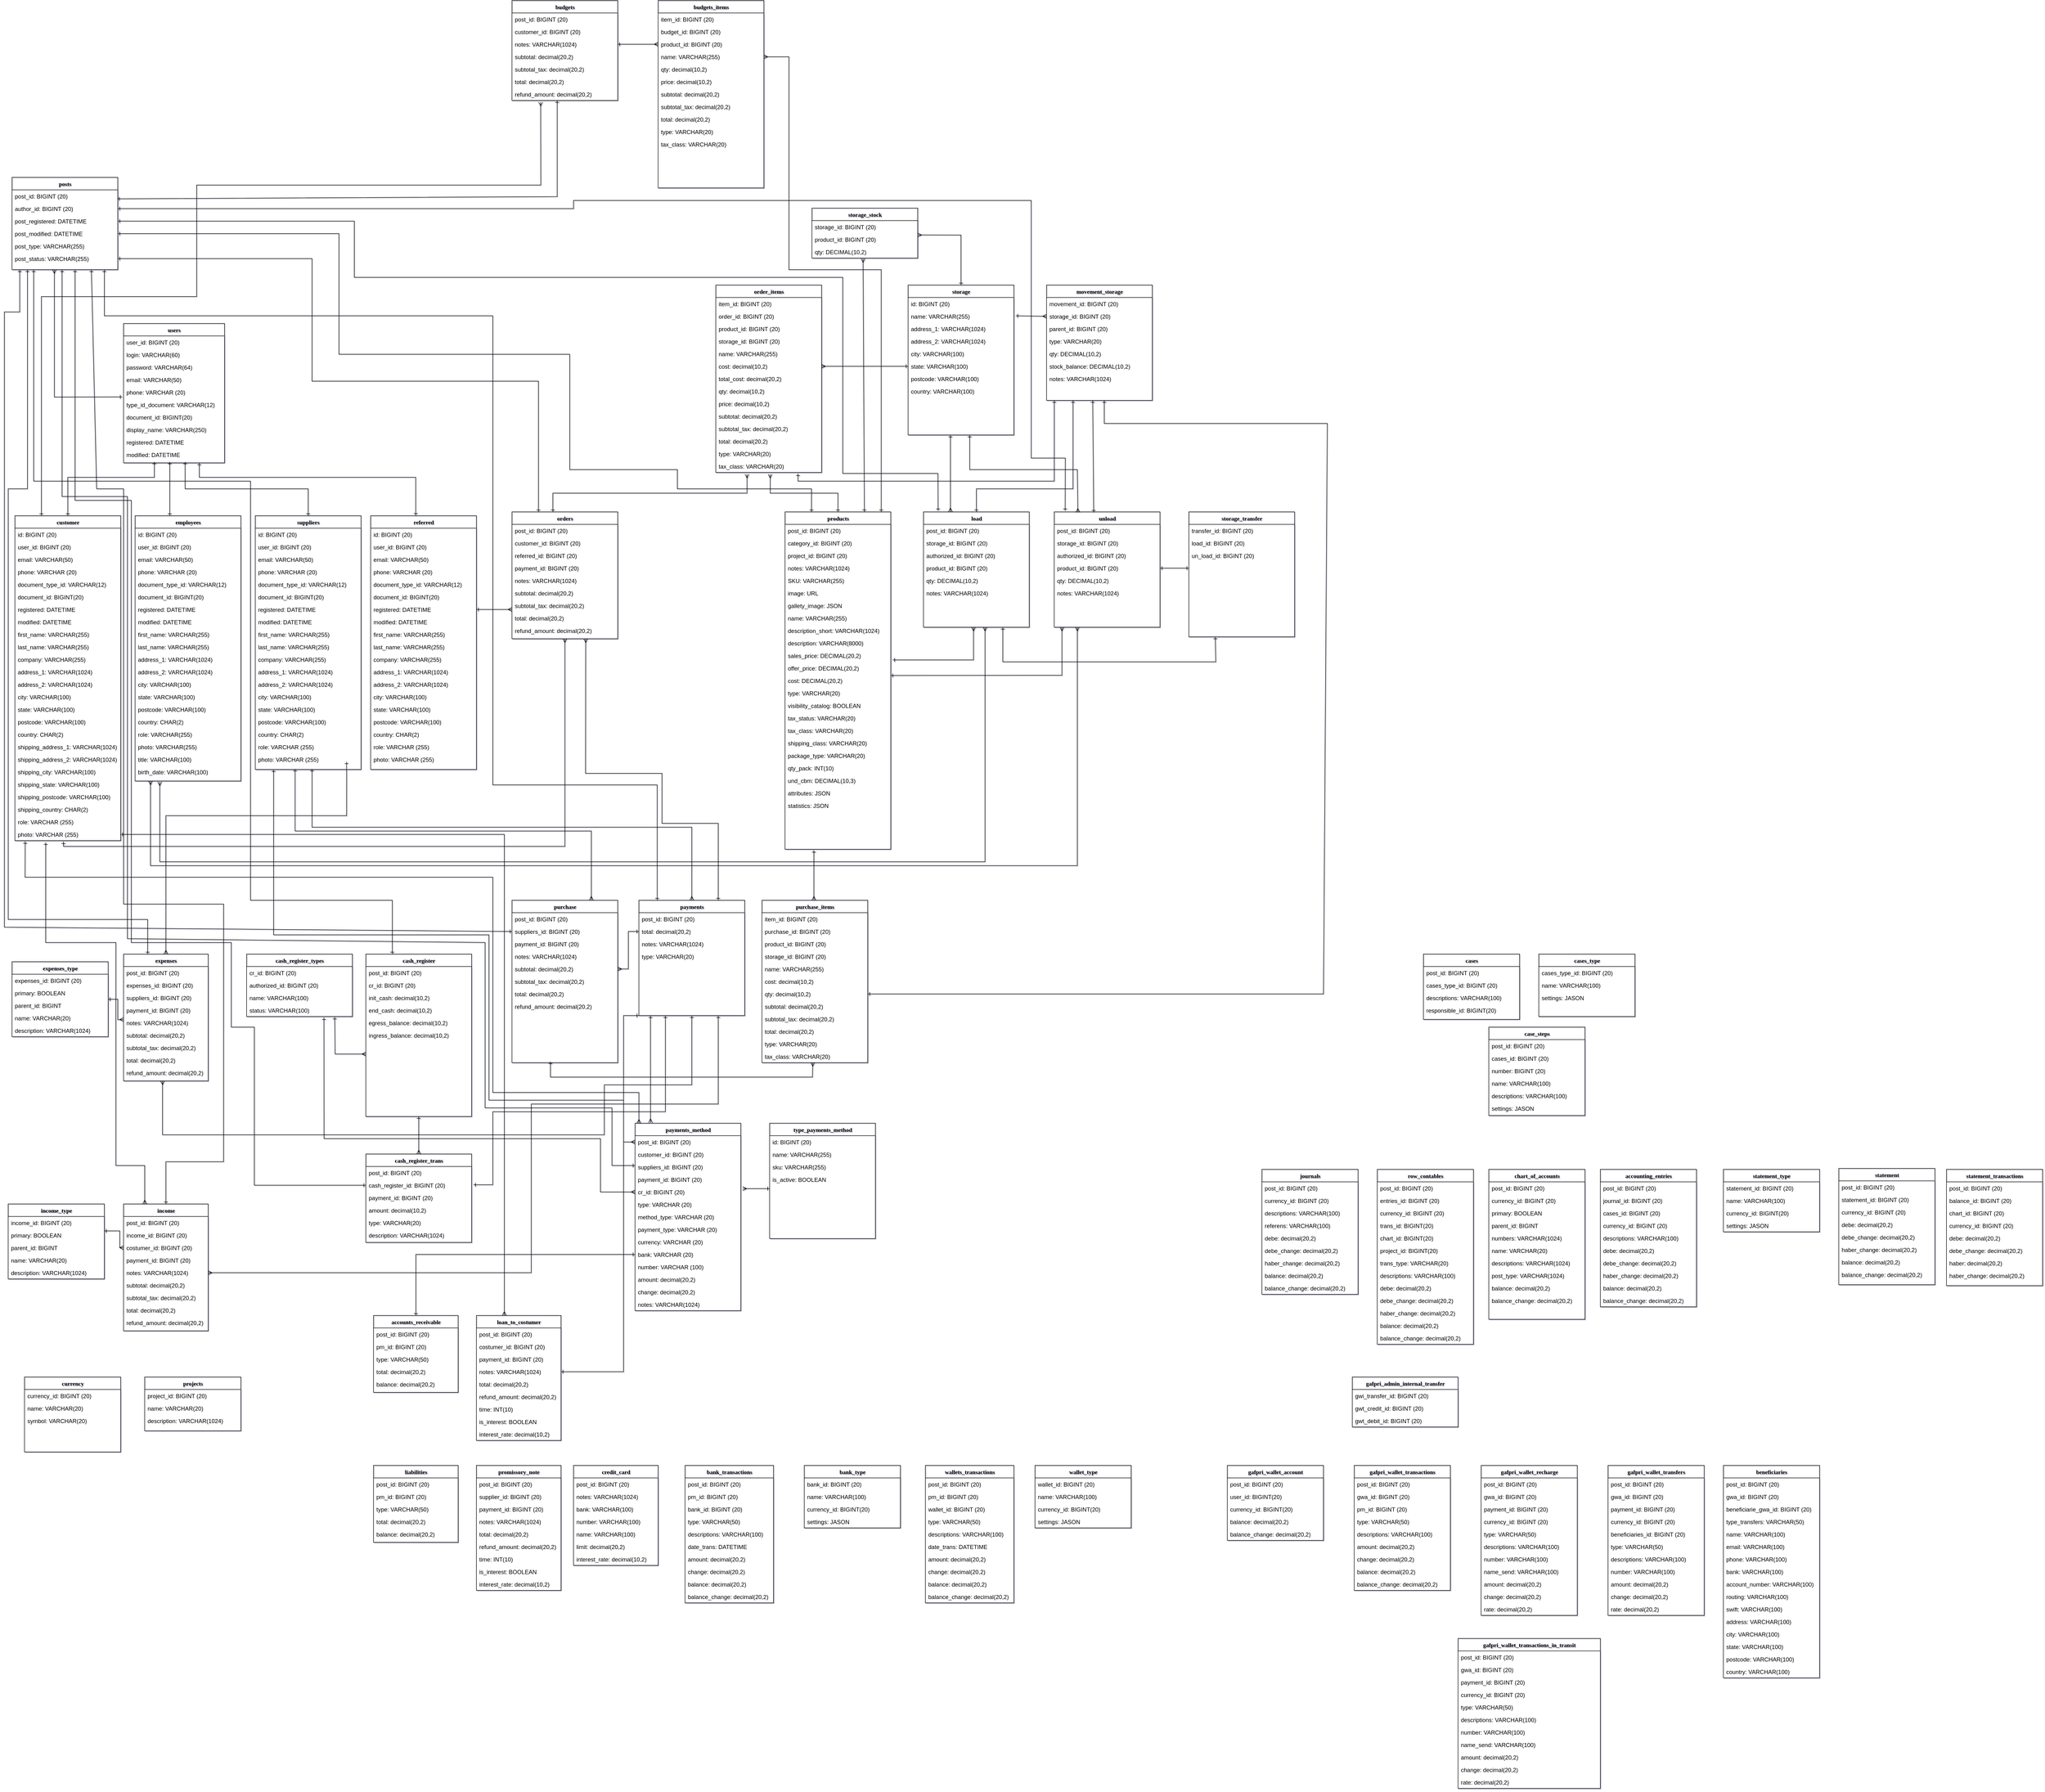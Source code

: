 <mxfile version="20.5.1" type="github">
  <diagram name="Page-1" id="9f46799a-70d6-7492-0946-bef42562c5a5">
    <mxGraphModel dx="701" dy="3479" grid="1" gridSize="8" guides="1" tooltips="1" connect="1" arrows="1" fold="1" page="1" pageScale="1" pageWidth="20000" pageHeight="3000" background="none" math="0" shadow="1">
      <root>
        <mxCell id="0" />
        <mxCell id="1" parent="0" />
        <mxCell id="VR0u80_VKsv71wtrGtez-1" value="users" style="swimlane;html=1;fontStyle=1;align=center;verticalAlign=top;childLayout=stackLayout;horizontal=1;startSize=26;horizontalStack=0;resizeParent=1;resizeLast=0;collapsible=1;marginBottom=0;swimlaneFillColor=#ffffff;rounded=0;shadow=0;comic=0;labelBackgroundColor=none;strokeWidth=1;fillColor=none;fontFamily=Verdana;fontSize=12" parent="1" vertex="1">
          <mxGeometry x="256" width="210" height="290" as="geometry" />
        </mxCell>
        <mxCell id="VR0u80_VKsv71wtrGtez-2" value="user_id: BIGINT (20)" style="text;html=1;strokeColor=none;fillColor=none;align=left;verticalAlign=top;spacingLeft=4;spacingRight=4;whiteSpace=wrap;overflow=hidden;rotatable=0;points=[[0,0.5],[1,0.5]];portConstraint=eastwest;" parent="VR0u80_VKsv71wtrGtez-1" vertex="1">
          <mxGeometry y="26" width="210" height="26" as="geometry" />
        </mxCell>
        <mxCell id="VR0u80_VKsv71wtrGtez-3" value="login: VARCHAR(60)" style="text;html=1;strokeColor=none;fillColor=none;align=left;verticalAlign=top;spacingLeft=4;spacingRight=4;whiteSpace=wrap;overflow=hidden;rotatable=0;points=[[0,0.5],[1,0.5]];portConstraint=eastwest;" parent="VR0u80_VKsv71wtrGtez-1" vertex="1">
          <mxGeometry y="52" width="210" height="26" as="geometry" />
        </mxCell>
        <mxCell id="VR0u80_VKsv71wtrGtez-4" value="password: VARCHAR(64)" style="text;html=1;strokeColor=none;fillColor=none;align=left;verticalAlign=top;spacingLeft=4;spacingRight=4;whiteSpace=wrap;overflow=hidden;rotatable=0;points=[[0,0.5],[1,0.5]];portConstraint=eastwest;" parent="VR0u80_VKsv71wtrGtez-1" vertex="1">
          <mxGeometry y="78" width="210" height="26" as="geometry" />
        </mxCell>
        <mxCell id="VR0u80_VKsv71wtrGtez-5" value="email: VARCHAR(50)" style="text;html=1;strokeColor=none;fillColor=none;align=left;verticalAlign=top;spacingLeft=4;spacingRight=4;whiteSpace=wrap;overflow=hidden;rotatable=0;points=[[0,0.5],[1,0.5]];portConstraint=eastwest;" parent="VR0u80_VKsv71wtrGtez-1" vertex="1">
          <mxGeometry y="104" width="210" height="26" as="geometry" />
        </mxCell>
        <mxCell id="VR0u80_VKsv71wtrGtez-22" value="phone: VARCHAR (20)" style="text;html=1;strokeColor=none;fillColor=none;align=left;verticalAlign=top;spacingLeft=4;spacingRight=4;whiteSpace=wrap;overflow=hidden;rotatable=0;points=[[0,0.5],[1,0.5]];portConstraint=eastwest;" parent="VR0u80_VKsv71wtrGtez-1" vertex="1">
          <mxGeometry y="130" width="210" height="26" as="geometry" />
        </mxCell>
        <mxCell id="VR0u80_VKsv71wtrGtez-24" value="type_id_document: VARCHAR(12)" style="text;html=1;strokeColor=none;fillColor=none;align=left;verticalAlign=top;spacingLeft=4;spacingRight=4;whiteSpace=wrap;overflow=hidden;rotatable=0;points=[[0,0.5],[1,0.5]];portConstraint=eastwest;" parent="VR0u80_VKsv71wtrGtez-1" vertex="1">
          <mxGeometry y="156" width="210" height="26" as="geometry" />
        </mxCell>
        <mxCell id="VR0u80_VKsv71wtrGtez-23" value="document_id: BIGINT(20)" style="text;html=1;strokeColor=none;fillColor=none;align=left;verticalAlign=top;spacingLeft=4;spacingRight=4;whiteSpace=wrap;overflow=hidden;rotatable=0;points=[[0,0.5],[1,0.5]];portConstraint=eastwest;" parent="VR0u80_VKsv71wtrGtez-1" vertex="1">
          <mxGeometry y="182" width="210" height="26" as="geometry" />
        </mxCell>
        <mxCell id="VR0u80_VKsv71wtrGtez-26" value="display_name: VARCHAR(250)" style="text;html=1;strokeColor=none;fillColor=none;align=left;verticalAlign=top;spacingLeft=4;spacingRight=4;whiteSpace=wrap;overflow=hidden;rotatable=0;points=[[0,0.5],[1,0.5]];portConstraint=eastwest;" parent="VR0u80_VKsv71wtrGtez-1" vertex="1">
          <mxGeometry y="208" width="210" height="26" as="geometry" />
        </mxCell>
        <mxCell id="VR0u80_VKsv71wtrGtez-6" value="registered: DATETIME" style="text;html=1;strokeColor=none;fillColor=none;align=left;verticalAlign=top;spacingLeft=4;spacingRight=4;whiteSpace=wrap;overflow=hidden;rotatable=0;points=[[0,0.5],[1,0.5]];portConstraint=eastwest;" parent="VR0u80_VKsv71wtrGtez-1" vertex="1">
          <mxGeometry y="234" width="210" height="26" as="geometry" />
        </mxCell>
        <mxCell id="VR0u80_VKsv71wtrGtez-7" value="modified: DATETIME" style="text;html=1;strokeColor=none;fillColor=none;align=left;verticalAlign=top;spacingLeft=4;spacingRight=4;whiteSpace=wrap;overflow=hidden;rotatable=0;points=[[0,0.5],[1,0.5]];portConstraint=eastwest;" parent="VR0u80_VKsv71wtrGtez-1" vertex="1">
          <mxGeometry y="260" width="210" height="26" as="geometry" />
        </mxCell>
        <mxCell id="VR0u80_VKsv71wtrGtez-37" value="customer" style="swimlane;html=1;fontStyle=1;align=center;verticalAlign=top;childLayout=stackLayout;horizontal=1;startSize=26;horizontalStack=0;resizeParent=1;resizeLast=0;collapsible=1;marginBottom=0;swimlaneFillColor=#ffffff;rounded=0;shadow=0;comic=0;labelBackgroundColor=none;strokeWidth=1;fillColor=none;fontFamily=Verdana;fontSize=12" parent="1" vertex="1">
          <mxGeometry x="30" y="400" width="220" height="676" as="geometry" />
        </mxCell>
        <mxCell id="VR0u80_VKsv71wtrGtez-38" value="id: BIGINT (20)" style="text;html=1;strokeColor=none;fillColor=none;align=left;verticalAlign=top;spacingLeft=4;spacingRight=4;whiteSpace=wrap;overflow=hidden;rotatable=0;points=[[0,0.5],[1,0.5]];portConstraint=eastwest;" parent="VR0u80_VKsv71wtrGtez-37" vertex="1">
          <mxGeometry y="26" width="220" height="26" as="geometry" />
        </mxCell>
        <mxCell id="VR0u80_VKsv71wtrGtez-65" value="user_id: BIGINT (20)" style="text;html=1;strokeColor=none;fillColor=none;align=left;verticalAlign=top;spacingLeft=4;spacingRight=4;whiteSpace=wrap;overflow=hidden;rotatable=0;points=[[0,0.5],[1,0.5]];portConstraint=eastwest;" parent="VR0u80_VKsv71wtrGtez-37" vertex="1">
          <mxGeometry y="52" width="220" height="26" as="geometry" />
        </mxCell>
        <mxCell id="VR0u80_VKsv71wtrGtez-41" value="email: VARCHAR(50)" style="text;html=1;strokeColor=none;fillColor=none;align=left;verticalAlign=top;spacingLeft=4;spacingRight=4;whiteSpace=wrap;overflow=hidden;rotatable=0;points=[[0,0.5],[1,0.5]];portConstraint=eastwest;" parent="VR0u80_VKsv71wtrGtez-37" vertex="1">
          <mxGeometry y="78" width="220" height="26" as="geometry" />
        </mxCell>
        <mxCell id="VR0u80_VKsv71wtrGtez-42" value="phone: VARCHAR (20)" style="text;html=1;strokeColor=none;fillColor=none;align=left;verticalAlign=top;spacingLeft=4;spacingRight=4;whiteSpace=wrap;overflow=hidden;rotatable=0;points=[[0,0.5],[1,0.5]];portConstraint=eastwest;" parent="VR0u80_VKsv71wtrGtez-37" vertex="1">
          <mxGeometry y="104" width="220" height="26" as="geometry" />
        </mxCell>
        <mxCell id="VR0u80_VKsv71wtrGtez-43" value="document_type_id: VARCHAR(12)" style="text;html=1;strokeColor=none;fillColor=none;align=left;verticalAlign=top;spacingLeft=4;spacingRight=4;whiteSpace=wrap;overflow=hidden;rotatable=0;points=[[0,0.5],[1,0.5]];portConstraint=eastwest;" parent="VR0u80_VKsv71wtrGtez-37" vertex="1">
          <mxGeometry y="130" width="220" height="26" as="geometry" />
        </mxCell>
        <mxCell id="VR0u80_VKsv71wtrGtez-44" value="document_id: BIGINT(20)" style="text;html=1;strokeColor=none;fillColor=none;align=left;verticalAlign=top;spacingLeft=4;spacingRight=4;whiteSpace=wrap;overflow=hidden;rotatable=0;points=[[0,0.5],[1,0.5]];portConstraint=eastwest;" parent="VR0u80_VKsv71wtrGtez-37" vertex="1">
          <mxGeometry y="156" width="220" height="26" as="geometry" />
        </mxCell>
        <mxCell id="VR0u80_VKsv71wtrGtez-46" value="registered: DATETIME" style="text;html=1;strokeColor=none;fillColor=none;align=left;verticalAlign=top;spacingLeft=4;spacingRight=4;whiteSpace=wrap;overflow=hidden;rotatable=0;points=[[0,0.5],[1,0.5]];portConstraint=eastwest;" parent="VR0u80_VKsv71wtrGtez-37" vertex="1">
          <mxGeometry y="182" width="220" height="26" as="geometry" />
        </mxCell>
        <mxCell id="VR0u80_VKsv71wtrGtez-47" value="modified: DATETIME" style="text;html=1;strokeColor=none;fillColor=none;align=left;verticalAlign=top;spacingLeft=4;spacingRight=4;whiteSpace=wrap;overflow=hidden;rotatable=0;points=[[0,0.5],[1,0.5]];portConstraint=eastwest;" parent="VR0u80_VKsv71wtrGtez-37" vertex="1">
          <mxGeometry y="208" width="220" height="26" as="geometry" />
        </mxCell>
        <mxCell id="VR0u80_VKsv71wtrGtez-49" value="first_name: VARCHAR(255)" style="text;html=1;strokeColor=none;fillColor=none;align=left;verticalAlign=top;spacingLeft=4;spacingRight=4;whiteSpace=wrap;overflow=hidden;rotatable=0;points=[[0,0.5],[1,0.5]];portConstraint=eastwest;" parent="VR0u80_VKsv71wtrGtez-37" vertex="1">
          <mxGeometry y="234" width="220" height="26" as="geometry" />
        </mxCell>
        <mxCell id="VR0u80_VKsv71wtrGtez-50" value="last_name: VARCHAR(255)" style="text;html=1;strokeColor=none;fillColor=none;align=left;verticalAlign=top;spacingLeft=4;spacingRight=4;whiteSpace=wrap;overflow=hidden;rotatable=0;points=[[0,0.5],[1,0.5]];portConstraint=eastwest;" parent="VR0u80_VKsv71wtrGtez-37" vertex="1">
          <mxGeometry y="260" width="220" height="26" as="geometry" />
        </mxCell>
        <mxCell id="VR0u80_VKsv71wtrGtez-51" value="company: VARCHAR(255)" style="text;html=1;strokeColor=none;fillColor=none;align=left;verticalAlign=top;spacingLeft=4;spacingRight=4;whiteSpace=wrap;overflow=hidden;rotatable=0;points=[[0,0.5],[1,0.5]];portConstraint=eastwest;" parent="VR0u80_VKsv71wtrGtez-37" vertex="1">
          <mxGeometry y="286" width="220" height="26" as="geometry" />
        </mxCell>
        <mxCell id="VR0u80_VKsv71wtrGtez-52" value="address_1: VARCHAR(1024)" style="text;html=1;strokeColor=none;fillColor=none;align=left;verticalAlign=top;spacingLeft=4;spacingRight=4;whiteSpace=wrap;overflow=hidden;rotatable=0;points=[[0,0.5],[1,0.5]];portConstraint=eastwest;" parent="VR0u80_VKsv71wtrGtez-37" vertex="1">
          <mxGeometry y="312" width="220" height="26" as="geometry" />
        </mxCell>
        <mxCell id="VR0u80_VKsv71wtrGtez-53" value="address_2: VARCHAR(1024)" style="text;html=1;strokeColor=none;fillColor=none;align=left;verticalAlign=top;spacingLeft=4;spacingRight=4;whiteSpace=wrap;overflow=hidden;rotatable=0;points=[[0,0.5],[1,0.5]];portConstraint=eastwest;" parent="VR0u80_VKsv71wtrGtez-37" vertex="1">
          <mxGeometry y="338" width="220" height="26" as="geometry" />
        </mxCell>
        <mxCell id="VR0u80_VKsv71wtrGtez-54" value="city: VARCHAR(100)" style="text;html=1;strokeColor=none;fillColor=none;align=left;verticalAlign=top;spacingLeft=4;spacingRight=4;whiteSpace=wrap;overflow=hidden;rotatable=0;points=[[0,0.5],[1,0.5]];portConstraint=eastwest;" parent="VR0u80_VKsv71wtrGtez-37" vertex="1">
          <mxGeometry y="364" width="220" height="26" as="geometry" />
        </mxCell>
        <mxCell id="VR0u80_VKsv71wtrGtez-55" value="state: VARCHAR(100)" style="text;html=1;strokeColor=none;fillColor=none;align=left;verticalAlign=top;spacingLeft=4;spacingRight=4;whiteSpace=wrap;overflow=hidden;rotatable=0;points=[[0,0.5],[1,0.5]];portConstraint=eastwest;" parent="VR0u80_VKsv71wtrGtez-37" vertex="1">
          <mxGeometry y="390" width="220" height="26" as="geometry" />
        </mxCell>
        <mxCell id="VR0u80_VKsv71wtrGtez-63" value="postcode: VARCHAR(100)" style="text;html=1;strokeColor=none;fillColor=none;align=left;verticalAlign=top;spacingLeft=4;spacingRight=4;whiteSpace=wrap;overflow=hidden;rotatable=0;points=[[0,0.5],[1,0.5]];portConstraint=eastwest;" parent="VR0u80_VKsv71wtrGtez-37" vertex="1">
          <mxGeometry y="416" width="220" height="26" as="geometry" />
        </mxCell>
        <mxCell id="VR0u80_VKsv71wtrGtez-56" value="country: CHAR(2)" style="text;html=1;strokeColor=none;fillColor=none;align=left;verticalAlign=top;spacingLeft=4;spacingRight=4;whiteSpace=wrap;overflow=hidden;rotatable=0;points=[[0,0.5],[1,0.5]];portConstraint=eastwest;" parent="VR0u80_VKsv71wtrGtez-37" vertex="1">
          <mxGeometry y="442" width="220" height="26" as="geometry" />
        </mxCell>
        <mxCell id="VR0u80_VKsv71wtrGtez-58" value="shipping_address_1: VARCHAR(1024)" style="text;html=1;strokeColor=none;fillColor=none;align=left;verticalAlign=top;spacingLeft=4;spacingRight=4;whiteSpace=wrap;overflow=hidden;rotatable=0;points=[[0,0.5],[1,0.5]];portConstraint=eastwest;" parent="VR0u80_VKsv71wtrGtez-37" vertex="1">
          <mxGeometry y="468" width="220" height="26" as="geometry" />
        </mxCell>
        <mxCell id="VR0u80_VKsv71wtrGtez-59" value="shipping_address_2: VARCHAR(1024)" style="text;html=1;strokeColor=none;fillColor=none;align=left;verticalAlign=top;spacingLeft=4;spacingRight=4;whiteSpace=wrap;overflow=hidden;rotatable=0;points=[[0,0.5],[1,0.5]];portConstraint=eastwest;" parent="VR0u80_VKsv71wtrGtez-37" vertex="1">
          <mxGeometry y="494" width="220" height="26" as="geometry" />
        </mxCell>
        <mxCell id="VR0u80_VKsv71wtrGtez-60" value="shipping_city: VARCHAR(100)" style="text;html=1;strokeColor=none;fillColor=none;align=left;verticalAlign=top;spacingLeft=4;spacingRight=4;whiteSpace=wrap;overflow=hidden;rotatable=0;points=[[0,0.5],[1,0.5]];portConstraint=eastwest;" parent="VR0u80_VKsv71wtrGtez-37" vertex="1">
          <mxGeometry y="520" width="220" height="26" as="geometry" />
        </mxCell>
        <mxCell id="VR0u80_VKsv71wtrGtez-61" value="shipping_state: VARCHAR(100)" style="text;html=1;strokeColor=none;fillColor=none;align=left;verticalAlign=top;spacingLeft=4;spacingRight=4;whiteSpace=wrap;overflow=hidden;rotatable=0;points=[[0,0.5],[1,0.5]];portConstraint=eastwest;" parent="VR0u80_VKsv71wtrGtez-37" vertex="1">
          <mxGeometry y="546" width="220" height="26" as="geometry" />
        </mxCell>
        <mxCell id="VR0u80_VKsv71wtrGtez-64" value="shipping_postcode: VARCHAR(100)" style="text;html=1;strokeColor=none;fillColor=none;align=left;verticalAlign=top;spacingLeft=4;spacingRight=4;whiteSpace=wrap;overflow=hidden;rotatable=0;points=[[0,0.5],[1,0.5]];portConstraint=eastwest;" parent="VR0u80_VKsv71wtrGtez-37" vertex="1">
          <mxGeometry y="572" width="220" height="26" as="geometry" />
        </mxCell>
        <mxCell id="VR0u80_VKsv71wtrGtez-62" value="shipping_country: CHAR(2)" style="text;html=1;strokeColor=none;fillColor=none;align=left;verticalAlign=top;spacingLeft=4;spacingRight=4;whiteSpace=wrap;overflow=hidden;rotatable=0;points=[[0,0.5],[1,0.5]];portConstraint=eastwest;" parent="VR0u80_VKsv71wtrGtez-37" vertex="1">
          <mxGeometry y="598" width="220" height="26" as="geometry" />
        </mxCell>
        <mxCell id="VR0u80_VKsv71wtrGtez-82" value="role: VARCHAR (255)" style="text;html=1;strokeColor=none;fillColor=none;align=left;verticalAlign=top;spacingLeft=4;spacingRight=4;whiteSpace=wrap;overflow=hidden;rotatable=0;points=[[0,0.5],[1,0.5]];portConstraint=eastwest;" parent="VR0u80_VKsv71wtrGtez-37" vertex="1">
          <mxGeometry y="624" width="220" height="26" as="geometry" />
        </mxCell>
        <mxCell id="VR0u80_VKsv71wtrGtez-135" value="photo: VARCHAR (255)" style="text;html=1;strokeColor=none;fillColor=none;align=left;verticalAlign=top;spacingLeft=4;spacingRight=4;whiteSpace=wrap;overflow=hidden;rotatable=0;points=[[0,0.5],[1,0.5]];portConstraint=eastwest;" parent="VR0u80_VKsv71wtrGtez-37" vertex="1">
          <mxGeometry y="650" width="220" height="26" as="geometry" />
        </mxCell>
        <mxCell id="VR0u80_VKsv71wtrGtez-108" value="employees" style="swimlane;html=1;fontStyle=1;align=center;verticalAlign=top;childLayout=stackLayout;horizontal=1;startSize=26;horizontalStack=0;resizeParent=1;resizeLast=0;collapsible=1;marginBottom=0;swimlaneFillColor=#ffffff;rounded=0;shadow=0;comic=0;labelBackgroundColor=none;strokeWidth=1;fillColor=none;fontFamily=Verdana;fontSize=12" parent="1" vertex="1">
          <mxGeometry x="280" y="400" width="220" height="552" as="geometry" />
        </mxCell>
        <mxCell id="VR0u80_VKsv71wtrGtez-109" value="id: BIGINT (20)" style="text;html=1;strokeColor=none;fillColor=none;align=left;verticalAlign=top;spacingLeft=4;spacingRight=4;whiteSpace=wrap;overflow=hidden;rotatable=0;points=[[0,0.5],[1,0.5]];portConstraint=eastwest;" parent="VR0u80_VKsv71wtrGtez-108" vertex="1">
          <mxGeometry y="26" width="220" height="26" as="geometry" />
        </mxCell>
        <mxCell id="VR0u80_VKsv71wtrGtez-110" value="user_id: BIGINT (20)" style="text;html=1;strokeColor=none;fillColor=none;align=left;verticalAlign=top;spacingLeft=4;spacingRight=4;whiteSpace=wrap;overflow=hidden;rotatable=0;points=[[0,0.5],[1,0.5]];portConstraint=eastwest;" parent="VR0u80_VKsv71wtrGtez-108" vertex="1">
          <mxGeometry y="52" width="220" height="26" as="geometry" />
        </mxCell>
        <mxCell id="VR0u80_VKsv71wtrGtez-111" value="email: VARCHAR(50)" style="text;html=1;strokeColor=none;fillColor=none;align=left;verticalAlign=top;spacingLeft=4;spacingRight=4;whiteSpace=wrap;overflow=hidden;rotatable=0;points=[[0,0.5],[1,0.5]];portConstraint=eastwest;" parent="VR0u80_VKsv71wtrGtez-108" vertex="1">
          <mxGeometry y="78" width="220" height="26" as="geometry" />
        </mxCell>
        <mxCell id="VR0u80_VKsv71wtrGtez-112" value="phone: VARCHAR (20)" style="text;html=1;strokeColor=none;fillColor=none;align=left;verticalAlign=top;spacingLeft=4;spacingRight=4;whiteSpace=wrap;overflow=hidden;rotatable=0;points=[[0,0.5],[1,0.5]];portConstraint=eastwest;" parent="VR0u80_VKsv71wtrGtez-108" vertex="1">
          <mxGeometry y="104" width="220" height="26" as="geometry" />
        </mxCell>
        <mxCell id="VR0u80_VKsv71wtrGtez-113" value="document_type_id: VARCHAR(12)" style="text;html=1;strokeColor=none;fillColor=none;align=left;verticalAlign=top;spacingLeft=4;spacingRight=4;whiteSpace=wrap;overflow=hidden;rotatable=0;points=[[0,0.5],[1,0.5]];portConstraint=eastwest;" parent="VR0u80_VKsv71wtrGtez-108" vertex="1">
          <mxGeometry y="130" width="220" height="26" as="geometry" />
        </mxCell>
        <mxCell id="VR0u80_VKsv71wtrGtez-114" value="document_id: BIGINT(20)" style="text;html=1;strokeColor=none;fillColor=none;align=left;verticalAlign=top;spacingLeft=4;spacingRight=4;whiteSpace=wrap;overflow=hidden;rotatable=0;points=[[0,0.5],[1,0.5]];portConstraint=eastwest;" parent="VR0u80_VKsv71wtrGtez-108" vertex="1">
          <mxGeometry y="156" width="220" height="26" as="geometry" />
        </mxCell>
        <mxCell id="VR0u80_VKsv71wtrGtez-115" value="registered: DATETIME" style="text;html=1;strokeColor=none;fillColor=none;align=left;verticalAlign=top;spacingLeft=4;spacingRight=4;whiteSpace=wrap;overflow=hidden;rotatable=0;points=[[0,0.5],[1,0.5]];portConstraint=eastwest;" parent="VR0u80_VKsv71wtrGtez-108" vertex="1">
          <mxGeometry y="182" width="220" height="26" as="geometry" />
        </mxCell>
        <mxCell id="VR0u80_VKsv71wtrGtez-116" value="modified: DATETIME" style="text;html=1;strokeColor=none;fillColor=none;align=left;verticalAlign=top;spacingLeft=4;spacingRight=4;whiteSpace=wrap;overflow=hidden;rotatable=0;points=[[0,0.5],[1,0.5]];portConstraint=eastwest;" parent="VR0u80_VKsv71wtrGtez-108" vertex="1">
          <mxGeometry y="208" width="220" height="26" as="geometry" />
        </mxCell>
        <mxCell id="VR0u80_VKsv71wtrGtez-117" value="first_name: VARCHAR(255)" style="text;html=1;strokeColor=none;fillColor=none;align=left;verticalAlign=top;spacingLeft=4;spacingRight=4;whiteSpace=wrap;overflow=hidden;rotatable=0;points=[[0,0.5],[1,0.5]];portConstraint=eastwest;" parent="VR0u80_VKsv71wtrGtez-108" vertex="1">
          <mxGeometry y="234" width="220" height="26" as="geometry" />
        </mxCell>
        <mxCell id="VR0u80_VKsv71wtrGtez-118" value="last_name: VARCHAR(255)" style="text;html=1;strokeColor=none;fillColor=none;align=left;verticalAlign=top;spacingLeft=4;spacingRight=4;whiteSpace=wrap;overflow=hidden;rotatable=0;points=[[0,0.5],[1,0.5]];portConstraint=eastwest;" parent="VR0u80_VKsv71wtrGtez-108" vertex="1">
          <mxGeometry y="260" width="220" height="26" as="geometry" />
        </mxCell>
        <mxCell id="VR0u80_VKsv71wtrGtez-120" value="address_1: VARCHAR(1024)" style="text;html=1;strokeColor=none;fillColor=none;align=left;verticalAlign=top;spacingLeft=4;spacingRight=4;whiteSpace=wrap;overflow=hidden;rotatable=0;points=[[0,0.5],[1,0.5]];portConstraint=eastwest;" parent="VR0u80_VKsv71wtrGtez-108" vertex="1">
          <mxGeometry y="286" width="220" height="26" as="geometry" />
        </mxCell>
        <mxCell id="VR0u80_VKsv71wtrGtez-121" value="address_2: VARCHAR(1024)" style="text;html=1;strokeColor=none;fillColor=none;align=left;verticalAlign=top;spacingLeft=4;spacingRight=4;whiteSpace=wrap;overflow=hidden;rotatable=0;points=[[0,0.5],[1,0.5]];portConstraint=eastwest;" parent="VR0u80_VKsv71wtrGtez-108" vertex="1">
          <mxGeometry y="312" width="220" height="26" as="geometry" />
        </mxCell>
        <mxCell id="VR0u80_VKsv71wtrGtez-122" value="city: VARCHAR(100)" style="text;html=1;strokeColor=none;fillColor=none;align=left;verticalAlign=top;spacingLeft=4;spacingRight=4;whiteSpace=wrap;overflow=hidden;rotatable=0;points=[[0,0.5],[1,0.5]];portConstraint=eastwest;" parent="VR0u80_VKsv71wtrGtez-108" vertex="1">
          <mxGeometry y="338" width="220" height="26" as="geometry" />
        </mxCell>
        <mxCell id="VR0u80_VKsv71wtrGtez-123" value="state: VARCHAR(100)" style="text;html=1;strokeColor=none;fillColor=none;align=left;verticalAlign=top;spacingLeft=4;spacingRight=4;whiteSpace=wrap;overflow=hidden;rotatable=0;points=[[0,0.5],[1,0.5]];portConstraint=eastwest;" parent="VR0u80_VKsv71wtrGtez-108" vertex="1">
          <mxGeometry y="364" width="220" height="26" as="geometry" />
        </mxCell>
        <mxCell id="VR0u80_VKsv71wtrGtez-124" value="postcode: VARCHAR(100)" style="text;html=1;strokeColor=none;fillColor=none;align=left;verticalAlign=top;spacingLeft=4;spacingRight=4;whiteSpace=wrap;overflow=hidden;rotatable=0;points=[[0,0.5],[1,0.5]];portConstraint=eastwest;" parent="VR0u80_VKsv71wtrGtez-108" vertex="1">
          <mxGeometry y="390" width="220" height="26" as="geometry" />
        </mxCell>
        <mxCell id="VR0u80_VKsv71wtrGtez-125" value="country: CHAR(2)" style="text;html=1;strokeColor=none;fillColor=none;align=left;verticalAlign=top;spacingLeft=4;spacingRight=4;whiteSpace=wrap;overflow=hidden;rotatable=0;points=[[0,0.5],[1,0.5]];portConstraint=eastwest;" parent="VR0u80_VKsv71wtrGtez-108" vertex="1">
          <mxGeometry y="416" width="220" height="26" as="geometry" />
        </mxCell>
        <mxCell id="VR0u80_VKsv71wtrGtez-134" value="role: VARCHAR(255)" style="text;html=1;strokeColor=none;fillColor=none;align=left;verticalAlign=top;spacingLeft=4;spacingRight=4;whiteSpace=wrap;overflow=hidden;rotatable=0;points=[[0,0.5],[1,0.5]];portConstraint=eastwest;" parent="VR0u80_VKsv71wtrGtez-108" vertex="1">
          <mxGeometry y="442" width="220" height="26" as="geometry" />
        </mxCell>
        <mxCell id="VR0u80_VKsv71wtrGtez-136" value="photo: VARCHAR(255)" style="text;html=1;strokeColor=none;fillColor=none;align=left;verticalAlign=top;spacingLeft=4;spacingRight=4;whiteSpace=wrap;overflow=hidden;rotatable=0;points=[[0,0.5],[1,0.5]];portConstraint=eastwest;" parent="VR0u80_VKsv71wtrGtez-108" vertex="1">
          <mxGeometry y="468" width="220" height="26" as="geometry" />
        </mxCell>
        <mxCell id="VR0u80_VKsv71wtrGtez-133" value="title: VARCHAR(100)" style="text;html=1;strokeColor=none;fillColor=none;align=left;verticalAlign=top;spacingLeft=4;spacingRight=4;whiteSpace=wrap;overflow=hidden;rotatable=0;points=[[0,0.5],[1,0.5]];portConstraint=eastwest;" parent="VR0u80_VKsv71wtrGtez-108" vertex="1">
          <mxGeometry y="494" width="220" height="26" as="geometry" />
        </mxCell>
        <mxCell id="VR0u80_VKsv71wtrGtez-137" value="birth_date: VARCHAR(100)" style="text;html=1;strokeColor=none;fillColor=none;align=left;verticalAlign=top;spacingLeft=4;spacingRight=4;whiteSpace=wrap;overflow=hidden;rotatable=0;points=[[0,0.5],[1,0.5]];portConstraint=eastwest;" parent="VR0u80_VKsv71wtrGtez-108" vertex="1">
          <mxGeometry y="520" width="220" height="26" as="geometry" />
        </mxCell>
        <mxCell id="VR0u80_VKsv71wtrGtez-153" value="suppliers" style="swimlane;html=1;fontStyle=1;align=center;verticalAlign=top;childLayout=stackLayout;horizontal=1;startSize=26;horizontalStack=0;resizeParent=1;resizeLast=0;collapsible=1;marginBottom=0;swimlaneFillColor=#ffffff;rounded=0;shadow=0;comic=0;labelBackgroundColor=none;strokeWidth=1;fillColor=none;fontFamily=Verdana;fontSize=12" parent="1" vertex="1">
          <mxGeometry x="530" y="400" width="220" height="528" as="geometry" />
        </mxCell>
        <mxCell id="VR0u80_VKsv71wtrGtez-154" value="id: BIGINT (20)" style="text;html=1;strokeColor=none;fillColor=none;align=left;verticalAlign=top;spacingLeft=4;spacingRight=4;whiteSpace=wrap;overflow=hidden;rotatable=0;points=[[0,0.5],[1,0.5]];portConstraint=eastwest;" parent="VR0u80_VKsv71wtrGtez-153" vertex="1">
          <mxGeometry y="26" width="220" height="26" as="geometry" />
        </mxCell>
        <mxCell id="VR0u80_VKsv71wtrGtez-155" value="user_id: BIGINT (20)" style="text;html=1;strokeColor=none;fillColor=none;align=left;verticalAlign=top;spacingLeft=4;spacingRight=4;whiteSpace=wrap;overflow=hidden;rotatable=0;points=[[0,0.5],[1,0.5]];portConstraint=eastwest;" parent="VR0u80_VKsv71wtrGtez-153" vertex="1">
          <mxGeometry y="52" width="220" height="26" as="geometry" />
        </mxCell>
        <mxCell id="VR0u80_VKsv71wtrGtez-156" value="email: VARCHAR(50)" style="text;html=1;strokeColor=none;fillColor=none;align=left;verticalAlign=top;spacingLeft=4;spacingRight=4;whiteSpace=wrap;overflow=hidden;rotatable=0;points=[[0,0.5],[1,0.5]];portConstraint=eastwest;" parent="VR0u80_VKsv71wtrGtez-153" vertex="1">
          <mxGeometry y="78" width="220" height="26" as="geometry" />
        </mxCell>
        <mxCell id="VR0u80_VKsv71wtrGtez-157" value="phone: VARCHAR (20)" style="text;html=1;strokeColor=none;fillColor=none;align=left;verticalAlign=top;spacingLeft=4;spacingRight=4;whiteSpace=wrap;overflow=hidden;rotatable=0;points=[[0,0.5],[1,0.5]];portConstraint=eastwest;" parent="VR0u80_VKsv71wtrGtez-153" vertex="1">
          <mxGeometry y="104" width="220" height="26" as="geometry" />
        </mxCell>
        <mxCell id="VR0u80_VKsv71wtrGtez-158" value="document_type_id: VARCHAR(12)" style="text;html=1;strokeColor=none;fillColor=none;align=left;verticalAlign=top;spacingLeft=4;spacingRight=4;whiteSpace=wrap;overflow=hidden;rotatable=0;points=[[0,0.5],[1,0.5]];portConstraint=eastwest;" parent="VR0u80_VKsv71wtrGtez-153" vertex="1">
          <mxGeometry y="130" width="220" height="26" as="geometry" />
        </mxCell>
        <mxCell id="VR0u80_VKsv71wtrGtez-159" value="document_id: BIGINT(20)" style="text;html=1;strokeColor=none;fillColor=none;align=left;verticalAlign=top;spacingLeft=4;spacingRight=4;whiteSpace=wrap;overflow=hidden;rotatable=0;points=[[0,0.5],[1,0.5]];portConstraint=eastwest;" parent="VR0u80_VKsv71wtrGtez-153" vertex="1">
          <mxGeometry y="156" width="220" height="26" as="geometry" />
        </mxCell>
        <mxCell id="VR0u80_VKsv71wtrGtez-160" value="registered: DATETIME" style="text;html=1;strokeColor=none;fillColor=none;align=left;verticalAlign=top;spacingLeft=4;spacingRight=4;whiteSpace=wrap;overflow=hidden;rotatable=0;points=[[0,0.5],[1,0.5]];portConstraint=eastwest;" parent="VR0u80_VKsv71wtrGtez-153" vertex="1">
          <mxGeometry y="182" width="220" height="26" as="geometry" />
        </mxCell>
        <mxCell id="VR0u80_VKsv71wtrGtez-161" value="modified: DATETIME" style="text;html=1;strokeColor=none;fillColor=none;align=left;verticalAlign=top;spacingLeft=4;spacingRight=4;whiteSpace=wrap;overflow=hidden;rotatable=0;points=[[0,0.5],[1,0.5]];portConstraint=eastwest;" parent="VR0u80_VKsv71wtrGtez-153" vertex="1">
          <mxGeometry y="208" width="220" height="26" as="geometry" />
        </mxCell>
        <mxCell id="VR0u80_VKsv71wtrGtez-162" value="first_name: VARCHAR(255)" style="text;html=1;strokeColor=none;fillColor=none;align=left;verticalAlign=top;spacingLeft=4;spacingRight=4;whiteSpace=wrap;overflow=hidden;rotatable=0;points=[[0,0.5],[1,0.5]];portConstraint=eastwest;" parent="VR0u80_VKsv71wtrGtez-153" vertex="1">
          <mxGeometry y="234" width="220" height="26" as="geometry" />
        </mxCell>
        <mxCell id="VR0u80_VKsv71wtrGtez-163" value="last_name: VARCHAR(255)" style="text;html=1;strokeColor=none;fillColor=none;align=left;verticalAlign=top;spacingLeft=4;spacingRight=4;whiteSpace=wrap;overflow=hidden;rotatable=0;points=[[0,0.5],[1,0.5]];portConstraint=eastwest;" parent="VR0u80_VKsv71wtrGtez-153" vertex="1">
          <mxGeometry y="260" width="220" height="26" as="geometry" />
        </mxCell>
        <mxCell id="VR0u80_VKsv71wtrGtez-164" value="company: VARCHAR(255)" style="text;html=1;strokeColor=none;fillColor=none;align=left;verticalAlign=top;spacingLeft=4;spacingRight=4;whiteSpace=wrap;overflow=hidden;rotatable=0;points=[[0,0.5],[1,0.5]];portConstraint=eastwest;" parent="VR0u80_VKsv71wtrGtez-153" vertex="1">
          <mxGeometry y="286" width="220" height="26" as="geometry" />
        </mxCell>
        <mxCell id="VR0u80_VKsv71wtrGtez-165" value="address_1: VARCHAR(1024)" style="text;html=1;strokeColor=none;fillColor=none;align=left;verticalAlign=top;spacingLeft=4;spacingRight=4;whiteSpace=wrap;overflow=hidden;rotatable=0;points=[[0,0.5],[1,0.5]];portConstraint=eastwest;" parent="VR0u80_VKsv71wtrGtez-153" vertex="1">
          <mxGeometry y="312" width="220" height="26" as="geometry" />
        </mxCell>
        <mxCell id="VR0u80_VKsv71wtrGtez-166" value="address_2: VARCHAR(1024)" style="text;html=1;strokeColor=none;fillColor=none;align=left;verticalAlign=top;spacingLeft=4;spacingRight=4;whiteSpace=wrap;overflow=hidden;rotatable=0;points=[[0,0.5],[1,0.5]];portConstraint=eastwest;" parent="VR0u80_VKsv71wtrGtez-153" vertex="1">
          <mxGeometry y="338" width="220" height="26" as="geometry" />
        </mxCell>
        <mxCell id="VR0u80_VKsv71wtrGtez-167" value="city: VARCHAR(100)" style="text;html=1;strokeColor=none;fillColor=none;align=left;verticalAlign=top;spacingLeft=4;spacingRight=4;whiteSpace=wrap;overflow=hidden;rotatable=0;points=[[0,0.5],[1,0.5]];portConstraint=eastwest;" parent="VR0u80_VKsv71wtrGtez-153" vertex="1">
          <mxGeometry y="364" width="220" height="26" as="geometry" />
        </mxCell>
        <mxCell id="VR0u80_VKsv71wtrGtez-168" value="state: VARCHAR(100)" style="text;html=1;strokeColor=none;fillColor=none;align=left;verticalAlign=top;spacingLeft=4;spacingRight=4;whiteSpace=wrap;overflow=hidden;rotatable=0;points=[[0,0.5],[1,0.5]];portConstraint=eastwest;" parent="VR0u80_VKsv71wtrGtez-153" vertex="1">
          <mxGeometry y="390" width="220" height="26" as="geometry" />
        </mxCell>
        <mxCell id="VR0u80_VKsv71wtrGtez-169" value="postcode: VARCHAR(100)" style="text;html=1;strokeColor=none;fillColor=none;align=left;verticalAlign=top;spacingLeft=4;spacingRight=4;whiteSpace=wrap;overflow=hidden;rotatable=0;points=[[0,0.5],[1,0.5]];portConstraint=eastwest;" parent="VR0u80_VKsv71wtrGtez-153" vertex="1">
          <mxGeometry y="416" width="220" height="26" as="geometry" />
        </mxCell>
        <mxCell id="VR0u80_VKsv71wtrGtez-170" value="country: CHAR(2)" style="text;html=1;strokeColor=none;fillColor=none;align=left;verticalAlign=top;spacingLeft=4;spacingRight=4;whiteSpace=wrap;overflow=hidden;rotatable=0;points=[[0,0.5],[1,0.5]];portConstraint=eastwest;" parent="VR0u80_VKsv71wtrGtez-153" vertex="1">
          <mxGeometry y="442" width="220" height="26" as="geometry" />
        </mxCell>
        <mxCell id="VR0u80_VKsv71wtrGtez-177" value="role: VARCHAR (255)" style="text;html=1;strokeColor=none;fillColor=none;align=left;verticalAlign=top;spacingLeft=4;spacingRight=4;whiteSpace=wrap;overflow=hidden;rotatable=0;points=[[0,0.5],[1,0.5]];portConstraint=eastwest;" parent="VR0u80_VKsv71wtrGtez-153" vertex="1">
          <mxGeometry y="468" width="220" height="26" as="geometry" />
        </mxCell>
        <mxCell id="VR0u80_VKsv71wtrGtez-178" value="photo: VARCHAR (255)" style="text;html=1;strokeColor=none;fillColor=none;align=left;verticalAlign=top;spacingLeft=4;spacingRight=4;whiteSpace=wrap;overflow=hidden;rotatable=0;points=[[0,0.5],[1,0.5]];portConstraint=eastwest;" parent="VR0u80_VKsv71wtrGtez-153" vertex="1">
          <mxGeometry y="494" width="220" height="26" as="geometry" />
        </mxCell>
        <mxCell id="VR0u80_VKsv71wtrGtez-181" value="referred" style="swimlane;html=1;fontStyle=1;align=center;verticalAlign=top;childLayout=stackLayout;horizontal=1;startSize=26;horizontalStack=0;resizeParent=1;resizeLast=0;collapsible=1;marginBottom=0;swimlaneFillColor=#ffffff;rounded=0;shadow=0;comic=0;labelBackgroundColor=none;strokeWidth=1;fillColor=none;fontFamily=Verdana;fontSize=12" parent="1" vertex="1">
          <mxGeometry x="770" y="400" width="220" height="528" as="geometry" />
        </mxCell>
        <mxCell id="VR0u80_VKsv71wtrGtez-182" value="id: BIGINT (20)" style="text;html=1;strokeColor=none;fillColor=none;align=left;verticalAlign=top;spacingLeft=4;spacingRight=4;whiteSpace=wrap;overflow=hidden;rotatable=0;points=[[0,0.5],[1,0.5]];portConstraint=eastwest;" parent="VR0u80_VKsv71wtrGtez-181" vertex="1">
          <mxGeometry y="26" width="220" height="26" as="geometry" />
        </mxCell>
        <mxCell id="VR0u80_VKsv71wtrGtez-183" value="user_id: BIGINT (20)" style="text;html=1;strokeColor=none;fillColor=none;align=left;verticalAlign=top;spacingLeft=4;spacingRight=4;whiteSpace=wrap;overflow=hidden;rotatable=0;points=[[0,0.5],[1,0.5]];portConstraint=eastwest;" parent="VR0u80_VKsv71wtrGtez-181" vertex="1">
          <mxGeometry y="52" width="220" height="26" as="geometry" />
        </mxCell>
        <mxCell id="VR0u80_VKsv71wtrGtez-184" value="email: VARCHAR(50)" style="text;html=1;strokeColor=none;fillColor=none;align=left;verticalAlign=top;spacingLeft=4;spacingRight=4;whiteSpace=wrap;overflow=hidden;rotatable=0;points=[[0,0.5],[1,0.5]];portConstraint=eastwest;" parent="VR0u80_VKsv71wtrGtez-181" vertex="1">
          <mxGeometry y="78" width="220" height="26" as="geometry" />
        </mxCell>
        <mxCell id="VR0u80_VKsv71wtrGtez-185" value="phone: VARCHAR (20)" style="text;html=1;strokeColor=none;fillColor=none;align=left;verticalAlign=top;spacingLeft=4;spacingRight=4;whiteSpace=wrap;overflow=hidden;rotatable=0;points=[[0,0.5],[1,0.5]];portConstraint=eastwest;" parent="VR0u80_VKsv71wtrGtez-181" vertex="1">
          <mxGeometry y="104" width="220" height="26" as="geometry" />
        </mxCell>
        <mxCell id="VR0u80_VKsv71wtrGtez-186" value="document_type_id: VARCHAR(12)" style="text;html=1;strokeColor=none;fillColor=none;align=left;verticalAlign=top;spacingLeft=4;spacingRight=4;whiteSpace=wrap;overflow=hidden;rotatable=0;points=[[0,0.5],[1,0.5]];portConstraint=eastwest;" parent="VR0u80_VKsv71wtrGtez-181" vertex="1">
          <mxGeometry y="130" width="220" height="26" as="geometry" />
        </mxCell>
        <mxCell id="VR0u80_VKsv71wtrGtez-187" value="document_id: BIGINT(20)" style="text;html=1;strokeColor=none;fillColor=none;align=left;verticalAlign=top;spacingLeft=4;spacingRight=4;whiteSpace=wrap;overflow=hidden;rotatable=0;points=[[0,0.5],[1,0.5]];portConstraint=eastwest;" parent="VR0u80_VKsv71wtrGtez-181" vertex="1">
          <mxGeometry y="156" width="220" height="26" as="geometry" />
        </mxCell>
        <mxCell id="VR0u80_VKsv71wtrGtez-188" value="registered: DATETIME" style="text;html=1;strokeColor=none;fillColor=none;align=left;verticalAlign=top;spacingLeft=4;spacingRight=4;whiteSpace=wrap;overflow=hidden;rotatable=0;points=[[0,0.5],[1,0.5]];portConstraint=eastwest;" parent="VR0u80_VKsv71wtrGtez-181" vertex="1">
          <mxGeometry y="182" width="220" height="26" as="geometry" />
        </mxCell>
        <mxCell id="VR0u80_VKsv71wtrGtez-189" value="modified: DATETIME" style="text;html=1;strokeColor=none;fillColor=none;align=left;verticalAlign=top;spacingLeft=4;spacingRight=4;whiteSpace=wrap;overflow=hidden;rotatable=0;points=[[0,0.5],[1,0.5]];portConstraint=eastwest;" parent="VR0u80_VKsv71wtrGtez-181" vertex="1">
          <mxGeometry y="208" width="220" height="26" as="geometry" />
        </mxCell>
        <mxCell id="VR0u80_VKsv71wtrGtez-190" value="first_name: VARCHAR(255)" style="text;html=1;strokeColor=none;fillColor=none;align=left;verticalAlign=top;spacingLeft=4;spacingRight=4;whiteSpace=wrap;overflow=hidden;rotatable=0;points=[[0,0.5],[1,0.5]];portConstraint=eastwest;" parent="VR0u80_VKsv71wtrGtez-181" vertex="1">
          <mxGeometry y="234" width="220" height="26" as="geometry" />
        </mxCell>
        <mxCell id="VR0u80_VKsv71wtrGtez-191" value="last_name: VARCHAR(255)" style="text;html=1;strokeColor=none;fillColor=none;align=left;verticalAlign=top;spacingLeft=4;spacingRight=4;whiteSpace=wrap;overflow=hidden;rotatable=0;points=[[0,0.5],[1,0.5]];portConstraint=eastwest;" parent="VR0u80_VKsv71wtrGtez-181" vertex="1">
          <mxGeometry y="260" width="220" height="26" as="geometry" />
        </mxCell>
        <mxCell id="VR0u80_VKsv71wtrGtez-192" value="company: VARCHAR(255)" style="text;html=1;strokeColor=none;fillColor=none;align=left;verticalAlign=top;spacingLeft=4;spacingRight=4;whiteSpace=wrap;overflow=hidden;rotatable=0;points=[[0,0.5],[1,0.5]];portConstraint=eastwest;" parent="VR0u80_VKsv71wtrGtez-181" vertex="1">
          <mxGeometry y="286" width="220" height="26" as="geometry" />
        </mxCell>
        <mxCell id="VR0u80_VKsv71wtrGtez-193" value="address_1: VARCHAR(1024)" style="text;html=1;strokeColor=none;fillColor=none;align=left;verticalAlign=top;spacingLeft=4;spacingRight=4;whiteSpace=wrap;overflow=hidden;rotatable=0;points=[[0,0.5],[1,0.5]];portConstraint=eastwest;" parent="VR0u80_VKsv71wtrGtez-181" vertex="1">
          <mxGeometry y="312" width="220" height="26" as="geometry" />
        </mxCell>
        <mxCell id="VR0u80_VKsv71wtrGtez-194" value="address_2: VARCHAR(1024)" style="text;html=1;strokeColor=none;fillColor=none;align=left;verticalAlign=top;spacingLeft=4;spacingRight=4;whiteSpace=wrap;overflow=hidden;rotatable=0;points=[[0,0.5],[1,0.5]];portConstraint=eastwest;" parent="VR0u80_VKsv71wtrGtez-181" vertex="1">
          <mxGeometry y="338" width="220" height="26" as="geometry" />
        </mxCell>
        <mxCell id="VR0u80_VKsv71wtrGtez-195" value="city: VARCHAR(100)" style="text;html=1;strokeColor=none;fillColor=none;align=left;verticalAlign=top;spacingLeft=4;spacingRight=4;whiteSpace=wrap;overflow=hidden;rotatable=0;points=[[0,0.5],[1,0.5]];portConstraint=eastwest;" parent="VR0u80_VKsv71wtrGtez-181" vertex="1">
          <mxGeometry y="364" width="220" height="26" as="geometry" />
        </mxCell>
        <mxCell id="VR0u80_VKsv71wtrGtez-196" value="state: VARCHAR(100)" style="text;html=1;strokeColor=none;fillColor=none;align=left;verticalAlign=top;spacingLeft=4;spacingRight=4;whiteSpace=wrap;overflow=hidden;rotatable=0;points=[[0,0.5],[1,0.5]];portConstraint=eastwest;" parent="VR0u80_VKsv71wtrGtez-181" vertex="1">
          <mxGeometry y="390" width="220" height="26" as="geometry" />
        </mxCell>
        <mxCell id="VR0u80_VKsv71wtrGtez-197" value="postcode: VARCHAR(100)" style="text;html=1;strokeColor=none;fillColor=none;align=left;verticalAlign=top;spacingLeft=4;spacingRight=4;whiteSpace=wrap;overflow=hidden;rotatable=0;points=[[0,0.5],[1,0.5]];portConstraint=eastwest;" parent="VR0u80_VKsv71wtrGtez-181" vertex="1">
          <mxGeometry y="416" width="220" height="26" as="geometry" />
        </mxCell>
        <mxCell id="VR0u80_VKsv71wtrGtez-198" value="country: CHAR(2)" style="text;html=1;strokeColor=none;fillColor=none;align=left;verticalAlign=top;spacingLeft=4;spacingRight=4;whiteSpace=wrap;overflow=hidden;rotatable=0;points=[[0,0.5],[1,0.5]];portConstraint=eastwest;" parent="VR0u80_VKsv71wtrGtez-181" vertex="1">
          <mxGeometry y="442" width="220" height="26" as="geometry" />
        </mxCell>
        <mxCell id="VR0u80_VKsv71wtrGtez-199" value="role: VARCHAR (255)" style="text;html=1;strokeColor=none;fillColor=none;align=left;verticalAlign=top;spacingLeft=4;spacingRight=4;whiteSpace=wrap;overflow=hidden;rotatable=0;points=[[0,0.5],[1,0.5]];portConstraint=eastwest;" parent="VR0u80_VKsv71wtrGtez-181" vertex="1">
          <mxGeometry y="468" width="220" height="26" as="geometry" />
        </mxCell>
        <mxCell id="VR0u80_VKsv71wtrGtez-200" value="photo: VARCHAR (255)" style="text;html=1;strokeColor=none;fillColor=none;align=left;verticalAlign=top;spacingLeft=4;spacingRight=4;whiteSpace=wrap;overflow=hidden;rotatable=0;points=[[0,0.5],[1,0.5]];portConstraint=eastwest;" parent="VR0u80_VKsv71wtrGtez-181" vertex="1">
          <mxGeometry y="494" width="220" height="26" as="geometry" />
        </mxCell>
        <mxCell id="VR0u80_VKsv71wtrGtez-204" value="orders" style="swimlane;html=1;fontStyle=1;align=center;verticalAlign=top;childLayout=stackLayout;horizontal=1;startSize=26;horizontalStack=0;resizeParent=1;resizeLast=0;collapsible=1;marginBottom=0;swimlaneFillColor=#ffffff;rounded=0;shadow=0;comic=0;labelBackgroundColor=none;strokeWidth=1;fillColor=none;fontFamily=Verdana;fontSize=12" parent="1" vertex="1">
          <mxGeometry x="1064" y="392" width="220" height="264" as="geometry" />
        </mxCell>
        <mxCell id="VR0u80_VKsv71wtrGtez-205" value="post_id: BIGINT (20)" style="text;html=1;strokeColor=none;fillColor=none;align=left;verticalAlign=top;spacingLeft=4;spacingRight=4;whiteSpace=wrap;overflow=hidden;rotatable=0;points=[[0,0.5],[1,0.5]];portConstraint=eastwest;" parent="VR0u80_VKsv71wtrGtez-204" vertex="1">
          <mxGeometry y="26" width="220" height="26" as="geometry" />
        </mxCell>
        <mxCell id="VR0u80_VKsv71wtrGtez-206" value="customer_id: BIGINT (20)" style="text;html=1;strokeColor=none;fillColor=none;align=left;verticalAlign=top;spacingLeft=4;spacingRight=4;whiteSpace=wrap;overflow=hidden;rotatable=0;points=[[0,0.5],[1,0.5]];portConstraint=eastwest;" parent="VR0u80_VKsv71wtrGtez-204" vertex="1">
          <mxGeometry y="52" width="220" height="26" as="geometry" />
        </mxCell>
        <mxCell id="VR0u80_VKsv71wtrGtez-249" value="referred_id: BIGINT (20)" style="text;html=1;strokeColor=none;fillColor=none;align=left;verticalAlign=top;spacingLeft=4;spacingRight=4;whiteSpace=wrap;overflow=hidden;rotatable=0;points=[[0,0.5],[1,0.5]];portConstraint=eastwest;" parent="VR0u80_VKsv71wtrGtez-204" vertex="1">
          <mxGeometry y="78" width="220" height="26" as="geometry" />
        </mxCell>
        <mxCell id="VR0u80_VKsv71wtrGtez-282" value="payment_id: BIGINT (20)" style="text;html=1;strokeColor=none;fillColor=none;align=left;verticalAlign=top;spacingLeft=4;spacingRight=4;whiteSpace=wrap;overflow=hidden;rotatable=0;points=[[0,0.5],[1,0.5]];portConstraint=eastwest;" parent="VR0u80_VKsv71wtrGtez-204" vertex="1">
          <mxGeometry y="104" width="220" height="26" as="geometry" />
        </mxCell>
        <mxCell id="VR0u80_VKsv71wtrGtez-252" value="notes: VARCHAR(1024)" style="text;html=1;strokeColor=none;fillColor=none;align=left;verticalAlign=top;spacingLeft=4;spacingRight=4;whiteSpace=wrap;overflow=hidden;rotatable=0;points=[[0,0.5],[1,0.5]];portConstraint=eastwest;" parent="VR0u80_VKsv71wtrGtez-204" vertex="1">
          <mxGeometry y="130" width="220" height="26" as="geometry" />
        </mxCell>
        <mxCell id="i--I7VEVkHYuIXu8u2YN-189" value="subtotal: decimal(20,2)" style="text;html=1;strokeColor=none;fillColor=none;align=left;verticalAlign=top;spacingLeft=4;spacingRight=4;whiteSpace=wrap;overflow=hidden;rotatable=0;points=[[0,0.5],[1,0.5]];portConstraint=eastwest;" parent="VR0u80_VKsv71wtrGtez-204" vertex="1">
          <mxGeometry y="156" width="220" height="26" as="geometry" />
        </mxCell>
        <mxCell id="i--I7VEVkHYuIXu8u2YN-190" value="subtotal_tax: decimal(20,2)" style="text;html=1;strokeColor=none;fillColor=none;align=left;verticalAlign=top;spacingLeft=4;spacingRight=4;whiteSpace=wrap;overflow=hidden;rotatable=0;points=[[0,0.5],[1,0.5]];portConstraint=eastwest;" parent="VR0u80_VKsv71wtrGtez-204" vertex="1">
          <mxGeometry y="182" width="220" height="26" as="geometry" />
        </mxCell>
        <mxCell id="VR0u80_VKsv71wtrGtez-254" value="total: decimal(20,2)" style="text;html=1;strokeColor=none;fillColor=none;align=left;verticalAlign=top;spacingLeft=4;spacingRight=4;whiteSpace=wrap;overflow=hidden;rotatable=0;points=[[0,0.5],[1,0.5]];portConstraint=eastwest;" parent="VR0u80_VKsv71wtrGtez-204" vertex="1">
          <mxGeometry y="208" width="220" height="26" as="geometry" />
        </mxCell>
        <mxCell id="VR0u80_VKsv71wtrGtez-256" value="refund_amount: decimal(20,2)" style="text;html=1;strokeColor=none;fillColor=none;align=left;verticalAlign=top;spacingLeft=4;spacingRight=4;whiteSpace=wrap;overflow=hidden;rotatable=0;points=[[0,0.5],[1,0.5]];portConstraint=eastwest;" parent="VR0u80_VKsv71wtrGtez-204" vertex="1">
          <mxGeometry y="234" width="220" height="26" as="geometry" />
        </mxCell>
        <mxCell id="VR0u80_VKsv71wtrGtez-233" value="" style="edgeStyle=elbowEdgeStyle;elbow=vertical;endArrow=ERone;html=1;rounded=0;entryX=0.5;entryY=0;entryDx=0;entryDy=0;endFill=0;startArrow=ERone;startFill=0;" parent="1" target="VR0u80_VKsv71wtrGtez-37" edge="1">
          <mxGeometry width="50" height="50" relative="1" as="geometry">
            <mxPoint x="320" y="288" as="sourcePoint" />
            <mxPoint x="650" y="232" as="targetPoint" />
            <Array as="points">
              <mxPoint x="216" y="320" />
            </Array>
          </mxGeometry>
        </mxCell>
        <mxCell id="VR0u80_VKsv71wtrGtez-234" value="" style="endArrow=ERone;html=1;rounded=0;startArrow=ERone;startFill=0;endFill=0;" parent="1" edge="1">
          <mxGeometry width="50" height="50" relative="1" as="geometry">
            <mxPoint x="352" y="288" as="sourcePoint" />
            <mxPoint x="352" y="400" as="targetPoint" />
            <Array as="points">
              <mxPoint x="352" y="344" />
            </Array>
          </mxGeometry>
        </mxCell>
        <mxCell id="VR0u80_VKsv71wtrGtez-235" value="" style="edgeStyle=elbowEdgeStyle;elbow=vertical;endArrow=ERone;html=1;rounded=0;entryX=0.5;entryY=0;entryDx=0;entryDy=0;startArrow=ERone;startFill=0;endFill=0;" parent="1" target="VR0u80_VKsv71wtrGtez-153" edge="1">
          <mxGeometry width="50" height="50" relative="1" as="geometry">
            <mxPoint x="384" y="288" as="sourcePoint" />
            <mxPoint x="530" y="320" as="targetPoint" />
          </mxGeometry>
        </mxCell>
        <mxCell id="VR0u80_VKsv71wtrGtez-236" value="" style="edgeStyle=elbowEdgeStyle;elbow=vertical;endArrow=ERone;html=1;rounded=0;entryX=0.426;entryY=-0.001;entryDx=0;entryDy=0;entryPerimeter=0;exitX=0.75;exitY=1;exitDx=0;exitDy=0;startArrow=ERone;startFill=0;endFill=0;" parent="1" source="VR0u80_VKsv71wtrGtez-1" target="VR0u80_VKsv71wtrGtez-181" edge="1">
          <mxGeometry width="50" height="50" relative="1" as="geometry">
            <mxPoint x="816" y="338" as="sourcePoint" />
            <mxPoint x="866" y="288" as="targetPoint" />
            <Array as="points">
              <mxPoint x="880" y="320" />
              <mxPoint x="792" y="320" />
            </Array>
          </mxGeometry>
        </mxCell>
        <mxCell id="VR0u80_VKsv71wtrGtez-238" value="" style="edgeStyle=elbowEdgeStyle;elbow=vertical;endArrow=ERmany;html=1;rounded=0;entryX=0.5;entryY=1;entryDx=0;entryDy=0;endFill=0;startArrow=ERone;startFill=0;" parent="1" target="VR0u80_VKsv71wtrGtez-204" edge="1">
          <mxGeometry width="50" height="50" relative="1" as="geometry">
            <mxPoint x="131" y="1078" as="sourcePoint" />
            <mxPoint x="1373" y="710" as="targetPoint" />
            <Array as="points">
              <mxPoint x="832" y="1088" />
              <mxPoint x="800" y="1126" />
            </Array>
          </mxGeometry>
        </mxCell>
        <mxCell id="VR0u80_VKsv71wtrGtez-251" value="" style="endArrow=ERmany;html=1;rounded=0;endFill=0;startArrow=ERone;startFill=0;" parent="1" source="VR0u80_VKsv71wtrGtez-188" edge="1">
          <mxGeometry width="50" height="50" relative="1" as="geometry">
            <mxPoint x="992" y="602" as="sourcePoint" />
            <mxPoint x="1064" y="595" as="targetPoint" />
          </mxGeometry>
        </mxCell>
        <mxCell id="i--I7VEVkHYuIXu8u2YN-1" value="products" style="swimlane;html=1;fontStyle=1;align=center;verticalAlign=top;childLayout=stackLayout;horizontal=1;startSize=26;horizontalStack=0;resizeParent=1;resizeLast=0;collapsible=1;marginBottom=0;swimlaneFillColor=#ffffff;rounded=0;shadow=0;comic=0;labelBackgroundColor=none;strokeWidth=1;fillColor=none;fontFamily=Verdana;fontSize=12" parent="1" vertex="1">
          <mxGeometry x="1632" y="392" width="220" height="702" as="geometry" />
        </mxCell>
        <mxCell id="i--I7VEVkHYuIXu8u2YN-2" value="post_id: BIGINT (20)" style="text;html=1;strokeColor=none;fillColor=none;align=left;verticalAlign=top;spacingLeft=4;spacingRight=4;whiteSpace=wrap;overflow=hidden;rotatable=0;points=[[0,0.5],[1,0.5]];portConstraint=eastwest;" parent="i--I7VEVkHYuIXu8u2YN-1" vertex="1">
          <mxGeometry y="26" width="220" height="26" as="geometry" />
        </mxCell>
        <mxCell id="i--I7VEVkHYuIXu8u2YN-13" value="category_id: BIGINT (20)" style="text;html=1;strokeColor=none;fillColor=none;align=left;verticalAlign=top;spacingLeft=4;spacingRight=4;whiteSpace=wrap;overflow=hidden;rotatable=0;points=[[0,0.5],[1,0.5]];portConstraint=eastwest;" parent="i--I7VEVkHYuIXu8u2YN-1" vertex="1">
          <mxGeometry y="52" width="220" height="26" as="geometry" />
        </mxCell>
        <mxCell id="i--I7VEVkHYuIXu8u2YN-21" value="project_id: BIGINT (20)" style="text;html=1;strokeColor=none;fillColor=none;align=left;verticalAlign=top;spacingLeft=4;spacingRight=4;whiteSpace=wrap;overflow=hidden;rotatable=0;points=[[0,0.5],[1,0.5]];portConstraint=eastwest;" parent="i--I7VEVkHYuIXu8u2YN-1" vertex="1">
          <mxGeometry y="78" width="220" height="26" as="geometry" />
        </mxCell>
        <mxCell id="i--I7VEVkHYuIXu8u2YN-9" value="notes: VARCHAR(1024)" style="text;html=1;strokeColor=none;fillColor=none;align=left;verticalAlign=top;spacingLeft=4;spacingRight=4;whiteSpace=wrap;overflow=hidden;rotatable=0;points=[[0,0.5],[1,0.5]];portConstraint=eastwest;" parent="i--I7VEVkHYuIXu8u2YN-1" vertex="1">
          <mxGeometry y="104" width="220" height="26" as="geometry" />
        </mxCell>
        <mxCell id="i--I7VEVkHYuIXu8u2YN-11" value="SKU: VARCHAR(255)" style="text;html=1;strokeColor=none;fillColor=none;align=left;verticalAlign=top;spacingLeft=4;spacingRight=4;whiteSpace=wrap;overflow=hidden;rotatable=0;points=[[0,0.5],[1,0.5]];portConstraint=eastwest;" parent="i--I7VEVkHYuIXu8u2YN-1" vertex="1">
          <mxGeometry y="130" width="220" height="26" as="geometry" />
        </mxCell>
        <mxCell id="i--I7VEVkHYuIXu8u2YN-14" value="image: URL" style="text;html=1;strokeColor=none;fillColor=none;align=left;verticalAlign=top;spacingLeft=4;spacingRight=4;whiteSpace=wrap;overflow=hidden;rotatable=0;points=[[0,0.5],[1,0.5]];portConstraint=eastwest;" parent="i--I7VEVkHYuIXu8u2YN-1" vertex="1">
          <mxGeometry y="156" width="220" height="26" as="geometry" />
        </mxCell>
        <mxCell id="i--I7VEVkHYuIXu8u2YN-15" value="gallety_image: JSON" style="text;html=1;strokeColor=none;fillColor=none;align=left;verticalAlign=top;spacingLeft=4;spacingRight=4;whiteSpace=wrap;overflow=hidden;rotatable=0;points=[[0,0.5],[1,0.5]];portConstraint=eastwest;" parent="i--I7VEVkHYuIXu8u2YN-1" vertex="1">
          <mxGeometry y="182" width="220" height="26" as="geometry" />
        </mxCell>
        <mxCell id="i--I7VEVkHYuIXu8u2YN-16" value="name: VARCHAR(255)" style="text;html=1;strokeColor=none;fillColor=none;align=left;verticalAlign=top;spacingLeft=4;spacingRight=4;whiteSpace=wrap;overflow=hidden;rotatable=0;points=[[0,0.5],[1,0.5]];portConstraint=eastwest;" parent="i--I7VEVkHYuIXu8u2YN-1" vertex="1">
          <mxGeometry y="208" width="220" height="26" as="geometry" />
        </mxCell>
        <mxCell id="i--I7VEVkHYuIXu8u2YN-17" value="description_short: VARCHAR(1024)" style="text;html=1;strokeColor=none;fillColor=none;align=left;verticalAlign=top;spacingLeft=4;spacingRight=4;whiteSpace=wrap;overflow=hidden;rotatable=0;points=[[0,0.5],[1,0.5]];portConstraint=eastwest;" parent="i--I7VEVkHYuIXu8u2YN-1" vertex="1">
          <mxGeometry y="234" width="220" height="26" as="geometry" />
        </mxCell>
        <mxCell id="i--I7VEVkHYuIXu8u2YN-18" value="description: VARCHAR(8000)" style="text;html=1;strokeColor=none;fillColor=none;align=left;verticalAlign=top;spacingLeft=4;spacingRight=4;whiteSpace=wrap;overflow=hidden;rotatable=0;points=[[0,0.5],[1,0.5]];portConstraint=eastwest;" parent="i--I7VEVkHYuIXu8u2YN-1" vertex="1">
          <mxGeometry y="260" width="220" height="26" as="geometry" />
        </mxCell>
        <mxCell id="i--I7VEVkHYuIXu8u2YN-19" value="sales_price: DECIMAL(20,2)" style="text;html=1;strokeColor=none;fillColor=none;align=left;verticalAlign=top;spacingLeft=4;spacingRight=4;whiteSpace=wrap;overflow=hidden;rotatable=0;points=[[0,0.5],[1,0.5]];portConstraint=eastwest;" parent="i--I7VEVkHYuIXu8u2YN-1" vertex="1">
          <mxGeometry y="286" width="220" height="26" as="geometry" />
        </mxCell>
        <mxCell id="i--I7VEVkHYuIXu8u2YN-20" value="offer_price: DECIMAL(20,2)" style="text;html=1;strokeColor=none;fillColor=none;align=left;verticalAlign=top;spacingLeft=4;spacingRight=4;whiteSpace=wrap;overflow=hidden;rotatable=0;points=[[0,0.5],[1,0.5]];portConstraint=eastwest;" parent="i--I7VEVkHYuIXu8u2YN-1" vertex="1">
          <mxGeometry y="312" width="220" height="26" as="geometry" />
        </mxCell>
        <mxCell id="i--I7VEVkHYuIXu8u2YN-22" value="cost: DECIMAL(20,2)" style="text;html=1;strokeColor=none;fillColor=none;align=left;verticalAlign=top;spacingLeft=4;spacingRight=4;whiteSpace=wrap;overflow=hidden;rotatable=0;points=[[0,0.5],[1,0.5]];portConstraint=eastwest;" parent="i--I7VEVkHYuIXu8u2YN-1" vertex="1">
          <mxGeometry y="338" width="220" height="26" as="geometry" />
        </mxCell>
        <mxCell id="i--I7VEVkHYuIXu8u2YN-23" value="type: VARCHAR(20)" style="text;html=1;strokeColor=none;fillColor=none;align=left;verticalAlign=top;spacingLeft=4;spacingRight=4;whiteSpace=wrap;overflow=hidden;rotatable=0;points=[[0,0.5],[1,0.5]];portConstraint=eastwest;" parent="i--I7VEVkHYuIXu8u2YN-1" vertex="1">
          <mxGeometry y="364" width="220" height="26" as="geometry" />
        </mxCell>
        <mxCell id="i--I7VEVkHYuIXu8u2YN-24" value="visibility_catalog: BOOLEAN" style="text;html=1;strokeColor=none;fillColor=none;align=left;verticalAlign=top;spacingLeft=4;spacingRight=4;whiteSpace=wrap;overflow=hidden;rotatable=0;points=[[0,0.5],[1,0.5]];portConstraint=eastwest;" parent="i--I7VEVkHYuIXu8u2YN-1" vertex="1">
          <mxGeometry y="390" width="220" height="26" as="geometry" />
        </mxCell>
        <mxCell id="i--I7VEVkHYuIXu8u2YN-25" value="tax_status: VARCHAR(20)" style="text;html=1;strokeColor=none;fillColor=none;align=left;verticalAlign=top;spacingLeft=4;spacingRight=4;whiteSpace=wrap;overflow=hidden;rotatable=0;points=[[0,0.5],[1,0.5]];portConstraint=eastwest;" parent="i--I7VEVkHYuIXu8u2YN-1" vertex="1">
          <mxGeometry y="416" width="220" height="26" as="geometry" />
        </mxCell>
        <mxCell id="i--I7VEVkHYuIXu8u2YN-26" value="tax_class: VARCHAR(20)" style="text;html=1;strokeColor=none;fillColor=none;align=left;verticalAlign=top;spacingLeft=4;spacingRight=4;whiteSpace=wrap;overflow=hidden;rotatable=0;points=[[0,0.5],[1,0.5]];portConstraint=eastwest;" parent="i--I7VEVkHYuIXu8u2YN-1" vertex="1">
          <mxGeometry y="442" width="220" height="26" as="geometry" />
        </mxCell>
        <mxCell id="i--I7VEVkHYuIXu8u2YN-27" value="shipping_class: VARCHAR(20)" style="text;html=1;strokeColor=none;fillColor=none;align=left;verticalAlign=top;spacingLeft=4;spacingRight=4;whiteSpace=wrap;overflow=hidden;rotatable=0;points=[[0,0.5],[1,0.5]];portConstraint=eastwest;" parent="i--I7VEVkHYuIXu8u2YN-1" vertex="1">
          <mxGeometry y="468" width="220" height="26" as="geometry" />
        </mxCell>
        <mxCell id="i--I7VEVkHYuIXu8u2YN-28" value="package_type: VARCHAR(20)" style="text;html=1;strokeColor=none;fillColor=none;align=left;verticalAlign=top;spacingLeft=4;spacingRight=4;whiteSpace=wrap;overflow=hidden;rotatable=0;points=[[0,0.5],[1,0.5]];portConstraint=eastwest;" parent="i--I7VEVkHYuIXu8u2YN-1" vertex="1">
          <mxGeometry y="494" width="220" height="26" as="geometry" />
        </mxCell>
        <mxCell id="i--I7VEVkHYuIXu8u2YN-29" value="qty_pack: INT(10)" style="text;html=1;strokeColor=none;fillColor=none;align=left;verticalAlign=top;spacingLeft=4;spacingRight=4;whiteSpace=wrap;overflow=hidden;rotatable=0;points=[[0,0.5],[1,0.5]];portConstraint=eastwest;" parent="i--I7VEVkHYuIXu8u2YN-1" vertex="1">
          <mxGeometry y="520" width="220" height="26" as="geometry" />
        </mxCell>
        <mxCell id="i--I7VEVkHYuIXu8u2YN-30" value="und_cbm: DECIMAL(10,3)" style="text;html=1;strokeColor=none;fillColor=none;align=left;verticalAlign=top;spacingLeft=4;spacingRight=4;whiteSpace=wrap;overflow=hidden;rotatable=0;points=[[0,0.5],[1,0.5]];portConstraint=eastwest;" parent="i--I7VEVkHYuIXu8u2YN-1" vertex="1">
          <mxGeometry y="546" width="220" height="26" as="geometry" />
        </mxCell>
        <mxCell id="i--I7VEVkHYuIXu8u2YN-31" value="attributes: JSON" style="text;html=1;strokeColor=none;fillColor=none;align=left;verticalAlign=top;spacingLeft=4;spacingRight=4;whiteSpace=wrap;overflow=hidden;rotatable=0;points=[[0,0.5],[1,0.5]];portConstraint=eastwest;" parent="i--I7VEVkHYuIXu8u2YN-1" vertex="1">
          <mxGeometry y="572" width="220" height="26" as="geometry" />
        </mxCell>
        <mxCell id="i--I7VEVkHYuIXu8u2YN-32" value="statistics: JSON" style="text;html=1;strokeColor=none;fillColor=none;align=left;verticalAlign=top;spacingLeft=4;spacingRight=4;whiteSpace=wrap;overflow=hidden;rotatable=0;points=[[0,0.5],[1,0.5]];portConstraint=eastwest;" parent="i--I7VEVkHYuIXu8u2YN-1" vertex="1">
          <mxGeometry y="598" width="220" height="26" as="geometry" />
        </mxCell>
        <mxCell id="i--I7VEVkHYuIXu8u2YN-33" value="order_items" style="swimlane;html=1;fontStyle=1;align=center;verticalAlign=top;childLayout=stackLayout;horizontal=1;startSize=26;horizontalStack=0;resizeParent=1;resizeLast=0;collapsible=1;marginBottom=0;swimlaneFillColor=#ffffff;rounded=0;shadow=0;comic=0;labelBackgroundColor=none;strokeWidth=1;fillColor=none;fontFamily=Verdana;fontSize=12" parent="1" vertex="1">
          <mxGeometry x="1488" y="-80" width="220" height="390" as="geometry" />
        </mxCell>
        <mxCell id="i--I7VEVkHYuIXu8u2YN-34" value="item_id: BIGINT (20)" style="text;html=1;strokeColor=none;fillColor=none;align=left;verticalAlign=top;spacingLeft=4;spacingRight=4;whiteSpace=wrap;overflow=hidden;rotatable=0;points=[[0,0.5],[1,0.5]];portConstraint=eastwest;" parent="i--I7VEVkHYuIXu8u2YN-33" vertex="1">
          <mxGeometry y="26" width="220" height="26" as="geometry" />
        </mxCell>
        <mxCell id="i--I7VEVkHYuIXu8u2YN-44" value="order_id: BIGINT (20)" style="text;html=1;strokeColor=none;fillColor=none;align=left;verticalAlign=top;spacingLeft=4;spacingRight=4;whiteSpace=wrap;overflow=hidden;rotatable=0;points=[[0,0.5],[1,0.5]];portConstraint=eastwest;" parent="i--I7VEVkHYuIXu8u2YN-33" vertex="1">
          <mxGeometry y="52" width="220" height="26" as="geometry" />
        </mxCell>
        <mxCell id="i--I7VEVkHYuIXu8u2YN-45" value="product_id: BIGINT (20)" style="text;html=1;strokeColor=none;fillColor=none;align=left;verticalAlign=top;spacingLeft=4;spacingRight=4;whiteSpace=wrap;overflow=hidden;rotatable=0;points=[[0,0.5],[1,0.5]];portConstraint=eastwest;" parent="i--I7VEVkHYuIXu8u2YN-33" vertex="1">
          <mxGeometry y="78" width="220" height="26" as="geometry" />
        </mxCell>
        <mxCell id="i--I7VEVkHYuIXu8u2YN-46" value="storage_id: BIGINT (20)" style="text;html=1;strokeColor=none;fillColor=none;align=left;verticalAlign=top;spacingLeft=4;spacingRight=4;whiteSpace=wrap;overflow=hidden;rotatable=0;points=[[0,0.5],[1,0.5]];portConstraint=eastwest;" parent="i--I7VEVkHYuIXu8u2YN-33" vertex="1">
          <mxGeometry y="104" width="220" height="26" as="geometry" />
        </mxCell>
        <mxCell id="i--I7VEVkHYuIXu8u2YN-42" value="name: VARCHAR(255)" style="text;html=1;strokeColor=none;fillColor=none;align=left;verticalAlign=top;spacingLeft=4;spacingRight=4;whiteSpace=wrap;overflow=hidden;rotatable=0;points=[[0,0.5],[1,0.5]];portConstraint=eastwest;" parent="i--I7VEVkHYuIXu8u2YN-33" vertex="1">
          <mxGeometry y="130" width="220" height="26" as="geometry" />
        </mxCell>
        <mxCell id="i--I7VEVkHYuIXu8u2YN-47" value="cost: decimal(10,2)" style="text;html=1;strokeColor=none;fillColor=none;align=left;verticalAlign=top;spacingLeft=4;spacingRight=4;whiteSpace=wrap;overflow=hidden;rotatable=0;points=[[0,0.5],[1,0.5]];portConstraint=eastwest;" parent="i--I7VEVkHYuIXu8u2YN-33" vertex="1">
          <mxGeometry y="156" width="220" height="26" as="geometry" />
        </mxCell>
        <mxCell id="i--I7VEVkHYuIXu8u2YN-40" value="total_cost: decimal(20,2)" style="text;html=1;strokeColor=none;fillColor=none;align=left;verticalAlign=top;spacingLeft=4;spacingRight=4;whiteSpace=wrap;overflow=hidden;rotatable=0;points=[[0,0.5],[1,0.5]];portConstraint=eastwest;" parent="i--I7VEVkHYuIXu8u2YN-33" vertex="1">
          <mxGeometry y="182" width="220" height="26" as="geometry" />
        </mxCell>
        <mxCell id="i--I7VEVkHYuIXu8u2YN-52" value="qty: decimal(10,2)" style="text;html=1;strokeColor=none;fillColor=none;align=left;verticalAlign=top;spacingLeft=4;spacingRight=4;whiteSpace=wrap;overflow=hidden;rotatable=0;points=[[0,0.5],[1,0.5]];portConstraint=eastwest;" parent="i--I7VEVkHYuIXu8u2YN-33" vertex="1">
          <mxGeometry y="208" width="220" height="26" as="geometry" />
        </mxCell>
        <mxCell id="i--I7VEVkHYuIXu8u2YN-48" value="price: decimal(10,2)" style="text;html=1;strokeColor=none;fillColor=none;align=left;verticalAlign=top;spacingLeft=4;spacingRight=4;whiteSpace=wrap;overflow=hidden;rotatable=0;points=[[0,0.5],[1,0.5]];portConstraint=eastwest;" parent="i--I7VEVkHYuIXu8u2YN-33" vertex="1">
          <mxGeometry y="234" width="220" height="26" as="geometry" />
        </mxCell>
        <mxCell id="i--I7VEVkHYuIXu8u2YN-50" value="subtotal: decimal(20,2)" style="text;html=1;strokeColor=none;fillColor=none;align=left;verticalAlign=top;spacingLeft=4;spacingRight=4;whiteSpace=wrap;overflow=hidden;rotatable=0;points=[[0,0.5],[1,0.5]];portConstraint=eastwest;" parent="i--I7VEVkHYuIXu8u2YN-33" vertex="1">
          <mxGeometry y="260" width="220" height="26" as="geometry" />
        </mxCell>
        <mxCell id="i--I7VEVkHYuIXu8u2YN-51" value="subtotal_tax: decimal(20,2)" style="text;html=1;strokeColor=none;fillColor=none;align=left;verticalAlign=top;spacingLeft=4;spacingRight=4;whiteSpace=wrap;overflow=hidden;rotatable=0;points=[[0,0.5],[1,0.5]];portConstraint=eastwest;" parent="i--I7VEVkHYuIXu8u2YN-33" vertex="1">
          <mxGeometry y="286" width="220" height="26" as="geometry" />
        </mxCell>
        <mxCell id="i--I7VEVkHYuIXu8u2YN-49" value="total: decimal(20,2)" style="text;html=1;strokeColor=none;fillColor=none;align=left;verticalAlign=top;spacingLeft=4;spacingRight=4;whiteSpace=wrap;overflow=hidden;rotatable=0;points=[[0,0.5],[1,0.5]];portConstraint=eastwest;" parent="i--I7VEVkHYuIXu8u2YN-33" vertex="1">
          <mxGeometry y="312" width="220" height="26" as="geometry" />
        </mxCell>
        <mxCell id="i--I7VEVkHYuIXu8u2YN-43" value="type: VARCHAR(20)" style="text;html=1;strokeColor=none;fillColor=none;align=left;verticalAlign=top;spacingLeft=4;spacingRight=4;whiteSpace=wrap;overflow=hidden;rotatable=0;points=[[0,0.5],[1,0.5]];portConstraint=eastwest;" parent="i--I7VEVkHYuIXu8u2YN-33" vertex="1">
          <mxGeometry y="338" width="220" height="26" as="geometry" />
        </mxCell>
        <mxCell id="i--I7VEVkHYuIXu8u2YN-53" value="tax_class: VARCHAR(20)" style="text;html=1;strokeColor=none;fillColor=none;align=left;verticalAlign=top;spacingLeft=4;spacingRight=4;whiteSpace=wrap;overflow=hidden;rotatable=0;points=[[0,0.5],[1,0.5]];portConstraint=eastwest;" parent="i--I7VEVkHYuIXu8u2YN-33" vertex="1">
          <mxGeometry y="364" width="220" height="26" as="geometry" />
        </mxCell>
        <mxCell id="i--I7VEVkHYuIXu8u2YN-54" value="" style="edgeStyle=elbowEdgeStyle;elbow=vertical;endArrow=ERmany;html=1;rounded=0;entryX=0.295;entryY=1.141;entryDx=0;entryDy=0;entryPerimeter=0;startArrow=ERone;startFill=0;endFill=0;" parent="1" target="i--I7VEVkHYuIXu8u2YN-53" edge="1">
          <mxGeometry width="50" height="50" relative="1" as="geometry">
            <mxPoint x="1149" y="392" as="sourcePoint" />
            <mxPoint x="1199" y="342" as="targetPoint" />
          </mxGeometry>
        </mxCell>
        <mxCell id="i--I7VEVkHYuIXu8u2YN-55" value="" style="edgeStyle=elbowEdgeStyle;elbow=vertical;endArrow=ERmany;html=1;rounded=0;entryX=0.514;entryY=1.141;entryDx=0;entryDy=0;entryPerimeter=0;exitX=0.5;exitY=0;exitDx=0;exitDy=0;startArrow=ERone;startFill=0;endFill=0;" parent="1" source="i--I7VEVkHYuIXu8u2YN-1" target="i--I7VEVkHYuIXu8u2YN-53" edge="1">
          <mxGeometry width="50" height="50" relative="1" as="geometry">
            <mxPoint x="1928" y="370" as="sourcePoint" />
            <mxPoint x="1978" y="320" as="targetPoint" />
          </mxGeometry>
        </mxCell>
        <mxCell id="i--I7VEVkHYuIXu8u2YN-56" value="storage" style="swimlane;html=1;fontStyle=1;align=center;verticalAlign=top;childLayout=stackLayout;horizontal=1;startSize=26;horizontalStack=0;resizeParent=1;resizeLast=0;collapsible=1;marginBottom=0;swimlaneFillColor=#ffffff;rounded=0;shadow=0;comic=0;labelBackgroundColor=none;strokeWidth=1;fillColor=none;fontFamily=Verdana;fontSize=12" parent="1" vertex="1">
          <mxGeometry x="1888" y="-80" width="220" height="312" as="geometry" />
        </mxCell>
        <mxCell id="i--I7VEVkHYuIXu8u2YN-57" value="id: BIGINT (20)" style="text;html=1;strokeColor=none;fillColor=none;align=left;verticalAlign=top;spacingLeft=4;spacingRight=4;whiteSpace=wrap;overflow=hidden;rotatable=0;points=[[0,0.5],[1,0.5]];portConstraint=eastwest;" parent="i--I7VEVkHYuIXu8u2YN-56" vertex="1">
          <mxGeometry y="26" width="220" height="26" as="geometry" />
        </mxCell>
        <mxCell id="i--I7VEVkHYuIXu8u2YN-65" value="name: VARCHAR(255)" style="text;html=1;strokeColor=none;fillColor=none;align=left;verticalAlign=top;spacingLeft=4;spacingRight=4;whiteSpace=wrap;overflow=hidden;rotatable=0;points=[[0,0.5],[1,0.5]];portConstraint=eastwest;" parent="i--I7VEVkHYuIXu8u2YN-56" vertex="1">
          <mxGeometry y="52" width="220" height="26" as="geometry" />
        </mxCell>
        <mxCell id="i--I7VEVkHYuIXu8u2YN-66" value="address_1: VARCHAR(1024)" style="text;html=1;strokeColor=none;fillColor=none;align=left;verticalAlign=top;spacingLeft=4;spacingRight=4;whiteSpace=wrap;overflow=hidden;rotatable=0;points=[[0,0.5],[1,0.5]];portConstraint=eastwest;" parent="i--I7VEVkHYuIXu8u2YN-56" vertex="1">
          <mxGeometry y="78" width="220" height="26" as="geometry" />
        </mxCell>
        <mxCell id="i--I7VEVkHYuIXu8u2YN-67" value="address_2: VARCHAR(1024)" style="text;html=1;strokeColor=none;fillColor=none;align=left;verticalAlign=top;spacingLeft=4;spacingRight=4;whiteSpace=wrap;overflow=hidden;rotatable=0;points=[[0,0.5],[1,0.5]];portConstraint=eastwest;" parent="i--I7VEVkHYuIXu8u2YN-56" vertex="1">
          <mxGeometry y="104" width="220" height="26" as="geometry" />
        </mxCell>
        <mxCell id="i--I7VEVkHYuIXu8u2YN-68" value="city: VARCHAR(100)" style="text;html=1;strokeColor=none;fillColor=none;align=left;verticalAlign=top;spacingLeft=4;spacingRight=4;whiteSpace=wrap;overflow=hidden;rotatable=0;points=[[0,0.5],[1,0.5]];portConstraint=eastwest;" parent="i--I7VEVkHYuIXu8u2YN-56" vertex="1">
          <mxGeometry y="130" width="220" height="26" as="geometry" />
        </mxCell>
        <mxCell id="i--I7VEVkHYuIXu8u2YN-69" value="state: VARCHAR(100)" style="text;html=1;strokeColor=none;fillColor=none;align=left;verticalAlign=top;spacingLeft=4;spacingRight=4;whiteSpace=wrap;overflow=hidden;rotatable=0;points=[[0,0.5],[1,0.5]];portConstraint=eastwest;" parent="i--I7VEVkHYuIXu8u2YN-56" vertex="1">
          <mxGeometry y="156" width="220" height="26" as="geometry" />
        </mxCell>
        <mxCell id="i--I7VEVkHYuIXu8u2YN-71" value="postcode: VARCHAR(100)" style="text;html=1;strokeColor=none;fillColor=none;align=left;verticalAlign=top;spacingLeft=4;spacingRight=4;whiteSpace=wrap;overflow=hidden;rotatable=0;points=[[0,0.5],[1,0.5]];portConstraint=eastwest;" parent="i--I7VEVkHYuIXu8u2YN-56" vertex="1">
          <mxGeometry y="182" width="220" height="26" as="geometry" />
        </mxCell>
        <mxCell id="i--I7VEVkHYuIXu8u2YN-70" value="country: VARCHAR(100)" style="text;html=1;strokeColor=none;fillColor=none;align=left;verticalAlign=top;spacingLeft=4;spacingRight=4;whiteSpace=wrap;overflow=hidden;rotatable=0;points=[[0,0.5],[1,0.5]];portConstraint=eastwest;" parent="i--I7VEVkHYuIXu8u2YN-56" vertex="1">
          <mxGeometry y="208" width="220" height="26" as="geometry" />
        </mxCell>
        <mxCell id="i--I7VEVkHYuIXu8u2YN-72" value="" style="endArrow=ERmany;html=1;rounded=0;entryX=1;entryY=0.5;entryDx=0;entryDy=0;exitX=0;exitY=0.5;exitDx=0;exitDy=0;startArrow=ERone;startFill=0;endFill=0;" parent="1" source="i--I7VEVkHYuIXu8u2YN-69" target="i--I7VEVkHYuIXu8u2YN-47" edge="1">
          <mxGeometry width="50" height="50" relative="1" as="geometry">
            <mxPoint x="1816" y="130" as="sourcePoint" />
            <mxPoint x="1866" y="80" as="targetPoint" />
          </mxGeometry>
        </mxCell>
        <mxCell id="i--I7VEVkHYuIXu8u2YN-73" value="movement_storage" style="swimlane;html=1;fontStyle=1;align=center;verticalAlign=top;childLayout=stackLayout;horizontal=1;startSize=26;horizontalStack=0;resizeParent=1;resizeLast=0;collapsible=1;marginBottom=0;swimlaneFillColor=#ffffff;rounded=0;shadow=0;comic=0;labelBackgroundColor=none;strokeWidth=1;fillColor=none;fontFamily=Verdana;fontSize=12" parent="1" vertex="1">
          <mxGeometry x="2176" y="-80" width="220" height="240" as="geometry" />
        </mxCell>
        <mxCell id="i--I7VEVkHYuIXu8u2YN-74" value="movement_id: BIGINT (20)" style="text;html=1;strokeColor=none;fillColor=none;align=left;verticalAlign=top;spacingLeft=4;spacingRight=4;whiteSpace=wrap;overflow=hidden;rotatable=0;points=[[0,0.5],[1,0.5]];portConstraint=eastwest;" parent="i--I7VEVkHYuIXu8u2YN-73" vertex="1">
          <mxGeometry y="26" width="220" height="26" as="geometry" />
        </mxCell>
        <mxCell id="i--I7VEVkHYuIXu8u2YN-85" value="storage_id: BIGINT (20)" style="text;html=1;strokeColor=none;fillColor=none;align=left;verticalAlign=top;spacingLeft=4;spacingRight=4;whiteSpace=wrap;overflow=hidden;rotatable=0;points=[[0,0.5],[1,0.5]];portConstraint=eastwest;" parent="i--I7VEVkHYuIXu8u2YN-73" vertex="1">
          <mxGeometry y="52" width="220" height="26" as="geometry" />
        </mxCell>
        <mxCell id="i--I7VEVkHYuIXu8u2YN-86" value="parent_id: BIGINT (20)" style="text;html=1;strokeColor=none;fillColor=none;align=left;verticalAlign=top;spacingLeft=4;spacingRight=4;whiteSpace=wrap;overflow=hidden;rotatable=0;points=[[0,0.5],[1,0.5]];portConstraint=eastwest;" parent="i--I7VEVkHYuIXu8u2YN-73" vertex="1">
          <mxGeometry y="78" width="220" height="26" as="geometry" />
        </mxCell>
        <mxCell id="i--I7VEVkHYuIXu8u2YN-75" value="type: VARCHAR(20)" style="text;html=1;strokeColor=none;fillColor=none;align=left;verticalAlign=top;spacingLeft=4;spacingRight=4;whiteSpace=wrap;overflow=hidden;rotatable=0;points=[[0,0.5],[1,0.5]];portConstraint=eastwest;" parent="i--I7VEVkHYuIXu8u2YN-73" vertex="1">
          <mxGeometry y="104" width="220" height="26" as="geometry" />
        </mxCell>
        <mxCell id="i--I7VEVkHYuIXu8u2YN-87" value="qty: DECIMAL(10,2)" style="text;html=1;strokeColor=none;fillColor=none;align=left;verticalAlign=top;spacingLeft=4;spacingRight=4;whiteSpace=wrap;overflow=hidden;rotatable=0;points=[[0,0.5],[1,0.5]];portConstraint=eastwest;" parent="i--I7VEVkHYuIXu8u2YN-73" vertex="1">
          <mxGeometry y="130" width="220" height="26" as="geometry" />
        </mxCell>
        <mxCell id="i--I7VEVkHYuIXu8u2YN-88" value="stock_balance: DECIMAL(10,2)" style="text;html=1;strokeColor=none;fillColor=none;align=left;verticalAlign=top;spacingLeft=4;spacingRight=4;whiteSpace=wrap;overflow=hidden;rotatable=0;points=[[0,0.5],[1,0.5]];portConstraint=eastwest;" parent="i--I7VEVkHYuIXu8u2YN-73" vertex="1">
          <mxGeometry y="156" width="220" height="26" as="geometry" />
        </mxCell>
        <mxCell id="i--I7VEVkHYuIXu8u2YN-89" value="notes: VARCHAR(1024)" style="text;html=1;strokeColor=none;fillColor=none;align=left;verticalAlign=top;spacingLeft=4;spacingRight=4;whiteSpace=wrap;overflow=hidden;rotatable=0;points=[[0,0.5],[1,0.5]];portConstraint=eastwest;" parent="i--I7VEVkHYuIXu8u2YN-73" vertex="1">
          <mxGeometry y="182" width="220" height="26" as="geometry" />
        </mxCell>
        <mxCell id="i--I7VEVkHYuIXu8u2YN-90" value="" style="endArrow=ERmany;html=1;rounded=0;entryX=0;entryY=0.5;entryDx=0;entryDy=0;startArrow=ERone;startFill=0;endFill=0;" parent="1" target="i--I7VEVkHYuIXu8u2YN-85" edge="1">
          <mxGeometry width="50" height="50" relative="1" as="geometry">
            <mxPoint x="2112" y="-16" as="sourcePoint" />
            <mxPoint x="2202" y="24" as="targetPoint" />
          </mxGeometry>
        </mxCell>
        <mxCell id="i--I7VEVkHYuIXu8u2YN-101" value="" style="edgeStyle=elbowEdgeStyle;elbow=vertical;endArrow=ERone;html=1;rounded=0;exitX=0.777;exitY=1.09;exitDx=0;exitDy=0;exitPerimeter=0;startArrow=ERone;startFill=0;endFill=0;" parent="1" source="i--I7VEVkHYuIXu8u2YN-53" edge="1">
          <mxGeometry width="50" height="50" relative="1" as="geometry">
            <mxPoint x="1708" y="321" as="sourcePoint" />
            <mxPoint x="2192" y="160" as="targetPoint" />
            <Array as="points">
              <mxPoint x="2216" y="328" />
              <mxPoint x="1968" y="328" />
            </Array>
          </mxGeometry>
        </mxCell>
        <mxCell id="i--I7VEVkHYuIXu8u2YN-102" value="load" style="swimlane;html=1;fontStyle=1;align=center;verticalAlign=top;childLayout=stackLayout;horizontal=1;startSize=26;horizontalStack=0;resizeParent=1;resizeLast=0;collapsible=1;marginBottom=0;swimlaneFillColor=#ffffff;rounded=0;shadow=0;comic=0;labelBackgroundColor=none;strokeWidth=1;fillColor=none;fontFamily=Verdana;fontSize=12" parent="1" vertex="1">
          <mxGeometry x="1920" y="392" width="220" height="240" as="geometry" />
        </mxCell>
        <mxCell id="i--I7VEVkHYuIXu8u2YN-103" value="post_id: BIGINT (20)" style="text;html=1;strokeColor=none;fillColor=none;align=left;verticalAlign=top;spacingLeft=4;spacingRight=4;whiteSpace=wrap;overflow=hidden;rotatable=0;points=[[0,0.5],[1,0.5]];portConstraint=eastwest;" parent="i--I7VEVkHYuIXu8u2YN-102" vertex="1">
          <mxGeometry y="26" width="220" height="26" as="geometry" />
        </mxCell>
        <mxCell id="i--I7VEVkHYuIXu8u2YN-104" value="storage_id: BIGINT (20)" style="text;html=1;strokeColor=none;fillColor=none;align=left;verticalAlign=top;spacingLeft=4;spacingRight=4;whiteSpace=wrap;overflow=hidden;rotatable=0;points=[[0,0.5],[1,0.5]];portConstraint=eastwest;" parent="i--I7VEVkHYuIXu8u2YN-102" vertex="1">
          <mxGeometry y="52" width="220" height="26" as="geometry" />
        </mxCell>
        <mxCell id="i--I7VEVkHYuIXu8u2YN-105" value="authorized_id: BIGINT (20)" style="text;html=1;strokeColor=none;fillColor=none;align=left;verticalAlign=top;spacingLeft=4;spacingRight=4;whiteSpace=wrap;overflow=hidden;rotatable=0;points=[[0,0.5],[1,0.5]];portConstraint=eastwest;" parent="i--I7VEVkHYuIXu8u2YN-102" vertex="1">
          <mxGeometry y="78" width="220" height="26" as="geometry" />
        </mxCell>
        <mxCell id="i--I7VEVkHYuIXu8u2YN-113" value="product_id: BIGINT (20)" style="text;html=1;strokeColor=none;fillColor=none;align=left;verticalAlign=top;spacingLeft=4;spacingRight=4;whiteSpace=wrap;overflow=hidden;rotatable=0;points=[[0,0.5],[1,0.5]];portConstraint=eastwest;" parent="i--I7VEVkHYuIXu8u2YN-102" vertex="1">
          <mxGeometry y="104" width="220" height="26" as="geometry" />
        </mxCell>
        <mxCell id="i--I7VEVkHYuIXu8u2YN-108" value="qty: DECIMAL(10,2)" style="text;html=1;strokeColor=none;fillColor=none;align=left;verticalAlign=top;spacingLeft=4;spacingRight=4;whiteSpace=wrap;overflow=hidden;rotatable=0;points=[[0,0.5],[1,0.5]];portConstraint=eastwest;" parent="i--I7VEVkHYuIXu8u2YN-102" vertex="1">
          <mxGeometry y="130" width="220" height="26" as="geometry" />
        </mxCell>
        <mxCell id="i--I7VEVkHYuIXu8u2YN-110" value="notes: VARCHAR(1024)" style="text;html=1;strokeColor=none;fillColor=none;align=left;verticalAlign=top;spacingLeft=4;spacingRight=4;whiteSpace=wrap;overflow=hidden;rotatable=0;points=[[0,0.5],[1,0.5]];portConstraint=eastwest;" parent="i--I7VEVkHYuIXu8u2YN-102" vertex="1">
          <mxGeometry y="156" width="220" height="26" as="geometry" />
        </mxCell>
        <mxCell id="i--I7VEVkHYuIXu8u2YN-115" value="" style="endArrow=ERmany;html=1;rounded=0;startArrow=ERone;startFill=0;endFill=0;" parent="1" edge="1">
          <mxGeometry width="50" height="50" relative="1" as="geometry">
            <mxPoint x="1856" y="700" as="sourcePoint" />
            <mxPoint x="2024" y="632" as="targetPoint" />
            <Array as="points">
              <mxPoint x="2024" y="700" />
            </Array>
          </mxGeometry>
        </mxCell>
        <mxCell id="i--I7VEVkHYuIXu8u2YN-116" value="" style="endArrow=ERone;html=1;rounded=0;entryX=0.25;entryY=1;entryDx=0;entryDy=0;exitX=0.5;exitY=0;exitDx=0;exitDy=0;startArrow=ERone;startFill=0;endFill=0;" parent="1" source="i--I7VEVkHYuIXu8u2YN-102" target="i--I7VEVkHYuIXu8u2YN-73" edge="1">
          <mxGeometry width="50" height="50" relative="1" as="geometry">
            <mxPoint x="2224" y="266" as="sourcePoint" />
            <mxPoint x="2274" y="216" as="targetPoint" />
            <Array as="points">
              <mxPoint x="2030" y="344" />
              <mxPoint x="2231" y="344" />
            </Array>
          </mxGeometry>
        </mxCell>
        <mxCell id="i--I7VEVkHYuIXu8u2YN-117" value="" style="edgeStyle=elbowEdgeStyle;elbow=vertical;endArrow=ERmany;html=1;rounded=0;exitX=0.233;exitY=1.298;exitDx=0;exitDy=0;exitPerimeter=0;startArrow=ERmany;startFill=0;endFill=0;" parent="1" source="VR0u80_VKsv71wtrGtez-137" edge="1">
          <mxGeometry width="50" height="50" relative="1" as="geometry">
            <mxPoint x="368" y="1226" as="sourcePoint" />
            <mxPoint x="2048" y="632" as="targetPoint" />
            <Array as="points">
              <mxPoint x="1208" y="1120" />
            </Array>
          </mxGeometry>
        </mxCell>
        <mxCell id="i--I7VEVkHYuIXu8u2YN-118" value="" style="endArrow=ERone;html=1;rounded=0;startArrow=ERmany;startFill=0;endFill=0;" parent="1" edge="1">
          <mxGeometry width="50" height="50" relative="1" as="geometry">
            <mxPoint x="1976" y="392" as="sourcePoint" />
            <mxPoint x="1976" y="232" as="targetPoint" />
          </mxGeometry>
        </mxCell>
        <mxCell id="i--I7VEVkHYuIXu8u2YN-119" value="unload" style="swimlane;html=1;fontStyle=1;align=center;verticalAlign=top;childLayout=stackLayout;horizontal=1;startSize=26;horizontalStack=0;resizeParent=1;resizeLast=0;collapsible=1;marginBottom=0;swimlaneFillColor=#ffffff;rounded=0;shadow=0;comic=0;labelBackgroundColor=none;strokeWidth=1;fillColor=none;fontFamily=Verdana;fontSize=12" parent="1" vertex="1">
          <mxGeometry x="2192" y="392" width="220" height="240" as="geometry" />
        </mxCell>
        <mxCell id="i--I7VEVkHYuIXu8u2YN-120" value="post_id: BIGINT (20)" style="text;html=1;strokeColor=none;fillColor=none;align=left;verticalAlign=top;spacingLeft=4;spacingRight=4;whiteSpace=wrap;overflow=hidden;rotatable=0;points=[[0,0.5],[1,0.5]];portConstraint=eastwest;" parent="i--I7VEVkHYuIXu8u2YN-119" vertex="1">
          <mxGeometry y="26" width="220" height="26" as="geometry" />
        </mxCell>
        <mxCell id="i--I7VEVkHYuIXu8u2YN-121" value="storage_id: BIGINT (20)" style="text;html=1;strokeColor=none;fillColor=none;align=left;verticalAlign=top;spacingLeft=4;spacingRight=4;whiteSpace=wrap;overflow=hidden;rotatable=0;points=[[0,0.5],[1,0.5]];portConstraint=eastwest;" parent="i--I7VEVkHYuIXu8u2YN-119" vertex="1">
          <mxGeometry y="52" width="220" height="26" as="geometry" />
        </mxCell>
        <mxCell id="i--I7VEVkHYuIXu8u2YN-122" value="authorized_id: BIGINT (20)" style="text;html=1;strokeColor=none;fillColor=none;align=left;verticalAlign=top;spacingLeft=4;spacingRight=4;whiteSpace=wrap;overflow=hidden;rotatable=0;points=[[0,0.5],[1,0.5]];portConstraint=eastwest;" parent="i--I7VEVkHYuIXu8u2YN-119" vertex="1">
          <mxGeometry y="78" width="220" height="26" as="geometry" />
        </mxCell>
        <mxCell id="i--I7VEVkHYuIXu8u2YN-124" value="product_id: BIGINT (20)" style="text;html=1;strokeColor=none;fillColor=none;align=left;verticalAlign=top;spacingLeft=4;spacingRight=4;whiteSpace=wrap;overflow=hidden;rotatable=0;points=[[0,0.5],[1,0.5]];portConstraint=eastwest;" parent="i--I7VEVkHYuIXu8u2YN-119" vertex="1">
          <mxGeometry y="104" width="220" height="26" as="geometry" />
        </mxCell>
        <mxCell id="i--I7VEVkHYuIXu8u2YN-126" value="qty: DECIMAL(10,2)" style="text;html=1;strokeColor=none;fillColor=none;align=left;verticalAlign=top;spacingLeft=4;spacingRight=4;whiteSpace=wrap;overflow=hidden;rotatable=0;points=[[0,0.5],[1,0.5]];portConstraint=eastwest;" parent="i--I7VEVkHYuIXu8u2YN-119" vertex="1">
          <mxGeometry y="130" width="220" height="26" as="geometry" />
        </mxCell>
        <mxCell id="i--I7VEVkHYuIXu8u2YN-127" value="notes: VARCHAR(1024)" style="text;html=1;strokeColor=none;fillColor=none;align=left;verticalAlign=top;spacingLeft=4;spacingRight=4;whiteSpace=wrap;overflow=hidden;rotatable=0;points=[[0,0.5],[1,0.5]];portConstraint=eastwest;" parent="i--I7VEVkHYuIXu8u2YN-119" vertex="1">
          <mxGeometry y="156" width="220" height="26" as="geometry" />
        </mxCell>
        <mxCell id="i--I7VEVkHYuIXu8u2YN-128" value="" style="endArrow=ERone;html=1;rounded=0;exitX=0.373;exitY=0.004;exitDx=0;exitDy=0;startArrow=ERone;startFill=0;endFill=0;exitPerimeter=0;" parent="1" source="i--I7VEVkHYuIXu8u2YN-119" edge="1">
          <mxGeometry width="50" height="50" relative="1" as="geometry">
            <mxPoint x="2168" y="314" as="sourcePoint" />
            <mxPoint x="2272" y="160" as="targetPoint" />
          </mxGeometry>
        </mxCell>
        <mxCell id="i--I7VEVkHYuIXu8u2YN-129" value="" style="endArrow=ERmany;html=1;rounded=0;startArrow=ERone;startFill=0;endFill=0;entryX=0.223;entryY=0.004;entryDx=0;entryDy=0;entryPerimeter=0;" parent="1" target="i--I7VEVkHYuIXu8u2YN-119" edge="1">
          <mxGeometry width="50" height="50" relative="1" as="geometry">
            <mxPoint x="2016" y="232" as="sourcePoint" />
            <mxPoint x="2098" y="264" as="targetPoint" />
            <Array as="points">
              <mxPoint x="2016" y="304" />
              <mxPoint x="2240" y="304" />
            </Array>
          </mxGeometry>
        </mxCell>
        <mxCell id="i--I7VEVkHYuIXu8u2YN-130" value="" style="endArrow=ERmany;html=1;rounded=0;exitX=1.02;exitY=-0.141;exitDx=0;exitDy=0;exitPerimeter=0;startArrow=ERone;startFill=0;endFill=0;" parent="1" edge="1">
          <mxGeometry width="50" height="50" relative="1" as="geometry">
            <mxPoint x="1852" y="732.334" as="sourcePoint" />
            <mxPoint x="2208" y="632" as="targetPoint" />
            <Array as="points">
              <mxPoint x="2208" y="732" />
            </Array>
          </mxGeometry>
        </mxCell>
        <mxCell id="i--I7VEVkHYuIXu8u2YN-131" value="" style="edgeStyle=elbowEdgeStyle;elbow=vertical;endArrow=ERmany;html=1;rounded=0;startArrow=ERmany;startFill=0;endFill=0;" parent="1" edge="1">
          <mxGeometry width="50" height="50" relative="1" as="geometry">
            <mxPoint x="312" y="952" as="sourcePoint" />
            <mxPoint x="2240" y="632" as="targetPoint" />
            <Array as="points">
              <mxPoint x="1176" y="1128" />
            </Array>
          </mxGeometry>
        </mxCell>
        <mxCell id="i--I7VEVkHYuIXu8u2YN-133" value="storage_transfer" style="swimlane;html=1;fontStyle=1;align=center;verticalAlign=top;childLayout=stackLayout;horizontal=1;startSize=26;horizontalStack=0;resizeParent=1;resizeLast=0;collapsible=1;marginBottom=0;swimlaneFillColor=#ffffff;rounded=0;shadow=0;comic=0;labelBackgroundColor=none;strokeWidth=1;fillColor=none;fontFamily=Verdana;fontSize=12" parent="1" vertex="1">
          <mxGeometry x="2472" y="392" width="220" height="260" as="geometry" />
        </mxCell>
        <mxCell id="i--I7VEVkHYuIXu8u2YN-134" value="transfer_id: BIGINT (20)" style="text;html=1;strokeColor=none;fillColor=none;align=left;verticalAlign=top;spacingLeft=4;spacingRight=4;whiteSpace=wrap;overflow=hidden;rotatable=0;points=[[0,0.5],[1,0.5]];portConstraint=eastwest;" parent="i--I7VEVkHYuIXu8u2YN-133" vertex="1">
          <mxGeometry y="26" width="220" height="26" as="geometry" />
        </mxCell>
        <mxCell id="i--I7VEVkHYuIXu8u2YN-147" value="load_id: BIGINT (20)" style="text;html=1;strokeColor=none;fillColor=none;align=left;verticalAlign=top;spacingLeft=4;spacingRight=4;whiteSpace=wrap;overflow=hidden;rotatable=0;points=[[0,0.5],[1,0.5]];portConstraint=eastwest;" parent="i--I7VEVkHYuIXu8u2YN-133" vertex="1">
          <mxGeometry y="52" width="220" height="26" as="geometry" />
        </mxCell>
        <mxCell id="i--I7VEVkHYuIXu8u2YN-148" value="un_load_id: BIGINT (20)" style="text;html=1;strokeColor=none;fillColor=none;align=left;verticalAlign=top;spacingLeft=4;spacingRight=4;whiteSpace=wrap;overflow=hidden;rotatable=0;points=[[0,0.5],[1,0.5]];portConstraint=eastwest;" parent="i--I7VEVkHYuIXu8u2YN-133" vertex="1">
          <mxGeometry y="78" width="220" height="26" as="geometry" />
        </mxCell>
        <mxCell id="i--I7VEVkHYuIXu8u2YN-149" value="" style="endArrow=ERone;html=1;rounded=0;entryX=0.25;entryY=1;entryDx=0;entryDy=0;exitX=0.75;exitY=1;exitDx=0;exitDy=0;startArrow=ERone;startFill=0;endFill=0;" parent="1" source="i--I7VEVkHYuIXu8u2YN-102" target="i--I7VEVkHYuIXu8u2YN-133" edge="1">
          <mxGeometry width="50" height="50" relative="1" as="geometry">
            <mxPoint x="2248" y="634" as="sourcePoint" />
            <mxPoint x="2298" y="584" as="targetPoint" />
            <Array as="points">
              <mxPoint x="2085" y="704" />
              <mxPoint x="2528" y="704" />
            </Array>
          </mxGeometry>
        </mxCell>
        <mxCell id="i--I7VEVkHYuIXu8u2YN-150" value="" style="endArrow=ERone;html=1;rounded=0;exitX=1;exitY=0.5;exitDx=0;exitDy=0;startArrow=ERone;startFill=0;endFill=0;" parent="1" edge="1">
          <mxGeometry width="50" height="50" relative="1" as="geometry">
            <mxPoint x="2412" y="509" as="sourcePoint" />
            <mxPoint x="2472" y="509" as="targetPoint" />
          </mxGeometry>
        </mxCell>
        <mxCell id="i--I7VEVkHYuIXu8u2YN-151" value="purchase" style="swimlane;html=1;fontStyle=1;align=center;verticalAlign=top;childLayout=stackLayout;horizontal=1;startSize=26;horizontalStack=0;resizeParent=1;resizeLast=0;collapsible=1;marginBottom=0;swimlaneFillColor=#ffffff;rounded=0;shadow=0;comic=0;labelBackgroundColor=none;strokeWidth=1;fillColor=none;fontFamily=Verdana;fontSize=12" parent="1" vertex="1">
          <mxGeometry x="1064" y="1200" width="220" height="338" as="geometry" />
        </mxCell>
        <mxCell id="i--I7VEVkHYuIXu8u2YN-152" value="post_id: BIGINT (20)" style="text;html=1;strokeColor=none;fillColor=none;align=left;verticalAlign=top;spacingLeft=4;spacingRight=4;whiteSpace=wrap;overflow=hidden;rotatable=0;points=[[0,0.5],[1,0.5]];portConstraint=eastwest;" parent="i--I7VEVkHYuIXu8u2YN-151" vertex="1">
          <mxGeometry y="26" width="220" height="26" as="geometry" />
        </mxCell>
        <mxCell id="i--I7VEVkHYuIXu8u2YN-153" value="suppliers_id: BIGINT (20)" style="text;html=1;strokeColor=none;fillColor=none;align=left;verticalAlign=top;spacingLeft=4;spacingRight=4;whiteSpace=wrap;overflow=hidden;rotatable=0;points=[[0,0.5],[1,0.5]];portConstraint=eastwest;" parent="i--I7VEVkHYuIXu8u2YN-151" vertex="1">
          <mxGeometry y="52" width="220" height="26" as="geometry" />
        </mxCell>
        <mxCell id="i--I7VEVkHYuIXu8u2YN-156" value="payment_id: BIGINT (20)" style="text;html=1;strokeColor=none;fillColor=none;align=left;verticalAlign=top;spacingLeft=4;spacingRight=4;whiteSpace=wrap;overflow=hidden;rotatable=0;points=[[0,0.5],[1,0.5]];portConstraint=eastwest;" parent="i--I7VEVkHYuIXu8u2YN-151" vertex="1">
          <mxGeometry y="78" width="220" height="26" as="geometry" />
        </mxCell>
        <mxCell id="i--I7VEVkHYuIXu8u2YN-159" value="notes: VARCHAR(1024)" style="text;html=1;strokeColor=none;fillColor=none;align=left;verticalAlign=top;spacingLeft=4;spacingRight=4;whiteSpace=wrap;overflow=hidden;rotatable=0;points=[[0,0.5],[1,0.5]];portConstraint=eastwest;" parent="i--I7VEVkHYuIXu8u2YN-151" vertex="1">
          <mxGeometry y="104" width="220" height="26" as="geometry" />
        </mxCell>
        <mxCell id="i--I7VEVkHYuIXu8u2YN-188" value="subtotal: decimal(20,2)" style="text;html=1;strokeColor=none;fillColor=none;align=left;verticalAlign=top;spacingLeft=4;spacingRight=4;whiteSpace=wrap;overflow=hidden;rotatable=0;points=[[0,0.5],[1,0.5]];portConstraint=eastwest;" parent="i--I7VEVkHYuIXu8u2YN-151" vertex="1">
          <mxGeometry y="130" width="220" height="26" as="geometry" />
        </mxCell>
        <mxCell id="i--I7VEVkHYuIXu8u2YN-187" value="subtotal_tax: decimal(20,2)" style="text;html=1;strokeColor=none;fillColor=none;align=left;verticalAlign=top;spacingLeft=4;spacingRight=4;whiteSpace=wrap;overflow=hidden;rotatable=0;points=[[0,0.5],[1,0.5]];portConstraint=eastwest;" parent="i--I7VEVkHYuIXu8u2YN-151" vertex="1">
          <mxGeometry y="156" width="220" height="26" as="geometry" />
        </mxCell>
        <mxCell id="i--I7VEVkHYuIXu8u2YN-161" value="total: decimal(20,2)" style="text;html=1;strokeColor=none;fillColor=none;align=left;verticalAlign=top;spacingLeft=4;spacingRight=4;whiteSpace=wrap;overflow=hidden;rotatable=0;points=[[0,0.5],[1,0.5]];portConstraint=eastwest;" parent="i--I7VEVkHYuIXu8u2YN-151" vertex="1">
          <mxGeometry y="182" width="220" height="26" as="geometry" />
        </mxCell>
        <mxCell id="i--I7VEVkHYuIXu8u2YN-162" value="refund_amount: decimal(20,2)" style="text;html=1;strokeColor=none;fillColor=none;align=left;verticalAlign=top;spacingLeft=4;spacingRight=4;whiteSpace=wrap;overflow=hidden;rotatable=0;points=[[0,0.5],[1,0.5]];portConstraint=eastwest;" parent="i--I7VEVkHYuIXu8u2YN-151" vertex="1">
          <mxGeometry y="208" width="220" height="26" as="geometry" />
        </mxCell>
        <mxCell id="i--I7VEVkHYuIXu8u2YN-163" value="payments" style="swimlane;html=1;fontStyle=1;align=center;verticalAlign=top;childLayout=stackLayout;horizontal=1;startSize=26;horizontalStack=0;resizeParent=1;resizeLast=0;collapsible=1;marginBottom=0;swimlaneFillColor=#ffffff;rounded=0;shadow=0;comic=0;labelBackgroundColor=none;strokeWidth=1;fillColor=none;fontFamily=Verdana;fontSize=12" parent="1" vertex="1">
          <mxGeometry x="1328" y="1200" width="220" height="240" as="geometry" />
        </mxCell>
        <mxCell id="i--I7VEVkHYuIXu8u2YN-164" value="post_id: BIGINT (20)" style="text;html=1;strokeColor=none;fillColor=none;align=left;verticalAlign=top;spacingLeft=4;spacingRight=4;whiteSpace=wrap;overflow=hidden;rotatable=0;points=[[0,0.5],[1,0.5]];portConstraint=eastwest;" parent="i--I7VEVkHYuIXu8u2YN-163" vertex="1">
          <mxGeometry y="26" width="220" height="26" as="geometry" />
        </mxCell>
        <mxCell id="i--I7VEVkHYuIXu8u2YN-170" value="total: decimal(20,2)" style="text;html=1;strokeColor=none;fillColor=none;align=left;verticalAlign=top;spacingLeft=4;spacingRight=4;whiteSpace=wrap;overflow=hidden;rotatable=0;points=[[0,0.5],[1,0.5]];portConstraint=eastwest;" parent="i--I7VEVkHYuIXu8u2YN-163" vertex="1">
          <mxGeometry y="52" width="220" height="26" as="geometry" />
        </mxCell>
        <mxCell id="i--I7VEVkHYuIXu8u2YN-171" value="notes: VARCHAR(1024)" style="text;html=1;strokeColor=none;fillColor=none;align=left;verticalAlign=top;spacingLeft=4;spacingRight=4;whiteSpace=wrap;overflow=hidden;rotatable=0;points=[[0,0.5],[1,0.5]];portConstraint=eastwest;" parent="i--I7VEVkHYuIXu8u2YN-163" vertex="1">
          <mxGeometry y="78" width="220" height="26" as="geometry" />
        </mxCell>
        <mxCell id="Q6CH9vbbBvJ14b-WVOZl-1" value="type: VARCHAR(20)" style="text;html=1;strokeColor=none;fillColor=none;align=left;verticalAlign=top;spacingLeft=4;spacingRight=4;whiteSpace=wrap;overflow=hidden;rotatable=0;points=[[0,0.5],[1,0.5]];portConstraint=eastwest;" parent="i--I7VEVkHYuIXu8u2YN-163" vertex="1">
          <mxGeometry y="104" width="220" height="26" as="geometry" />
        </mxCell>
        <mxCell id="i--I7VEVkHYuIXu8u2YN-172" value="purchase_items" style="swimlane;html=1;fontStyle=1;align=center;verticalAlign=top;childLayout=stackLayout;horizontal=1;startSize=26;horizontalStack=0;resizeParent=1;resizeLast=0;collapsible=1;marginBottom=0;swimlaneFillColor=#ffffff;rounded=0;shadow=0;comic=0;labelBackgroundColor=none;strokeWidth=1;fillColor=none;fontFamily=Verdana;fontSize=12" parent="1" vertex="1">
          <mxGeometry x="1584" y="1200" width="220" height="338" as="geometry" />
        </mxCell>
        <mxCell id="i--I7VEVkHYuIXu8u2YN-173" value="item_id: BIGINT (20)" style="text;html=1;strokeColor=none;fillColor=none;align=left;verticalAlign=top;spacingLeft=4;spacingRight=4;whiteSpace=wrap;overflow=hidden;rotatable=0;points=[[0,0.5],[1,0.5]];portConstraint=eastwest;" parent="i--I7VEVkHYuIXu8u2YN-172" vertex="1">
          <mxGeometry y="26" width="220" height="26" as="geometry" />
        </mxCell>
        <mxCell id="i--I7VEVkHYuIXu8u2YN-174" value="purchase_id: BIGINT (20)" style="text;html=1;strokeColor=none;fillColor=none;align=left;verticalAlign=top;spacingLeft=4;spacingRight=4;whiteSpace=wrap;overflow=hidden;rotatable=0;points=[[0,0.5],[1,0.5]];portConstraint=eastwest;" parent="i--I7VEVkHYuIXu8u2YN-172" vertex="1">
          <mxGeometry y="52" width="220" height="26" as="geometry" />
        </mxCell>
        <mxCell id="i--I7VEVkHYuIXu8u2YN-175" value="product_id: BIGINT (20)" style="text;html=1;strokeColor=none;fillColor=none;align=left;verticalAlign=top;spacingLeft=4;spacingRight=4;whiteSpace=wrap;overflow=hidden;rotatable=0;points=[[0,0.5],[1,0.5]];portConstraint=eastwest;" parent="i--I7VEVkHYuIXu8u2YN-172" vertex="1">
          <mxGeometry y="78" width="220" height="26" as="geometry" />
        </mxCell>
        <mxCell id="i--I7VEVkHYuIXu8u2YN-176" value="storage_id: BIGINT (20)" style="text;html=1;strokeColor=none;fillColor=none;align=left;verticalAlign=top;spacingLeft=4;spacingRight=4;whiteSpace=wrap;overflow=hidden;rotatable=0;points=[[0,0.5],[1,0.5]];portConstraint=eastwest;" parent="i--I7VEVkHYuIXu8u2YN-172" vertex="1">
          <mxGeometry y="104" width="220" height="26" as="geometry" />
        </mxCell>
        <mxCell id="i--I7VEVkHYuIXu8u2YN-177" value="name: VARCHAR(255)" style="text;html=1;strokeColor=none;fillColor=none;align=left;verticalAlign=top;spacingLeft=4;spacingRight=4;whiteSpace=wrap;overflow=hidden;rotatable=0;points=[[0,0.5],[1,0.5]];portConstraint=eastwest;" parent="i--I7VEVkHYuIXu8u2YN-172" vertex="1">
          <mxGeometry y="130" width="220" height="26" as="geometry" />
        </mxCell>
        <mxCell id="i--I7VEVkHYuIXu8u2YN-178" value="cost: decimal(10,2)" style="text;html=1;strokeColor=none;fillColor=none;align=left;verticalAlign=top;spacingLeft=4;spacingRight=4;whiteSpace=wrap;overflow=hidden;rotatable=0;points=[[0,0.5],[1,0.5]];portConstraint=eastwest;" parent="i--I7VEVkHYuIXu8u2YN-172" vertex="1">
          <mxGeometry y="156" width="220" height="26" as="geometry" />
        </mxCell>
        <mxCell id="i--I7VEVkHYuIXu8u2YN-180" value="qty: decimal(10,2)" style="text;html=1;strokeColor=none;fillColor=none;align=left;verticalAlign=top;spacingLeft=4;spacingRight=4;whiteSpace=wrap;overflow=hidden;rotatable=0;points=[[0,0.5],[1,0.5]];portConstraint=eastwest;" parent="i--I7VEVkHYuIXu8u2YN-172" vertex="1">
          <mxGeometry y="182" width="220" height="26" as="geometry" />
        </mxCell>
        <mxCell id="i--I7VEVkHYuIXu8u2YN-182" value="subtotal: decimal(20,2)" style="text;html=1;strokeColor=none;fillColor=none;align=left;verticalAlign=top;spacingLeft=4;spacingRight=4;whiteSpace=wrap;overflow=hidden;rotatable=0;points=[[0,0.5],[1,0.5]];portConstraint=eastwest;" parent="i--I7VEVkHYuIXu8u2YN-172" vertex="1">
          <mxGeometry y="208" width="220" height="26" as="geometry" />
        </mxCell>
        <mxCell id="i--I7VEVkHYuIXu8u2YN-183" value="subtotal_tax: decimal(20,2)" style="text;html=1;strokeColor=none;fillColor=none;align=left;verticalAlign=top;spacingLeft=4;spacingRight=4;whiteSpace=wrap;overflow=hidden;rotatable=0;points=[[0,0.5],[1,0.5]];portConstraint=eastwest;" parent="i--I7VEVkHYuIXu8u2YN-172" vertex="1">
          <mxGeometry y="234" width="220" height="26" as="geometry" />
        </mxCell>
        <mxCell id="i--I7VEVkHYuIXu8u2YN-184" value="total: decimal(20,2)" style="text;html=1;strokeColor=none;fillColor=none;align=left;verticalAlign=top;spacingLeft=4;spacingRight=4;whiteSpace=wrap;overflow=hidden;rotatable=0;points=[[0,0.5],[1,0.5]];portConstraint=eastwest;" parent="i--I7VEVkHYuIXu8u2YN-172" vertex="1">
          <mxGeometry y="260" width="220" height="26" as="geometry" />
        </mxCell>
        <mxCell id="i--I7VEVkHYuIXu8u2YN-185" value="type: VARCHAR(20)" style="text;html=1;strokeColor=none;fillColor=none;align=left;verticalAlign=top;spacingLeft=4;spacingRight=4;whiteSpace=wrap;overflow=hidden;rotatable=0;points=[[0,0.5],[1,0.5]];portConstraint=eastwest;" parent="i--I7VEVkHYuIXu8u2YN-172" vertex="1">
          <mxGeometry y="286" width="220" height="26" as="geometry" />
        </mxCell>
        <mxCell id="i--I7VEVkHYuIXu8u2YN-186" value="tax_class: VARCHAR(20)" style="text;html=1;strokeColor=none;fillColor=none;align=left;verticalAlign=top;spacingLeft=4;spacingRight=4;whiteSpace=wrap;overflow=hidden;rotatable=0;points=[[0,0.5],[1,0.5]];portConstraint=eastwest;" parent="i--I7VEVkHYuIXu8u2YN-172" vertex="1">
          <mxGeometry y="312" width="220" height="26" as="geometry" />
        </mxCell>
        <mxCell id="i--I7VEVkHYuIXu8u2YN-192" value="" style="edgeStyle=elbowEdgeStyle;elbow=vertical;endArrow=ERmany;html=1;rounded=0;entryX=0.75;entryY=0;entryDx=0;entryDy=0;endFill=0;startArrow=ERone;startFill=0;exitX=0.376;exitY=1.264;exitDx=0;exitDy=0;exitPerimeter=0;" parent="1" source="VR0u80_VKsv71wtrGtez-178" target="i--I7VEVkHYuIXu8u2YN-151" edge="1">
          <mxGeometry width="50" height="50" relative="1" as="geometry">
            <mxPoint x="139" y="1086.0" as="sourcePoint" />
            <mxPoint x="1182.0" y="764.0" as="targetPoint" />
            <Array as="points">
              <mxPoint x="920" y="1056" />
              <mxPoint x="808" y="1134" />
            </Array>
          </mxGeometry>
        </mxCell>
        <mxCell id="i--I7VEVkHYuIXu8u2YN-194" value="storage_stock" style="swimlane;html=1;fontStyle=1;align=center;verticalAlign=top;childLayout=stackLayout;horizontal=1;startSize=26;horizontalStack=0;resizeParent=1;resizeLast=0;collapsible=1;marginBottom=0;swimlaneFillColor=#ffffff;rounded=0;shadow=0;comic=0;labelBackgroundColor=none;strokeWidth=1;fillColor=none;fontFamily=Verdana;fontSize=12" parent="1" vertex="1">
          <mxGeometry x="1688" y="-240" width="220" height="104" as="geometry" />
        </mxCell>
        <mxCell id="i--I7VEVkHYuIXu8u2YN-196" value="storage_id: BIGINT (20)" style="text;html=1;strokeColor=none;fillColor=none;align=left;verticalAlign=top;spacingLeft=4;spacingRight=4;whiteSpace=wrap;overflow=hidden;rotatable=0;points=[[0,0.5],[1,0.5]];portConstraint=eastwest;" parent="i--I7VEVkHYuIXu8u2YN-194" vertex="1">
          <mxGeometry y="26" width="220" height="26" as="geometry" />
        </mxCell>
        <mxCell id="i--I7VEVkHYuIXu8u2YN-203" value="product_id: BIGINT (20)" style="text;html=1;strokeColor=none;fillColor=none;align=left;verticalAlign=top;spacingLeft=4;spacingRight=4;whiteSpace=wrap;overflow=hidden;rotatable=0;points=[[0,0.5],[1,0.5]];portConstraint=eastwest;" parent="i--I7VEVkHYuIXu8u2YN-194" vertex="1">
          <mxGeometry y="52" width="220" height="26" as="geometry" />
        </mxCell>
        <mxCell id="i--I7VEVkHYuIXu8u2YN-200" value="qty: DECIMAL(10,2)" style="text;html=1;strokeColor=none;fillColor=none;align=left;verticalAlign=top;spacingLeft=4;spacingRight=4;whiteSpace=wrap;overflow=hidden;rotatable=0;points=[[0,0.5],[1,0.5]];portConstraint=eastwest;" parent="i--I7VEVkHYuIXu8u2YN-194" vertex="1">
          <mxGeometry y="78" width="220" height="26" as="geometry" />
        </mxCell>
        <mxCell id="i--I7VEVkHYuIXu8u2YN-204" value="" style="endArrow=ERmany;html=1;rounded=0;entryX=0.483;entryY=1.04;entryDx=0;entryDy=0;entryPerimeter=0;exitX=0.75;exitY=0;exitDx=0;exitDy=0;startArrow=ERone;startFill=0;endFill=0;" parent="1" source="i--I7VEVkHYuIXu8u2YN-1" target="i--I7VEVkHYuIXu8u2YN-200" edge="1">
          <mxGeometry width="50" height="50" relative="1" as="geometry">
            <mxPoint x="1776" y="-70" as="sourcePoint" />
            <mxPoint x="1826" y="-120" as="targetPoint" />
          </mxGeometry>
        </mxCell>
        <mxCell id="i--I7VEVkHYuIXu8u2YN-205" value="" style="endArrow=ERmany;html=1;rounded=0;exitX=0.5;exitY=0;exitDx=0;exitDy=0;startArrow=ERone;startFill=0;endFill=0;entryX=1;entryY=0.146;entryDx=0;entryDy=0;entryPerimeter=0;" parent="1" source="i--I7VEVkHYuIXu8u2YN-56" target="i--I7VEVkHYuIXu8u2YN-203" edge="1">
          <mxGeometry width="50" height="50" relative="1" as="geometry">
            <mxPoint x="1992" y="-14" as="sourcePoint" />
            <mxPoint x="1912" y="-184" as="targetPoint" />
            <Array as="points">
              <mxPoint x="1998" y="-184" />
            </Array>
          </mxGeometry>
        </mxCell>
        <mxCell id="i--I7VEVkHYuIXu8u2YN-206" value="" style="endArrow=ERmany;html=1;rounded=0;entryX=1;entryY=0.5;entryDx=0;entryDy=0;exitX=0;exitY=0.5;exitDx=0;exitDy=0;strokeColor=none;startArrow=ERone;startFill=0;endFill=0;" parent="1" edge="1">
          <mxGeometry width="50" height="50" relative="1" as="geometry">
            <mxPoint x="1328" y="1291" as="sourcePoint" />
            <mxPoint x="1284" y="1317.0" as="targetPoint" />
          </mxGeometry>
        </mxCell>
        <mxCell id="i--I7VEVkHYuIXu8u2YN-208" value="" style="endArrow=ERmany;html=1;rounded=0;entryX=0.48;entryY=0.983;entryDx=0;entryDy=0;entryPerimeter=0;endFill=0;startArrow=ERone;startFill=0;" parent="1" target="i--I7VEVkHYuIXu8u2YN-186" edge="1">
          <mxGeometry width="50" height="50" relative="1" as="geometry">
            <mxPoint x="1144" y="1536" as="sourcePoint" />
            <mxPoint x="1194" y="1664" as="targetPoint" />
            <Array as="points">
              <mxPoint x="1144" y="1568" />
              <mxPoint x="1689" y="1568" />
            </Array>
          </mxGeometry>
        </mxCell>
        <mxCell id="i--I7VEVkHYuIXu8u2YN-209" value="" style="endArrow=ERmany;html=1;rounded=0;endFill=0;startArrow=ERone;startFill=0;" parent="1" edge="1">
          <mxGeometry width="50" height="50" relative="1" as="geometry">
            <mxPoint x="1692" y="1096" as="sourcePoint" />
            <mxPoint x="1692" y="1200" as="targetPoint" />
          </mxGeometry>
        </mxCell>
        <mxCell id="i--I7VEVkHYuIXu8u2YN-210" value="" style="endArrow=ERone;html=1;rounded=0;entryX=1;entryY=0.5;entryDx=0;entryDy=0;endFill=0;startArrow=ERone;startFill=0;" parent="1" target="i--I7VEVkHYuIXu8u2YN-180" edge="1">
          <mxGeometry width="50" height="50" relative="1" as="geometry">
            <mxPoint x="2296" y="160" as="sourcePoint" />
            <mxPoint x="1730" y="672" as="targetPoint" />
            <Array as="points">
              <mxPoint x="2296" y="208" />
              <mxPoint x="2760" y="208" />
              <mxPoint x="2752" y="1395" />
            </Array>
          </mxGeometry>
        </mxCell>
        <mxCell id="i--I7VEVkHYuIXu8u2YN-211" value="payments_method" style="swimlane;html=1;fontStyle=1;align=center;verticalAlign=top;childLayout=stackLayout;horizontal=1;startSize=26;horizontalStack=0;resizeParent=1;resizeLast=0;collapsible=1;marginBottom=0;swimlaneFillColor=#ffffff;rounded=0;shadow=0;comic=0;labelBackgroundColor=none;strokeWidth=1;fillColor=none;fontFamily=Verdana;fontSize=12" parent="1" vertex="1">
          <mxGeometry x="1320" y="1664" width="220" height="390" as="geometry" />
        </mxCell>
        <mxCell id="i--I7VEVkHYuIXu8u2YN-212" value="post_id: BIGINT (20)" style="text;html=1;strokeColor=none;fillColor=none;align=left;verticalAlign=top;spacingLeft=4;spacingRight=4;whiteSpace=wrap;overflow=hidden;rotatable=0;points=[[0,0.5],[1,0.5]];portConstraint=eastwest;" parent="i--I7VEVkHYuIXu8u2YN-211" vertex="1">
          <mxGeometry y="26" width="220" height="26" as="geometry" />
        </mxCell>
        <mxCell id="i--I7VEVkHYuIXu8u2YN-213" value="customer_id: BIGINT (20)" style="text;html=1;strokeColor=none;fillColor=none;align=left;verticalAlign=top;spacingLeft=4;spacingRight=4;whiteSpace=wrap;overflow=hidden;rotatable=0;points=[[0,0.5],[1,0.5]];portConstraint=eastwest;" parent="i--I7VEVkHYuIXu8u2YN-211" vertex="1">
          <mxGeometry y="52" width="220" height="26" as="geometry" />
        </mxCell>
        <mxCell id="i--I7VEVkHYuIXu8u2YN-214" value="suppliers_id: BIGINT (20)" style="text;html=1;strokeColor=none;fillColor=none;align=left;verticalAlign=top;spacingLeft=4;spacingRight=4;whiteSpace=wrap;overflow=hidden;rotatable=0;points=[[0,0.5],[1,0.5]];portConstraint=eastwest;" parent="i--I7VEVkHYuIXu8u2YN-211" vertex="1">
          <mxGeometry y="78" width="220" height="26" as="geometry" />
        </mxCell>
        <mxCell id="Q6CH9vbbBvJ14b-WVOZl-61" value="payment_id: BIGINT (20)" style="text;html=1;strokeColor=none;fillColor=none;align=left;verticalAlign=top;spacingLeft=4;spacingRight=4;whiteSpace=wrap;overflow=hidden;rotatable=0;points=[[0,0.5],[1,0.5]];portConstraint=eastwest;" parent="i--I7VEVkHYuIXu8u2YN-211" vertex="1">
          <mxGeometry y="104" width="220" height="26" as="geometry" />
        </mxCell>
        <mxCell id="i--I7VEVkHYuIXu8u2YN-240" value="cr_id: BIGINT (20)" style="text;html=1;strokeColor=none;fillColor=none;align=left;verticalAlign=top;spacingLeft=4;spacingRight=4;whiteSpace=wrap;overflow=hidden;rotatable=0;points=[[0,0.5],[1,0.5]];portConstraint=eastwest;" parent="i--I7VEVkHYuIXu8u2YN-211" vertex="1">
          <mxGeometry y="130" width="220" height="26" as="geometry" />
        </mxCell>
        <mxCell id="i--I7VEVkHYuIXu8u2YN-220" value="type: VARCHAR (20)" style="text;html=1;strokeColor=none;fillColor=none;align=left;verticalAlign=top;spacingLeft=4;spacingRight=4;whiteSpace=wrap;overflow=hidden;rotatable=0;points=[[0,0.5],[1,0.5]];portConstraint=eastwest;" parent="i--I7VEVkHYuIXu8u2YN-211" vertex="1">
          <mxGeometry y="156" width="220" height="26" as="geometry" />
        </mxCell>
        <mxCell id="i--I7VEVkHYuIXu8u2YN-256" value="method_type: VARCHAR (20)" style="text;html=1;strokeColor=none;fillColor=none;align=left;verticalAlign=top;spacingLeft=4;spacingRight=4;whiteSpace=wrap;overflow=hidden;rotatable=0;points=[[0,0.5],[1,0.5]];portConstraint=eastwest;" parent="i--I7VEVkHYuIXu8u2YN-211" vertex="1">
          <mxGeometry y="182" width="220" height="26" as="geometry" />
        </mxCell>
        <mxCell id="i--I7VEVkHYuIXu8u2YN-255" value="payment_type: VARCHAR (20)" style="text;html=1;strokeColor=none;fillColor=none;align=left;verticalAlign=top;spacingLeft=4;spacingRight=4;whiteSpace=wrap;overflow=hidden;rotatable=0;points=[[0,0.5],[1,0.5]];portConstraint=eastwest;" parent="i--I7VEVkHYuIXu8u2YN-211" vertex="1">
          <mxGeometry y="208" width="220" height="26" as="geometry" />
        </mxCell>
        <mxCell id="i--I7VEVkHYuIXu8u2YN-257" value="currency: VARCHAR (20)" style="text;html=1;strokeColor=none;fillColor=none;align=left;verticalAlign=top;spacingLeft=4;spacingRight=4;whiteSpace=wrap;overflow=hidden;rotatable=0;points=[[0,0.5],[1,0.5]];portConstraint=eastwest;" parent="i--I7VEVkHYuIXu8u2YN-211" vertex="1">
          <mxGeometry y="234" width="220" height="26" as="geometry" />
        </mxCell>
        <mxCell id="i--I7VEVkHYuIXu8u2YN-259" value="bank: VARCHAR (20)" style="text;html=1;strokeColor=none;fillColor=none;align=left;verticalAlign=top;spacingLeft=4;spacingRight=4;whiteSpace=wrap;overflow=hidden;rotatable=0;points=[[0,0.5],[1,0.5]];portConstraint=eastwest;" parent="i--I7VEVkHYuIXu8u2YN-211" vertex="1">
          <mxGeometry y="260" width="220" height="26" as="geometry" />
        </mxCell>
        <mxCell id="i--I7VEVkHYuIXu8u2YN-260" value="number: VARCHAR (100)" style="text;html=1;strokeColor=none;fillColor=none;align=left;verticalAlign=top;spacingLeft=4;spacingRight=4;whiteSpace=wrap;overflow=hidden;rotatable=0;points=[[0,0.5],[1,0.5]];portConstraint=eastwest;" parent="i--I7VEVkHYuIXu8u2YN-211" vertex="1">
          <mxGeometry y="286" width="220" height="26" as="geometry" />
        </mxCell>
        <mxCell id="i--I7VEVkHYuIXu8u2YN-218" value="amount: decimal(20,2)" style="text;html=1;strokeColor=none;fillColor=none;align=left;verticalAlign=top;spacingLeft=4;spacingRight=4;whiteSpace=wrap;overflow=hidden;rotatable=0;points=[[0,0.5],[1,0.5]];portConstraint=eastwest;" parent="i--I7VEVkHYuIXu8u2YN-211" vertex="1">
          <mxGeometry y="312" width="220" height="26" as="geometry" />
        </mxCell>
        <mxCell id="i--I7VEVkHYuIXu8u2YN-258" value="change: decimal(20,2)" style="text;html=1;strokeColor=none;fillColor=none;align=left;verticalAlign=top;spacingLeft=4;spacingRight=4;whiteSpace=wrap;overflow=hidden;rotatable=0;points=[[0,0.5],[1,0.5]];portConstraint=eastwest;" parent="i--I7VEVkHYuIXu8u2YN-211" vertex="1">
          <mxGeometry y="338" width="220" height="26" as="geometry" />
        </mxCell>
        <mxCell id="i--I7VEVkHYuIXu8u2YN-219" value="notes: VARCHAR(1024)" style="text;html=1;strokeColor=none;fillColor=none;align=left;verticalAlign=top;spacingLeft=4;spacingRight=4;whiteSpace=wrap;overflow=hidden;rotatable=0;points=[[0,0.5],[1,0.5]];portConstraint=eastwest;" parent="i--I7VEVkHYuIXu8u2YN-211" vertex="1">
          <mxGeometry y="364" width="220" height="26" as="geometry" />
        </mxCell>
        <mxCell id="i--I7VEVkHYuIXu8u2YN-221" value="posts" style="swimlane;html=1;fontStyle=1;align=center;verticalAlign=top;childLayout=stackLayout;horizontal=1;startSize=26;horizontalStack=0;resizeParent=1;resizeLast=0;collapsible=1;marginBottom=0;swimlaneFillColor=#ffffff;rounded=0;shadow=0;comic=0;labelBackgroundColor=none;strokeWidth=1;fillColor=none;fontFamily=Verdana;fontSize=12" parent="1" vertex="1">
          <mxGeometry x="24" y="-304" width="220" height="192" as="geometry" />
        </mxCell>
        <mxCell id="i--I7VEVkHYuIXu8u2YN-222" value="post_id: BIGINT (20)" style="text;html=1;strokeColor=none;fillColor=none;align=left;verticalAlign=top;spacingLeft=4;spacingRight=4;whiteSpace=wrap;overflow=hidden;rotatable=0;points=[[0,0.5],[1,0.5]];portConstraint=eastwest;" parent="i--I7VEVkHYuIXu8u2YN-221" vertex="1">
          <mxGeometry y="26" width="220" height="26" as="geometry" />
        </mxCell>
        <mxCell id="i--I7VEVkHYuIXu8u2YN-238" value="author_id: BIGINT (20)" style="text;html=1;strokeColor=none;fillColor=none;align=left;verticalAlign=top;spacingLeft=4;spacingRight=4;whiteSpace=wrap;overflow=hidden;rotatable=0;points=[[0,0.5],[1,0.5]];portConstraint=eastwest;" parent="i--I7VEVkHYuIXu8u2YN-221" vertex="1">
          <mxGeometry y="52" width="220" height="26" as="geometry" />
        </mxCell>
        <mxCell id="i--I7VEVkHYuIXu8u2YN-236" value="post_registered: DATETIME" style="text;html=1;strokeColor=none;fillColor=none;align=left;verticalAlign=top;spacingLeft=4;spacingRight=4;whiteSpace=wrap;overflow=hidden;rotatable=0;points=[[0,0.5],[1,0.5]];portConstraint=eastwest;" parent="i--I7VEVkHYuIXu8u2YN-221" vertex="1">
          <mxGeometry y="78" width="220" height="26" as="geometry" />
        </mxCell>
        <mxCell id="i--I7VEVkHYuIXu8u2YN-237" value="post_modified: DATETIME" style="text;html=1;strokeColor=none;fillColor=none;align=left;verticalAlign=top;spacingLeft=4;spacingRight=4;whiteSpace=wrap;overflow=hidden;rotatable=0;points=[[0,0.5],[1,0.5]];portConstraint=eastwest;" parent="i--I7VEVkHYuIXu8u2YN-221" vertex="1">
          <mxGeometry y="104" width="220" height="26" as="geometry" />
        </mxCell>
        <mxCell id="i--I7VEVkHYuIXu8u2YN-226" value="post_type: VARCHAR(255)" style="text;html=1;strokeColor=none;fillColor=none;align=left;verticalAlign=top;spacingLeft=4;spacingRight=4;whiteSpace=wrap;overflow=hidden;rotatable=0;points=[[0,0.5],[1,0.5]];portConstraint=eastwest;" parent="i--I7VEVkHYuIXu8u2YN-221" vertex="1">
          <mxGeometry y="130" width="220" height="26" as="geometry" />
        </mxCell>
        <mxCell id="i--I7VEVkHYuIXu8u2YN-239" value="post_status: VARCHAR(255)" style="text;html=1;strokeColor=none;fillColor=none;align=left;verticalAlign=top;spacingLeft=4;spacingRight=4;whiteSpace=wrap;overflow=hidden;rotatable=0;points=[[0,0.5],[1,0.5]];portConstraint=eastwest;" parent="i--I7VEVkHYuIXu8u2YN-221" vertex="1">
          <mxGeometry y="156" width="220" height="26" as="geometry" />
        </mxCell>
        <mxCell id="i--I7VEVkHYuIXu8u2YN-242" value="" style="edgeStyle=orthogonalEdgeStyle;rounded=0;orthogonalLoop=1;jettySize=auto;html=1;startArrow=ERone;startFill=0;endArrow=ERmany;endFill=0;" parent="1" source="i--I7VEVkHYuIXu8u2YN-170" target="i--I7VEVkHYuIXu8u2YN-188" edge="1">
          <mxGeometry relative="1" as="geometry" />
        </mxCell>
        <mxCell id="i--I7VEVkHYuIXu8u2YN-243" value="" style="edgeStyle=elbowEdgeStyle;elbow=vertical;endArrow=ERmany;html=1;rounded=0;entryX=0.5;entryY=0;entryDx=0;entryDy=0;endFill=0;startArrow=ERone;startFill=0;exitX=0.376;exitY=1.264;exitDx=0;exitDy=0;exitPerimeter=0;" parent="1" target="i--I7VEVkHYuIXu8u2YN-163" edge="1">
          <mxGeometry width="50" height="50" relative="1" as="geometry">
            <mxPoint x="648.0" y="926.864" as="sourcePoint" />
            <mxPoint x="1264.28" y="1200" as="targetPoint" />
            <Array as="points">
              <mxPoint x="952" y="1048" />
              <mxPoint x="843.28" y="1134" />
            </Array>
          </mxGeometry>
        </mxCell>
        <mxCell id="i--I7VEVkHYuIXu8u2YN-245" value="" style="endArrow=ERone;html=1;rounded=0;entryX=0.25;entryY=0;entryDx=0;entryDy=0;exitX=1;exitY=0.5;exitDx=0;exitDy=0;startArrow=ERone;startFill=0;endFill=0;" parent="1" source="i--I7VEVkHYuIXu8u2YN-239" target="VR0u80_VKsv71wtrGtez-204" edge="1">
          <mxGeometry width="50" height="50" relative="1" as="geometry">
            <mxPoint x="616" y="186" as="sourcePoint" />
            <mxPoint x="666" y="136" as="targetPoint" />
            <Array as="points">
              <mxPoint x="648" y="-135" />
              <mxPoint x="648" y="120" />
              <mxPoint x="1119" y="120" />
            </Array>
          </mxGeometry>
        </mxCell>
        <mxCell id="i--I7VEVkHYuIXu8u2YN-247" value="" style="endArrow=ERmany;html=1;rounded=0;exitX=-0.013;exitY=0.874;exitDx=0;exitDy=0;exitPerimeter=0;endFill=0;startArrow=ERone;startFill=0;" parent="1" source="VR0u80_VKsv71wtrGtez-22" edge="1">
          <mxGeometry width="50" height="50" relative="1" as="geometry">
            <mxPoint x="384" y="322" as="sourcePoint" />
            <mxPoint x="112" y="-112" as="targetPoint" />
            <Array as="points">
              <mxPoint x="112" y="153" />
            </Array>
          </mxGeometry>
        </mxCell>
        <mxCell id="i--I7VEVkHYuIXu8u2YN-249" value="" style="endArrow=ERone;html=1;rounded=0;entryX=0.25;entryY=0;entryDx=0;entryDy=0;exitX=1;exitY=0.5;exitDx=0;exitDy=0;startArrow=ERone;startFill=0;endFill=0;" parent="1" source="i--I7VEVkHYuIXu8u2YN-237" target="i--I7VEVkHYuIXu8u2YN-1" edge="1">
          <mxGeometry width="50" height="50" relative="1" as="geometry">
            <mxPoint x="976" y="218" as="sourcePoint" />
            <mxPoint x="1688" y="384" as="targetPoint" />
            <Array as="points">
              <mxPoint x="704" y="-187" />
              <mxPoint x="704" y="64" />
              <mxPoint x="1184" y="64" />
              <mxPoint x="1184" y="304" />
              <mxPoint x="1408" y="304" />
              <mxPoint x="1408" y="344" />
              <mxPoint x="1687" y="344" />
            </Array>
          </mxGeometry>
        </mxCell>
        <mxCell id="i--I7VEVkHYuIXu8u2YN-250" value="" style="endArrow=ERone;html=1;rounded=0;exitX=1;exitY=0.5;exitDx=0;exitDy=0;entryX=0.138;entryY=-0.009;entryDx=0;entryDy=0;entryPerimeter=0;startArrow=ERone;startFill=0;endFill=0;" parent="1" source="i--I7VEVkHYuIXu8u2YN-236" target="i--I7VEVkHYuIXu8u2YN-102" edge="1">
          <mxGeometry width="50" height="50" relative="1" as="geometry">
            <mxPoint x="736" y="218" as="sourcePoint" />
            <mxPoint x="786" y="168" as="targetPoint" />
            <Array as="points">
              <mxPoint x="736" y="-213" />
              <mxPoint x="736" y="-96" />
              <mxPoint x="1752" y="-96" />
              <mxPoint x="1752" y="312" />
              <mxPoint x="1950" y="312" />
            </Array>
          </mxGeometry>
        </mxCell>
        <mxCell id="i--I7VEVkHYuIXu8u2YN-251" value="" style="endArrow=ERone;html=1;rounded=0;exitX=0.103;exitY=-0.009;exitDx=0;exitDy=0;exitPerimeter=0;entryX=1;entryY=0.5;entryDx=0;entryDy=0;startArrow=ERone;startFill=0;endFill=0;" parent="1" source="i--I7VEVkHYuIXu8u2YN-119" target="i--I7VEVkHYuIXu8u2YN-238" edge="1">
          <mxGeometry width="50" height="50" relative="1" as="geometry">
            <mxPoint x="2328" y="322" as="sourcePoint" />
            <mxPoint x="2215" y="272" as="targetPoint" />
            <Array as="points">
              <mxPoint x="2215" y="280" />
              <mxPoint x="2144" y="280" />
              <mxPoint x="2144" y="-256" />
              <mxPoint x="1192" y="-256" />
              <mxPoint x="1192" y="-239" />
            </Array>
          </mxGeometry>
        </mxCell>
        <mxCell id="i--I7VEVkHYuIXu8u2YN-253" value="" style="endArrow=ERone;html=1;rounded=0;entryX=0;entryY=0.5;entryDx=0;entryDy=0;startArrow=ERone;startFill=0;endFill=0;" parent="1" target="i--I7VEVkHYuIXu8u2YN-153" edge="1">
          <mxGeometry width="50" height="50" relative="1" as="geometry">
            <mxPoint x="40" y="-112" as="sourcePoint" />
            <mxPoint x="786" y="1408" as="targetPoint" />
            <Array as="points">
              <mxPoint x="40" y="-24" />
              <mxPoint x="8" y="-24" />
              <mxPoint x="8" y="1256" />
            </Array>
          </mxGeometry>
        </mxCell>
        <mxCell id="i--I7VEVkHYuIXu8u2YN-254" value="" style="endArrow=ERone;html=1;rounded=0;startArrow=ERone;startFill=0;endFill=0;" parent="1" edge="1">
          <mxGeometry width="50" height="50" relative="1" as="geometry">
            <mxPoint x="1366" y="1200" as="sourcePoint" />
            <mxPoint x="216" y="-112" as="targetPoint" />
            <Array as="points">
              <mxPoint x="1366" y="960" />
              <mxPoint x="1024" y="960" />
              <mxPoint x="1024" y="-16" />
              <mxPoint x="216" y="-16" />
            </Array>
          </mxGeometry>
        </mxCell>
        <mxCell id="i--I7VEVkHYuIXu8u2YN-261" value="" style="endArrow=ERmany;html=1;rounded=0;exitX=0.097;exitY=1.058;exitDx=0;exitDy=0;exitPerimeter=0;startArrow=ERone;startFill=0;endFill=0;" parent="1" source="VR0u80_VKsv71wtrGtez-135" edge="1">
          <mxGeometry width="50" height="50" relative="1" as="geometry">
            <mxPoint x="376" y="1650" as="sourcePoint" />
            <mxPoint x="1328" y="1664" as="targetPoint" />
            <Array as="points">
              <mxPoint x="51" y="1152" />
              <mxPoint x="1024" y="1152" />
              <mxPoint x="1024" y="1600" />
              <mxPoint x="1328" y="1600" />
            </Array>
          </mxGeometry>
        </mxCell>
        <mxCell id="i--I7VEVkHYuIXu8u2YN-262" value="" style="endArrow=ERone;html=1;rounded=0;exitX=0;exitY=0.5;exitDx=0;exitDy=0;endFill=0;startArrow=ERmany;startFill=0;" parent="1" source="i--I7VEVkHYuIXu8u2YN-212" edge="1">
          <mxGeometry width="50" height="50" relative="1" as="geometry">
            <mxPoint x="568" y="1272" as="sourcePoint" />
            <mxPoint x="568" y="928" as="targetPoint" />
            <Array as="points">
              <mxPoint x="1296" y="1703" />
              <mxPoint x="1296" y="1616" />
              <mxPoint x="1016" y="1616" />
              <mxPoint x="1016" y="1272" />
              <mxPoint x="568" y="1272" />
            </Array>
          </mxGeometry>
        </mxCell>
        <mxCell id="i--I7VEVkHYuIXu8u2YN-263" value="" style="endArrow=ERmany;html=1;rounded=0;entryX=0.146;entryY=-0.003;entryDx=0;entryDy=0;entryPerimeter=0;endFill=0;startArrow=ERone;startFill=0;" parent="1" target="i--I7VEVkHYuIXu8u2YN-211" edge="1">
          <mxGeometry width="50" height="50" relative="1" as="geometry">
            <mxPoint x="1352" y="1440" as="sourcePoint" />
            <mxPoint x="1226" y="1232" as="targetPoint" />
          </mxGeometry>
        </mxCell>
        <mxCell id="i--I7VEVkHYuIXu8u2YN-266" value="" style="endArrow=ERone;html=1;rounded=0;startArrow=ERone;startFill=0;endFill=0;" parent="1" edge="1">
          <mxGeometry width="50" height="50" relative="1" as="geometry">
            <mxPoint x="1320" y="1752" as="sourcePoint" />
            <mxPoint x="128" y="-112" as="targetPoint" />
            <Array as="points">
              <mxPoint x="1272" y="1752" />
              <mxPoint x="1272" y="1632" />
              <mxPoint x="1008" y="1632" />
              <mxPoint x="1008" y="1288" />
              <mxPoint x="264" y="1280" />
              <mxPoint x="264" y="360" />
              <mxPoint x="128" y="360" />
            </Array>
          </mxGeometry>
        </mxCell>
        <mxCell id="i--I7VEVkHYuIXu8u2YN-267" value="type_payments_method" style="swimlane;html=1;fontStyle=1;align=center;verticalAlign=top;childLayout=stackLayout;horizontal=1;startSize=26;horizontalStack=0;resizeParent=1;resizeLast=0;collapsible=1;marginBottom=0;swimlaneFillColor=#ffffff;rounded=0;shadow=0;comic=0;labelBackgroundColor=none;strokeWidth=1;fillColor=none;fontFamily=Verdana;fontSize=12" parent="1" vertex="1">
          <mxGeometry x="1600" y="1664" width="220" height="240" as="geometry" />
        </mxCell>
        <mxCell id="i--I7VEVkHYuIXu8u2YN-268" value="id: BIGINT (20)" style="text;html=1;strokeColor=none;fillColor=none;align=left;verticalAlign=top;spacingLeft=4;spacingRight=4;whiteSpace=wrap;overflow=hidden;rotatable=0;points=[[0,0.5],[1,0.5]];portConstraint=eastwest;" parent="i--I7VEVkHYuIXu8u2YN-267" vertex="1">
          <mxGeometry y="26" width="220" height="26" as="geometry" />
        </mxCell>
        <mxCell id="i--I7VEVkHYuIXu8u2YN-271" value="name: VARCHAR(255)" style="text;html=1;strokeColor=none;fillColor=none;align=left;verticalAlign=top;spacingLeft=4;spacingRight=4;whiteSpace=wrap;overflow=hidden;rotatable=0;points=[[0,0.5],[1,0.5]];portConstraint=eastwest;" parent="i--I7VEVkHYuIXu8u2YN-267" vertex="1">
          <mxGeometry y="52" width="220" height="26" as="geometry" />
        </mxCell>
        <mxCell id="i--I7VEVkHYuIXu8u2YN-272" value="sku: VARCHAR(255)" style="text;html=1;strokeColor=none;fillColor=none;align=left;verticalAlign=top;spacingLeft=4;spacingRight=4;whiteSpace=wrap;overflow=hidden;rotatable=0;points=[[0,0.5],[1,0.5]];portConstraint=eastwest;" parent="i--I7VEVkHYuIXu8u2YN-267" vertex="1">
          <mxGeometry y="78" width="220" height="26" as="geometry" />
        </mxCell>
        <mxCell id="i--I7VEVkHYuIXu8u2YN-273" value="is_active: BOOLEAN" style="text;html=1;strokeColor=none;fillColor=none;align=left;verticalAlign=top;spacingLeft=4;spacingRight=4;whiteSpace=wrap;overflow=hidden;rotatable=0;points=[[0,0.5],[1,0.5]];portConstraint=eastwest;" parent="i--I7VEVkHYuIXu8u2YN-267" vertex="1">
          <mxGeometry y="104" width="220" height="26" as="geometry" />
        </mxCell>
        <mxCell id="i--I7VEVkHYuIXu8u2YN-274" value="" style="endArrow=ERone;html=1;rounded=0;startArrow=ERmany;startFill=0;endFill=0;" parent="1" edge="1">
          <mxGeometry width="50" height="50" relative="1" as="geometry">
            <mxPoint x="1544" y="1800" as="sourcePoint" />
            <mxPoint x="1600" y="1800" as="targetPoint" />
          </mxGeometry>
        </mxCell>
        <mxCell id="Q6CH9vbbBvJ14b-WVOZl-2" value="" style="endArrow=ERmany;html=1;rounded=0;entryX=0.697;entryY=1.154;entryDx=0;entryDy=0;entryPerimeter=0;exitX=0.75;exitY=0;exitDx=0;exitDy=0;endFill=0;startArrow=ERone;startFill=0;" parent="1" source="i--I7VEVkHYuIXu8u2YN-163" target="VR0u80_VKsv71wtrGtez-256" edge="1">
          <mxGeometry width="50" height="50" relative="1" as="geometry">
            <mxPoint x="1432" y="730" as="sourcePoint" />
            <mxPoint x="1482" y="680" as="targetPoint" />
            <Array as="points">
              <mxPoint x="1493" y="1040" />
              <mxPoint x="1376" y="1040" />
              <mxPoint x="1376" y="936" />
              <mxPoint x="1217" y="936" />
            </Array>
          </mxGeometry>
        </mxCell>
        <mxCell id="Q6CH9vbbBvJ14b-WVOZl-3" value="budgets" style="swimlane;html=1;fontStyle=1;align=center;verticalAlign=top;childLayout=stackLayout;horizontal=1;startSize=26;horizontalStack=0;resizeParent=1;resizeLast=0;collapsible=1;marginBottom=0;swimlaneFillColor=#ffffff;rounded=0;shadow=0;comic=0;labelBackgroundColor=none;strokeWidth=1;fillColor=none;fontFamily=Verdana;fontSize=12" parent="1" vertex="1">
          <mxGeometry x="1064" y="-672" width="220" height="208" as="geometry" />
        </mxCell>
        <mxCell id="Q6CH9vbbBvJ14b-WVOZl-4" value="post_id: BIGINT (20)" style="text;html=1;strokeColor=none;fillColor=none;align=left;verticalAlign=top;spacingLeft=4;spacingRight=4;whiteSpace=wrap;overflow=hidden;rotatable=0;points=[[0,0.5],[1,0.5]];portConstraint=eastwest;" parent="Q6CH9vbbBvJ14b-WVOZl-3" vertex="1">
          <mxGeometry y="26" width="220" height="26" as="geometry" />
        </mxCell>
        <mxCell id="Q6CH9vbbBvJ14b-WVOZl-5" value="customer_id: BIGINT (20)" style="text;html=1;strokeColor=none;fillColor=none;align=left;verticalAlign=top;spacingLeft=4;spacingRight=4;whiteSpace=wrap;overflow=hidden;rotatable=0;points=[[0,0.5],[1,0.5]];portConstraint=eastwest;" parent="Q6CH9vbbBvJ14b-WVOZl-3" vertex="1">
          <mxGeometry y="52" width="220" height="26" as="geometry" />
        </mxCell>
        <mxCell id="Q6CH9vbbBvJ14b-WVOZl-8" value="notes: VARCHAR(1024)" style="text;html=1;strokeColor=none;fillColor=none;align=left;verticalAlign=top;spacingLeft=4;spacingRight=4;whiteSpace=wrap;overflow=hidden;rotatable=0;points=[[0,0.5],[1,0.5]];portConstraint=eastwest;" parent="Q6CH9vbbBvJ14b-WVOZl-3" vertex="1">
          <mxGeometry y="78" width="220" height="26" as="geometry" />
        </mxCell>
        <mxCell id="Q6CH9vbbBvJ14b-WVOZl-9" value="subtotal: decimal(20,2)" style="text;html=1;strokeColor=none;fillColor=none;align=left;verticalAlign=top;spacingLeft=4;spacingRight=4;whiteSpace=wrap;overflow=hidden;rotatable=0;points=[[0,0.5],[1,0.5]];portConstraint=eastwest;" parent="Q6CH9vbbBvJ14b-WVOZl-3" vertex="1">
          <mxGeometry y="104" width="220" height="26" as="geometry" />
        </mxCell>
        <mxCell id="Q6CH9vbbBvJ14b-WVOZl-10" value="subtotal_tax: decimal(20,2)" style="text;html=1;strokeColor=none;fillColor=none;align=left;verticalAlign=top;spacingLeft=4;spacingRight=4;whiteSpace=wrap;overflow=hidden;rotatable=0;points=[[0,0.5],[1,0.5]];portConstraint=eastwest;" parent="Q6CH9vbbBvJ14b-WVOZl-3" vertex="1">
          <mxGeometry y="130" width="220" height="26" as="geometry" />
        </mxCell>
        <mxCell id="Q6CH9vbbBvJ14b-WVOZl-11" value="total: decimal(20,2)" style="text;html=1;strokeColor=none;fillColor=none;align=left;verticalAlign=top;spacingLeft=4;spacingRight=4;whiteSpace=wrap;overflow=hidden;rotatable=0;points=[[0,0.5],[1,0.5]];portConstraint=eastwest;" parent="Q6CH9vbbBvJ14b-WVOZl-3" vertex="1">
          <mxGeometry y="156" width="220" height="26" as="geometry" />
        </mxCell>
        <mxCell id="Q6CH9vbbBvJ14b-WVOZl-12" value="refund_amount: decimal(20,2)" style="text;html=1;strokeColor=none;fillColor=none;align=left;verticalAlign=top;spacingLeft=4;spacingRight=4;whiteSpace=wrap;overflow=hidden;rotatable=0;points=[[0,0.5],[1,0.5]];portConstraint=eastwest;" parent="Q6CH9vbbBvJ14b-WVOZl-3" vertex="1">
          <mxGeometry y="182" width="220" height="26" as="geometry" />
        </mxCell>
        <mxCell id="Q6CH9vbbBvJ14b-WVOZl-13" value="budgets_items" style="swimlane;html=1;fontStyle=1;align=center;verticalAlign=top;childLayout=stackLayout;horizontal=1;startSize=26;horizontalStack=0;resizeParent=1;resizeLast=0;collapsible=1;marginBottom=0;swimlaneFillColor=#ffffff;rounded=0;shadow=0;comic=0;labelBackgroundColor=none;strokeWidth=1;fillColor=none;fontFamily=Verdana;fontSize=12" parent="1" vertex="1">
          <mxGeometry x="1368" y="-672" width="220" height="390" as="geometry" />
        </mxCell>
        <mxCell id="Q6CH9vbbBvJ14b-WVOZl-14" value="item_id: BIGINT (20)" style="text;html=1;strokeColor=none;fillColor=none;align=left;verticalAlign=top;spacingLeft=4;spacingRight=4;whiteSpace=wrap;overflow=hidden;rotatable=0;points=[[0,0.5],[1,0.5]];portConstraint=eastwest;" parent="Q6CH9vbbBvJ14b-WVOZl-13" vertex="1">
          <mxGeometry y="26" width="220" height="26" as="geometry" />
        </mxCell>
        <mxCell id="Q6CH9vbbBvJ14b-WVOZl-15" value="budget_id: BIGINT (20)" style="text;html=1;strokeColor=none;fillColor=none;align=left;verticalAlign=top;spacingLeft=4;spacingRight=4;whiteSpace=wrap;overflow=hidden;rotatable=0;points=[[0,0.5],[1,0.5]];portConstraint=eastwest;" parent="Q6CH9vbbBvJ14b-WVOZl-13" vertex="1">
          <mxGeometry y="52" width="220" height="26" as="geometry" />
        </mxCell>
        <mxCell id="Q6CH9vbbBvJ14b-WVOZl-16" value="product_id: BIGINT (20)" style="text;html=1;strokeColor=none;fillColor=none;align=left;verticalAlign=top;spacingLeft=4;spacingRight=4;whiteSpace=wrap;overflow=hidden;rotatable=0;points=[[0,0.5],[1,0.5]];portConstraint=eastwest;" parent="Q6CH9vbbBvJ14b-WVOZl-13" vertex="1">
          <mxGeometry y="78" width="220" height="26" as="geometry" />
        </mxCell>
        <mxCell id="Q6CH9vbbBvJ14b-WVOZl-18" value="name: VARCHAR(255)" style="text;html=1;strokeColor=none;fillColor=none;align=left;verticalAlign=top;spacingLeft=4;spacingRight=4;whiteSpace=wrap;overflow=hidden;rotatable=0;points=[[0,0.5],[1,0.5]];portConstraint=eastwest;" parent="Q6CH9vbbBvJ14b-WVOZl-13" vertex="1">
          <mxGeometry y="104" width="220" height="26" as="geometry" />
        </mxCell>
        <mxCell id="Q6CH9vbbBvJ14b-WVOZl-21" value="qty: decimal(10,2)" style="text;html=1;strokeColor=none;fillColor=none;align=left;verticalAlign=top;spacingLeft=4;spacingRight=4;whiteSpace=wrap;overflow=hidden;rotatable=0;points=[[0,0.5],[1,0.5]];portConstraint=eastwest;" parent="Q6CH9vbbBvJ14b-WVOZl-13" vertex="1">
          <mxGeometry y="130" width="220" height="26" as="geometry" />
        </mxCell>
        <mxCell id="Q6CH9vbbBvJ14b-WVOZl-22" value="price: decimal(10,2)" style="text;html=1;strokeColor=none;fillColor=none;align=left;verticalAlign=top;spacingLeft=4;spacingRight=4;whiteSpace=wrap;overflow=hidden;rotatable=0;points=[[0,0.5],[1,0.5]];portConstraint=eastwest;" parent="Q6CH9vbbBvJ14b-WVOZl-13" vertex="1">
          <mxGeometry y="156" width="220" height="26" as="geometry" />
        </mxCell>
        <mxCell id="Q6CH9vbbBvJ14b-WVOZl-23" value="subtotal: decimal(20,2)" style="text;html=1;strokeColor=none;fillColor=none;align=left;verticalAlign=top;spacingLeft=4;spacingRight=4;whiteSpace=wrap;overflow=hidden;rotatable=0;points=[[0,0.5],[1,0.5]];portConstraint=eastwest;" parent="Q6CH9vbbBvJ14b-WVOZl-13" vertex="1">
          <mxGeometry y="182" width="220" height="26" as="geometry" />
        </mxCell>
        <mxCell id="Q6CH9vbbBvJ14b-WVOZl-24" value="subtotal_tax: decimal(20,2)" style="text;html=1;strokeColor=none;fillColor=none;align=left;verticalAlign=top;spacingLeft=4;spacingRight=4;whiteSpace=wrap;overflow=hidden;rotatable=0;points=[[0,0.5],[1,0.5]];portConstraint=eastwest;" parent="Q6CH9vbbBvJ14b-WVOZl-13" vertex="1">
          <mxGeometry y="208" width="220" height="26" as="geometry" />
        </mxCell>
        <mxCell id="Q6CH9vbbBvJ14b-WVOZl-25" value="total: decimal(20,2)" style="text;html=1;strokeColor=none;fillColor=none;align=left;verticalAlign=top;spacingLeft=4;spacingRight=4;whiteSpace=wrap;overflow=hidden;rotatable=0;points=[[0,0.5],[1,0.5]];portConstraint=eastwest;" parent="Q6CH9vbbBvJ14b-WVOZl-13" vertex="1">
          <mxGeometry y="234" width="220" height="26" as="geometry" />
        </mxCell>
        <mxCell id="Q6CH9vbbBvJ14b-WVOZl-26" value="type: VARCHAR(20)" style="text;html=1;strokeColor=none;fillColor=none;align=left;verticalAlign=top;spacingLeft=4;spacingRight=4;whiteSpace=wrap;overflow=hidden;rotatable=0;points=[[0,0.5],[1,0.5]];portConstraint=eastwest;" parent="Q6CH9vbbBvJ14b-WVOZl-13" vertex="1">
          <mxGeometry y="260" width="220" height="26" as="geometry" />
        </mxCell>
        <mxCell id="Q6CH9vbbBvJ14b-WVOZl-27" value="tax_class: VARCHAR(20)" style="text;html=1;strokeColor=none;fillColor=none;align=left;verticalAlign=top;spacingLeft=4;spacingRight=4;whiteSpace=wrap;overflow=hidden;rotatable=0;points=[[0,0.5],[1,0.5]];portConstraint=eastwest;" parent="Q6CH9vbbBvJ14b-WVOZl-13" vertex="1">
          <mxGeometry y="286" width="220" height="26" as="geometry" />
        </mxCell>
        <mxCell id="Q6CH9vbbBvJ14b-WVOZl-29" value="" style="endArrow=ERone;html=1;rounded=0;exitX=0.996;exitY=0.717;exitDx=0;exitDy=0;exitPerimeter=0;startArrow=ERone;startFill=0;endFill=0;" parent="1" source="i--I7VEVkHYuIXu8u2YN-222" edge="1">
          <mxGeometry width="50" height="50" relative="1" as="geometry">
            <mxPoint x="744" y="-382" as="sourcePoint" />
            <mxPoint x="1158" y="-464" as="targetPoint" />
            <Array as="points">
              <mxPoint x="1158" y="-264" />
            </Array>
          </mxGeometry>
        </mxCell>
        <mxCell id="Q6CH9vbbBvJ14b-WVOZl-30" value="" style="endArrow=ERmany;html=1;rounded=0;exitX=1;exitY=0.5;exitDx=0;exitDy=0;entryX=0;entryY=0.5;entryDx=0;entryDy=0;endFill=0;startArrow=ERone;startFill=0;" parent="1" source="Q6CH9vbbBvJ14b-WVOZl-8" target="Q6CH9vbbBvJ14b-WVOZl-16" edge="1">
          <mxGeometry width="50" height="50" relative="1" as="geometry">
            <mxPoint x="1344" y="-110" as="sourcePoint" />
            <mxPoint x="1394" y="-160" as="targetPoint" />
          </mxGeometry>
        </mxCell>
        <mxCell id="Q6CH9vbbBvJ14b-WVOZl-31" value="" style="endArrow=ERone;html=1;rounded=0;exitX=1;exitY=0.5;exitDx=0;exitDy=0;endFill=0;startArrow=ERmany;startFill=0;" parent="1" source="Q6CH9vbbBvJ14b-WVOZl-18" edge="1">
          <mxGeometry width="50" height="50" relative="1" as="geometry">
            <mxPoint x="1344" y="-110" as="sourcePoint" />
            <mxPoint x="1832" y="392" as="targetPoint" />
            <Array as="points">
              <mxPoint x="1640" y="-555" />
              <mxPoint x="1640" y="-112" />
              <mxPoint x="1832" y="-112" />
            </Array>
          </mxGeometry>
        </mxCell>
        <mxCell id="Q6CH9vbbBvJ14b-WVOZl-32" value="" style="endArrow=ERmany;html=1;rounded=0;exitX=0.25;exitY=0;exitDx=0;exitDy=0;entryX=0.271;entryY=1.137;entryDx=0;entryDy=0;entryPerimeter=0;startArrow=ERone;startFill=0;endFill=0;" parent="1" source="VR0u80_VKsv71wtrGtez-37" target="Q6CH9vbbBvJ14b-WVOZl-12" edge="1">
          <mxGeometry width="50" height="50" relative="1" as="geometry">
            <mxPoint x="48" y="314" as="sourcePoint" />
            <mxPoint x="98" y="264" as="targetPoint" />
            <Array as="points">
              <mxPoint x="85" y="-56" />
              <mxPoint x="408" y="-56" />
              <mxPoint x="408" y="-288" />
              <mxPoint x="1124" y="-288" />
            </Array>
          </mxGeometry>
        </mxCell>
        <mxCell id="Q6CH9vbbBvJ14b-WVOZl-33" value="cash_register" style="swimlane;html=1;fontStyle=1;align=center;verticalAlign=top;childLayout=stackLayout;horizontal=1;startSize=26;horizontalStack=0;resizeParent=1;resizeLast=0;collapsible=1;marginBottom=0;swimlaneFillColor=#ffffff;rounded=0;shadow=0;comic=0;labelBackgroundColor=none;strokeWidth=1;fillColor=none;fontFamily=Verdana;fontSize=12" parent="1" vertex="1">
          <mxGeometry x="760" y="1312" width="220" height="338" as="geometry" />
        </mxCell>
        <mxCell id="Q6CH9vbbBvJ14b-WVOZl-34" value="post_id: BIGINT (20)" style="text;html=1;strokeColor=none;fillColor=none;align=left;verticalAlign=top;spacingLeft=4;spacingRight=4;whiteSpace=wrap;overflow=hidden;rotatable=0;points=[[0,0.5],[1,0.5]];portConstraint=eastwest;" parent="Q6CH9vbbBvJ14b-WVOZl-33" vertex="1">
          <mxGeometry y="26" width="220" height="26" as="geometry" />
        </mxCell>
        <mxCell id="Q6CH9vbbBvJ14b-WVOZl-64" value="cr_id: BIGINT (20)" style="text;html=1;strokeColor=none;fillColor=none;align=left;verticalAlign=top;spacingLeft=4;spacingRight=4;whiteSpace=wrap;overflow=hidden;rotatable=0;points=[[0,0.5],[1,0.5]];portConstraint=eastwest;" parent="Q6CH9vbbBvJ14b-WVOZl-33" vertex="1">
          <mxGeometry y="52" width="220" height="26" as="geometry" />
        </mxCell>
        <mxCell id="Q6CH9vbbBvJ14b-WVOZl-55" value="init_cash: decimal(10,2)" style="text;html=1;strokeColor=none;fillColor=none;align=left;verticalAlign=top;spacingLeft=4;spacingRight=4;whiteSpace=wrap;overflow=hidden;rotatable=0;points=[[0,0.5],[1,0.5]];portConstraint=eastwest;" parent="Q6CH9vbbBvJ14b-WVOZl-33" vertex="1">
          <mxGeometry y="78" width="220" height="26" as="geometry" />
        </mxCell>
        <mxCell id="Q6CH9vbbBvJ14b-WVOZl-56" value="end_cash: decimal(10,2)" style="text;html=1;strokeColor=none;fillColor=none;align=left;verticalAlign=top;spacingLeft=4;spacingRight=4;whiteSpace=wrap;overflow=hidden;rotatable=0;points=[[0,0.5],[1,0.5]];portConstraint=eastwest;" parent="Q6CH9vbbBvJ14b-WVOZl-33" vertex="1">
          <mxGeometry y="104" width="220" height="26" as="geometry" />
        </mxCell>
        <mxCell id="Q6CH9vbbBvJ14b-WVOZl-58" value="egress_balance: decimal(10,2)" style="text;html=1;strokeColor=none;fillColor=none;align=left;verticalAlign=top;spacingLeft=4;spacingRight=4;whiteSpace=wrap;overflow=hidden;rotatable=0;points=[[0,0.5],[1,0.5]];portConstraint=eastwest;" parent="Q6CH9vbbBvJ14b-WVOZl-33" vertex="1">
          <mxGeometry y="130" width="220" height="26" as="geometry" />
        </mxCell>
        <mxCell id="Q6CH9vbbBvJ14b-WVOZl-59" value="ingress_balance: decimal(10,2)" style="text;html=1;strokeColor=none;fillColor=none;align=left;verticalAlign=top;spacingLeft=4;spacingRight=4;whiteSpace=wrap;overflow=hidden;rotatable=0;points=[[0,0.5],[1,0.5]];portConstraint=eastwest;" parent="Q6CH9vbbBvJ14b-WVOZl-33" vertex="1">
          <mxGeometry y="156" width="220" height="26" as="geometry" />
        </mxCell>
        <mxCell id="Q6CH9vbbBvJ14b-WVOZl-47" value="cash_register_types" style="swimlane;html=1;fontStyle=1;align=center;verticalAlign=top;childLayout=stackLayout;horizontal=1;startSize=26;horizontalStack=0;resizeParent=1;resizeLast=0;collapsible=1;marginBottom=0;swimlaneFillColor=#ffffff;rounded=0;shadow=0;comic=0;labelBackgroundColor=none;strokeWidth=1;fillColor=none;fontFamily=Verdana;fontSize=12" parent="1" vertex="1">
          <mxGeometry x="512" y="1312" width="220" height="130" as="geometry" />
        </mxCell>
        <mxCell id="Q6CH9vbbBvJ14b-WVOZl-48" value="cr_id: BIGINT (20)" style="text;html=1;strokeColor=none;fillColor=none;align=left;verticalAlign=top;spacingLeft=4;spacingRight=4;whiteSpace=wrap;overflow=hidden;rotatable=0;points=[[0,0.5],[1,0.5]];portConstraint=eastwest;" parent="Q6CH9vbbBvJ14b-WVOZl-47" vertex="1">
          <mxGeometry y="26" width="220" height="26" as="geometry" />
        </mxCell>
        <mxCell id="Q6CH9vbbBvJ14b-WVOZl-52" value="authorized_id: BIGINT (20)" style="text;html=1;strokeColor=none;fillColor=none;align=left;verticalAlign=top;spacingLeft=4;spacingRight=4;whiteSpace=wrap;overflow=hidden;rotatable=0;points=[[0,0.5],[1,0.5]];portConstraint=eastwest;" parent="Q6CH9vbbBvJ14b-WVOZl-47" vertex="1">
          <mxGeometry y="52" width="220" height="26" as="geometry" />
        </mxCell>
        <mxCell id="Q6CH9vbbBvJ14b-WVOZl-54" value="name: VARCHAR(100)" style="text;html=1;strokeColor=none;fillColor=none;align=left;verticalAlign=top;spacingLeft=4;spacingRight=4;whiteSpace=wrap;overflow=hidden;rotatable=0;points=[[0,0.5],[1,0.5]];portConstraint=eastwest;" parent="Q6CH9vbbBvJ14b-WVOZl-47" vertex="1">
          <mxGeometry y="78" width="220" height="26" as="geometry" />
        </mxCell>
        <mxCell id="Q6CH9vbbBvJ14b-WVOZl-49" value="status: VARCHAR(100)" style="text;html=1;strokeColor=none;fillColor=none;align=left;verticalAlign=top;spacingLeft=4;spacingRight=4;whiteSpace=wrap;overflow=hidden;rotatable=0;points=[[0,0.5],[1,0.5]];portConstraint=eastwest;" parent="Q6CH9vbbBvJ14b-WVOZl-47" vertex="1">
          <mxGeometry y="104" width="220" height="26" as="geometry" />
        </mxCell>
        <mxCell id="Q6CH9vbbBvJ14b-WVOZl-62" value="" style="endArrow=ERone;html=1;rounded=0;entryX=0.731;entryY=1.081;entryDx=0;entryDy=0;entryPerimeter=0;exitX=0;exitY=0.5;exitDx=0;exitDy=0;startArrow=ERmany;startFill=0;endFill=0;" parent="1" source="i--I7VEVkHYuIXu8u2YN-240" target="Q6CH9vbbBvJ14b-WVOZl-49" edge="1">
          <mxGeometry width="50" height="50" relative="1" as="geometry">
            <mxPoint x="944" y="1658" as="sourcePoint" />
            <mxPoint x="994" y="1608" as="targetPoint" />
            <Array as="points">
              <mxPoint x="1248" y="1807" />
              <mxPoint x="1248" y="1696" />
              <mxPoint x="673" y="1696" />
            </Array>
          </mxGeometry>
        </mxCell>
        <mxCell id="Q6CH9vbbBvJ14b-WVOZl-63" value="" style="endArrow=ERmany;html=1;rounded=0;exitX=0.833;exitY=1.036;exitDx=0;exitDy=0;exitPerimeter=0;endFill=0;startArrow=ERone;startFill=0;" parent="1" source="Q6CH9vbbBvJ14b-WVOZl-49" edge="1">
          <mxGeometry width="50" height="50" relative="1" as="geometry">
            <mxPoint x="712" y="1570" as="sourcePoint" />
            <mxPoint x="760" y="1520" as="targetPoint" />
            <Array as="points">
              <mxPoint x="696" y="1520" />
            </Array>
          </mxGeometry>
        </mxCell>
        <mxCell id="Q6CH9vbbBvJ14b-WVOZl-65" value="cash_register_trans" style="swimlane;html=1;fontStyle=1;align=center;verticalAlign=top;childLayout=stackLayout;horizontal=1;startSize=26;horizontalStack=0;resizeParent=1;resizeLast=0;collapsible=1;marginBottom=0;swimlaneFillColor=#ffffff;rounded=0;shadow=0;comic=0;labelBackgroundColor=none;strokeWidth=1;fillColor=none;fontFamily=Verdana;fontSize=12" parent="1" vertex="1">
          <mxGeometry x="760" y="1728" width="220" height="184" as="geometry" />
        </mxCell>
        <mxCell id="Q6CH9vbbBvJ14b-WVOZl-66" value="post_id: BIGINT (20)" style="text;html=1;strokeColor=none;fillColor=none;align=left;verticalAlign=top;spacingLeft=4;spacingRight=4;whiteSpace=wrap;overflow=hidden;rotatable=0;points=[[0,0.5],[1,0.5]];portConstraint=eastwest;" parent="Q6CH9vbbBvJ14b-WVOZl-65" vertex="1">
          <mxGeometry y="26" width="220" height="26" as="geometry" />
        </mxCell>
        <mxCell id="Q6CH9vbbBvJ14b-WVOZl-74" value="cash_register_id: BIGINT (20)" style="text;html=1;strokeColor=none;fillColor=none;align=left;verticalAlign=top;spacingLeft=4;spacingRight=4;whiteSpace=wrap;overflow=hidden;rotatable=0;points=[[0,0.5],[1,0.5]];portConstraint=eastwest;" parent="Q6CH9vbbBvJ14b-WVOZl-65" vertex="1">
          <mxGeometry y="52" width="220" height="26" as="geometry" />
        </mxCell>
        <mxCell id="Q6CH9vbbBvJ14b-WVOZl-67" value="payment_id: BIGINT (20)" style="text;html=1;strokeColor=none;fillColor=none;align=left;verticalAlign=top;spacingLeft=4;spacingRight=4;whiteSpace=wrap;overflow=hidden;rotatable=0;points=[[0,0.5],[1,0.5]];portConstraint=eastwest;" parent="Q6CH9vbbBvJ14b-WVOZl-65" vertex="1">
          <mxGeometry y="78" width="220" height="26" as="geometry" />
        </mxCell>
        <mxCell id="Q6CH9vbbBvJ14b-WVOZl-70" value="amount: decimal(10,2)" style="text;html=1;strokeColor=none;fillColor=none;align=left;verticalAlign=top;spacingLeft=4;spacingRight=4;whiteSpace=wrap;overflow=hidden;rotatable=0;points=[[0,0.5],[1,0.5]];portConstraint=eastwest;" parent="Q6CH9vbbBvJ14b-WVOZl-65" vertex="1">
          <mxGeometry y="104" width="220" height="26" as="geometry" />
        </mxCell>
        <mxCell id="Q6CH9vbbBvJ14b-WVOZl-75" value="type: VARCHAR(20)" style="text;html=1;strokeColor=none;fillColor=none;align=left;verticalAlign=top;spacingLeft=4;spacingRight=4;whiteSpace=wrap;overflow=hidden;rotatable=0;points=[[0,0.5],[1,0.5]];portConstraint=eastwest;" parent="Q6CH9vbbBvJ14b-WVOZl-65" vertex="1">
          <mxGeometry y="130" width="220" height="26" as="geometry" />
        </mxCell>
        <mxCell id="Q6CH9vbbBvJ14b-WVOZl-71" value="description: VARCHAR(1024)" style="text;html=1;strokeColor=none;fillColor=none;align=left;verticalAlign=top;spacingLeft=4;spacingRight=4;whiteSpace=wrap;overflow=hidden;rotatable=0;points=[[0,0.5],[1,0.5]];portConstraint=eastwest;" parent="Q6CH9vbbBvJ14b-WVOZl-65" vertex="1">
          <mxGeometry y="156" width="220" height="26" as="geometry" />
        </mxCell>
        <mxCell id="Q6CH9vbbBvJ14b-WVOZl-77" value="" style="endArrow=ERone;html=1;rounded=0;exitX=0.5;exitY=0;exitDx=0;exitDy=0;entryX=0.5;entryY=1;entryDx=0;entryDy=0;startArrow=ERmany;startFill=0;endFill=0;" parent="1" source="Q6CH9vbbBvJ14b-WVOZl-65" target="Q6CH9vbbBvJ14b-WVOZl-33" edge="1">
          <mxGeometry width="50" height="50" relative="1" as="geometry">
            <mxPoint x="848" y="1626" as="sourcePoint" />
            <mxPoint x="898" y="1576" as="targetPoint" />
          </mxGeometry>
        </mxCell>
        <mxCell id="Q6CH9vbbBvJ14b-WVOZl-79" value="" style="endArrow=ERone;html=1;rounded=0;entryX=0.25;entryY=1;entryDx=0;entryDy=0;startArrow=ERone;startFill=0;endFill=0;" parent="1" target="i--I7VEVkHYuIXu8u2YN-163" edge="1">
          <mxGeometry width="50" height="50" relative="1" as="geometry">
            <mxPoint x="984" y="1792" as="sourcePoint" />
            <mxPoint x="1146" y="1792" as="targetPoint" />
            <Array as="points">
              <mxPoint x="1024" y="1792" />
              <mxPoint x="1024" y="1640" />
              <mxPoint x="1383" y="1640" />
            </Array>
          </mxGeometry>
        </mxCell>
        <mxCell id="Q6CH9vbbBvJ14b-WVOZl-80" value="" style="endArrow=ERone;html=1;rounded=0;exitX=0.25;exitY=0;exitDx=0;exitDy=0;startArrow=ERone;startFill=0;endFill=0;" parent="1" source="Q6CH9vbbBvJ14b-WVOZl-33" edge="1">
          <mxGeometry width="50" height="50" relative="1" as="geometry">
            <mxPoint x="192" y="1490" as="sourcePoint" />
            <mxPoint x="69" y="-112" as="targetPoint" />
            <Array as="points">
              <mxPoint x="815" y="1200" />
              <mxPoint x="520" y="1200" />
              <mxPoint x="520" y="328" />
              <mxPoint x="69" y="328" />
            </Array>
          </mxGeometry>
        </mxCell>
        <mxCell id="Q6CH9vbbBvJ14b-WVOZl-81" value="" style="endArrow=ERone;html=1;rounded=0;exitX=0;exitY=0.5;exitDx=0;exitDy=0;startArrow=ERone;startFill=0;endFill=0;" parent="1" source="Q6CH9vbbBvJ14b-WVOZl-74" edge="1">
          <mxGeometry width="50" height="50" relative="1" as="geometry">
            <mxPoint x="152" y="1610" as="sourcePoint" />
            <mxPoint x="155" y="-112" as="targetPoint" />
            <Array as="points">
              <mxPoint x="528" y="1793" />
              <mxPoint x="528" y="1464" />
              <mxPoint x="480" y="1464" />
              <mxPoint x="480" y="1288" />
              <mxPoint x="272" y="1288" />
              <mxPoint x="272" y="368" />
              <mxPoint x="155" y="368" />
            </Array>
          </mxGeometry>
        </mxCell>
        <mxCell id="3p8xRpYDrZ3x_sLXYr2m-8" value="" style="edgeStyle=orthogonalEdgeStyle;rounded=0;orthogonalLoop=1;jettySize=auto;html=1;startArrow=ERone;startFill=0;endArrow=ERmany;endFill=0;" parent="1" source="Q6CH9vbbBvJ14b-WVOZl-82" edge="1">
          <mxGeometry relative="1" as="geometry">
            <mxPoint x="256.0" y="1448.091" as="targetPoint" />
          </mxGeometry>
        </mxCell>
        <mxCell id="Q6CH9vbbBvJ14b-WVOZl-82" value="expenses_type" style="swimlane;html=1;fontStyle=1;align=center;verticalAlign=top;childLayout=stackLayout;horizontal=1;startSize=26;horizontalStack=0;resizeParent=1;resizeLast=0;collapsible=1;marginBottom=0;swimlaneFillColor=#ffffff;rounded=0;shadow=0;comic=0;labelBackgroundColor=none;strokeWidth=1;fillColor=none;fontFamily=Verdana;fontSize=12" parent="1" vertex="1">
          <mxGeometry x="24" y="1328" width="200" height="156" as="geometry" />
        </mxCell>
        <mxCell id="Q6CH9vbbBvJ14b-WVOZl-83" value="expenses_id: BIGINT (20)" style="text;html=1;strokeColor=none;fillColor=none;align=left;verticalAlign=top;spacingLeft=4;spacingRight=4;whiteSpace=wrap;overflow=hidden;rotatable=0;points=[[0,0.5],[1,0.5]];portConstraint=eastwest;" parent="Q6CH9vbbBvJ14b-WVOZl-82" vertex="1">
          <mxGeometry y="26" width="200" height="26" as="geometry" />
        </mxCell>
        <mxCell id="Q6CH9vbbBvJ14b-WVOZl-84" value="primary: BOOLEAN" style="text;html=1;strokeColor=none;fillColor=none;align=left;verticalAlign=top;spacingLeft=4;spacingRight=4;whiteSpace=wrap;overflow=hidden;rotatable=0;points=[[0,0.5],[1,0.5]];portConstraint=eastwest;" parent="Q6CH9vbbBvJ14b-WVOZl-82" vertex="1">
          <mxGeometry y="52" width="200" height="26" as="geometry" />
        </mxCell>
        <mxCell id="Q6CH9vbbBvJ14b-WVOZl-85" value="parent_id: BIGINT" style="text;html=1;strokeColor=none;fillColor=none;align=left;verticalAlign=top;spacingLeft=4;spacingRight=4;whiteSpace=wrap;overflow=hidden;rotatable=0;points=[[0,0.5],[1,0.5]];portConstraint=eastwest;" parent="Q6CH9vbbBvJ14b-WVOZl-82" vertex="1">
          <mxGeometry y="78" width="200" height="26" as="geometry" />
        </mxCell>
        <mxCell id="Q6CH9vbbBvJ14b-WVOZl-94" value="name: VARCHAR(20)" style="text;html=1;strokeColor=none;fillColor=none;align=left;verticalAlign=top;spacingLeft=4;spacingRight=4;whiteSpace=wrap;overflow=hidden;rotatable=0;points=[[0,0.5],[1,0.5]];portConstraint=eastwest;" parent="Q6CH9vbbBvJ14b-WVOZl-82" vertex="1">
          <mxGeometry y="104" width="200" height="26" as="geometry" />
        </mxCell>
        <mxCell id="Q6CH9vbbBvJ14b-WVOZl-86" value="description: VARCHAR(1024)" style="text;html=1;strokeColor=none;fillColor=none;align=left;verticalAlign=top;spacingLeft=4;spacingRight=4;whiteSpace=wrap;overflow=hidden;rotatable=0;points=[[0,0.5],[1,0.5]];portConstraint=eastwest;" parent="Q6CH9vbbBvJ14b-WVOZl-82" vertex="1">
          <mxGeometry y="130" width="200" height="26" as="geometry" />
        </mxCell>
        <mxCell id="3p8xRpYDrZ3x_sLXYr2m-9" value="expenses" style="swimlane;html=1;fontStyle=1;align=center;verticalAlign=top;childLayout=stackLayout;horizontal=1;startSize=26;horizontalStack=0;resizeParent=1;resizeLast=0;collapsible=1;marginBottom=0;swimlaneFillColor=#ffffff;rounded=0;shadow=0;comic=0;labelBackgroundColor=none;strokeWidth=1;fillColor=none;fontFamily=Verdana;fontSize=12" parent="1" vertex="1">
          <mxGeometry x="256" y="1312" width="176" height="264" as="geometry" />
        </mxCell>
        <mxCell id="3p8xRpYDrZ3x_sLXYr2m-10" value="post_id: BIGINT (20)" style="text;html=1;strokeColor=none;fillColor=none;align=left;verticalAlign=top;spacingLeft=4;spacingRight=4;whiteSpace=wrap;overflow=hidden;rotatable=0;points=[[0,0.5],[1,0.5]];portConstraint=eastwest;" parent="3p8xRpYDrZ3x_sLXYr2m-9" vertex="1">
          <mxGeometry y="26" width="176" height="26" as="geometry" />
        </mxCell>
        <mxCell id="3p8xRpYDrZ3x_sLXYr2m-20" value="expenses_id: BIGINT (20)" style="text;html=1;strokeColor=none;fillColor=none;align=left;verticalAlign=top;spacingLeft=4;spacingRight=4;whiteSpace=wrap;overflow=hidden;rotatable=0;points=[[0,0.5],[1,0.5]];portConstraint=eastwest;" parent="3p8xRpYDrZ3x_sLXYr2m-9" vertex="1">
          <mxGeometry y="52" width="176" height="26" as="geometry" />
        </mxCell>
        <mxCell id="3p8xRpYDrZ3x_sLXYr2m-11" value="suppliers_id: BIGINT (20)" style="text;html=1;strokeColor=none;fillColor=none;align=left;verticalAlign=top;spacingLeft=4;spacingRight=4;whiteSpace=wrap;overflow=hidden;rotatable=0;points=[[0,0.5],[1,0.5]];portConstraint=eastwest;" parent="3p8xRpYDrZ3x_sLXYr2m-9" vertex="1">
          <mxGeometry y="78" width="176" height="26" as="geometry" />
        </mxCell>
        <mxCell id="3p8xRpYDrZ3x_sLXYr2m-12" value="payment_id: BIGINT (20)" style="text;html=1;strokeColor=none;fillColor=none;align=left;verticalAlign=top;spacingLeft=4;spacingRight=4;whiteSpace=wrap;overflow=hidden;rotatable=0;points=[[0,0.5],[1,0.5]];portConstraint=eastwest;" parent="3p8xRpYDrZ3x_sLXYr2m-9" vertex="1">
          <mxGeometry y="104" width="176" height="26" as="geometry" />
        </mxCell>
        <mxCell id="3p8xRpYDrZ3x_sLXYr2m-13" value="notes: VARCHAR(1024)" style="text;html=1;strokeColor=none;fillColor=none;align=left;verticalAlign=top;spacingLeft=4;spacingRight=4;whiteSpace=wrap;overflow=hidden;rotatable=0;points=[[0,0.5],[1,0.5]];portConstraint=eastwest;" parent="3p8xRpYDrZ3x_sLXYr2m-9" vertex="1">
          <mxGeometry y="130" width="176" height="26" as="geometry" />
        </mxCell>
        <mxCell id="3p8xRpYDrZ3x_sLXYr2m-14" value="subtotal: decimal(20,2)" style="text;html=1;strokeColor=none;fillColor=none;align=left;verticalAlign=top;spacingLeft=4;spacingRight=4;whiteSpace=wrap;overflow=hidden;rotatable=0;points=[[0,0.5],[1,0.5]];portConstraint=eastwest;" parent="3p8xRpYDrZ3x_sLXYr2m-9" vertex="1">
          <mxGeometry y="156" width="176" height="26" as="geometry" />
        </mxCell>
        <mxCell id="3p8xRpYDrZ3x_sLXYr2m-15" value="subtotal_tax: decimal(20,2)" style="text;html=1;strokeColor=none;fillColor=none;align=left;verticalAlign=top;spacingLeft=4;spacingRight=4;whiteSpace=wrap;overflow=hidden;rotatable=0;points=[[0,0.5],[1,0.5]];portConstraint=eastwest;" parent="3p8xRpYDrZ3x_sLXYr2m-9" vertex="1">
          <mxGeometry y="182" width="176" height="26" as="geometry" />
        </mxCell>
        <mxCell id="3p8xRpYDrZ3x_sLXYr2m-16" value="total: decimal(20,2)" style="text;html=1;strokeColor=none;fillColor=none;align=left;verticalAlign=top;spacingLeft=4;spacingRight=4;whiteSpace=wrap;overflow=hidden;rotatable=0;points=[[0,0.5],[1,0.5]];portConstraint=eastwest;" parent="3p8xRpYDrZ3x_sLXYr2m-9" vertex="1">
          <mxGeometry y="208" width="176" height="26" as="geometry" />
        </mxCell>
        <mxCell id="3p8xRpYDrZ3x_sLXYr2m-17" value="refund_amount: decimal(20,2)" style="text;html=1;strokeColor=none;fillColor=none;align=left;verticalAlign=top;spacingLeft=4;spacingRight=4;whiteSpace=wrap;overflow=hidden;rotatable=0;points=[[0,0.5],[1,0.5]];portConstraint=eastwest;" parent="3p8xRpYDrZ3x_sLXYr2m-9" vertex="1">
          <mxGeometry y="234" width="176" height="26" as="geometry" />
        </mxCell>
        <mxCell id="3p8xRpYDrZ3x_sLXYr2m-21" value="" style="endArrow=ERone;html=1;rounded=0;entryX=0.864;entryY=0.692;entryDx=0;entryDy=0;entryPerimeter=0;exitX=0.5;exitY=0;exitDx=0;exitDy=0;startArrow=ERmany;startFill=0;endFill=0;" parent="1" source="3p8xRpYDrZ3x_sLXYr2m-9" target="VR0u80_VKsv71wtrGtez-178" edge="1">
          <mxGeometry width="50" height="50" relative="1" as="geometry">
            <mxPoint x="264" y="1850" as="sourcePoint" />
            <mxPoint x="314" y="1800" as="targetPoint" />
            <Array as="points">
              <mxPoint x="344" y="1024" />
              <mxPoint x="720" y="1024" />
            </Array>
          </mxGeometry>
        </mxCell>
        <mxCell id="3p8xRpYDrZ3x_sLXYr2m-22" value="" style="endArrow=ERone;html=1;rounded=0;startArrow=ERone;startFill=0;endFill=0;" parent="1" edge="1">
          <mxGeometry width="50" height="50" relative="1" as="geometry">
            <mxPoint x="56" y="-112" as="sourcePoint" />
            <mxPoint x="306" y="1312" as="targetPoint" />
            <Array as="points">
              <mxPoint x="56" y="344" />
              <mxPoint x="16" y="344" />
              <mxPoint x="16" y="1240" />
              <mxPoint x="306" y="1240" />
            </Array>
          </mxGeometry>
        </mxCell>
        <mxCell id="3p8xRpYDrZ3x_sLXYr2m-23" value="" style="endArrow=ERmany;html=1;rounded=0;exitX=0.5;exitY=1;exitDx=0;exitDy=0;startArrow=ERone;startFill=0;endFill=0;" parent="1" source="i--I7VEVkHYuIXu8u2YN-163" edge="1">
          <mxGeometry width="50" height="50" relative="1" as="geometry">
            <mxPoint x="240" y="1834" as="sourcePoint" />
            <mxPoint x="337" y="1576" as="targetPoint" />
            <Array as="points">
              <mxPoint x="1438" y="1584" />
              <mxPoint x="1256" y="1584" />
              <mxPoint x="1256" y="1688" />
              <mxPoint x="337" y="1688" />
            </Array>
          </mxGeometry>
        </mxCell>
        <mxCell id="3p8xRpYDrZ3x_sLXYr2m-24" value="income" style="swimlane;html=1;fontStyle=1;align=center;verticalAlign=top;childLayout=stackLayout;horizontal=1;startSize=26;horizontalStack=0;resizeParent=1;resizeLast=0;collapsible=1;marginBottom=0;swimlaneFillColor=#ffffff;rounded=0;shadow=0;comic=0;labelBackgroundColor=none;strokeWidth=1;fillColor=none;fontFamily=Verdana;fontSize=12" parent="1" vertex="1">
          <mxGeometry x="256" y="1832" width="176" height="264" as="geometry" />
        </mxCell>
        <mxCell id="3p8xRpYDrZ3x_sLXYr2m-25" value="post_id: BIGINT (20)" style="text;html=1;strokeColor=none;fillColor=none;align=left;verticalAlign=top;spacingLeft=4;spacingRight=4;whiteSpace=wrap;overflow=hidden;rotatable=0;points=[[0,0.5],[1,0.5]];portConstraint=eastwest;" parent="3p8xRpYDrZ3x_sLXYr2m-24" vertex="1">
          <mxGeometry y="26" width="176" height="26" as="geometry" />
        </mxCell>
        <mxCell id="3p8xRpYDrZ3x_sLXYr2m-26" value="income_id: BIGINT (20)" style="text;html=1;strokeColor=none;fillColor=none;align=left;verticalAlign=top;spacingLeft=4;spacingRight=4;whiteSpace=wrap;overflow=hidden;rotatable=0;points=[[0,0.5],[1,0.5]];portConstraint=eastwest;" parent="3p8xRpYDrZ3x_sLXYr2m-24" vertex="1">
          <mxGeometry y="52" width="176" height="26" as="geometry" />
        </mxCell>
        <mxCell id="3p8xRpYDrZ3x_sLXYr2m-27" value="costumer_id: BIGINT (20)" style="text;html=1;strokeColor=none;fillColor=none;align=left;verticalAlign=top;spacingLeft=4;spacingRight=4;whiteSpace=wrap;overflow=hidden;rotatable=0;points=[[0,0.5],[1,0.5]];portConstraint=eastwest;" parent="3p8xRpYDrZ3x_sLXYr2m-24" vertex="1">
          <mxGeometry y="78" width="176" height="26" as="geometry" />
        </mxCell>
        <mxCell id="3p8xRpYDrZ3x_sLXYr2m-28" value="payment_id: BIGINT (20)" style="text;html=1;strokeColor=none;fillColor=none;align=left;verticalAlign=top;spacingLeft=4;spacingRight=4;whiteSpace=wrap;overflow=hidden;rotatable=0;points=[[0,0.5],[1,0.5]];portConstraint=eastwest;" parent="3p8xRpYDrZ3x_sLXYr2m-24" vertex="1">
          <mxGeometry y="104" width="176" height="26" as="geometry" />
        </mxCell>
        <mxCell id="3p8xRpYDrZ3x_sLXYr2m-29" value="notes: VARCHAR(1024)" style="text;html=1;strokeColor=none;fillColor=none;align=left;verticalAlign=top;spacingLeft=4;spacingRight=4;whiteSpace=wrap;overflow=hidden;rotatable=0;points=[[0,0.5],[1,0.5]];portConstraint=eastwest;" parent="3p8xRpYDrZ3x_sLXYr2m-24" vertex="1">
          <mxGeometry y="130" width="176" height="26" as="geometry" />
        </mxCell>
        <mxCell id="3p8xRpYDrZ3x_sLXYr2m-30" value="subtotal: decimal(20,2)" style="text;html=1;strokeColor=none;fillColor=none;align=left;verticalAlign=top;spacingLeft=4;spacingRight=4;whiteSpace=wrap;overflow=hidden;rotatable=0;points=[[0,0.5],[1,0.5]];portConstraint=eastwest;" parent="3p8xRpYDrZ3x_sLXYr2m-24" vertex="1">
          <mxGeometry y="156" width="176" height="26" as="geometry" />
        </mxCell>
        <mxCell id="3p8xRpYDrZ3x_sLXYr2m-31" value="subtotal_tax: decimal(20,2)" style="text;html=1;strokeColor=none;fillColor=none;align=left;verticalAlign=top;spacingLeft=4;spacingRight=4;whiteSpace=wrap;overflow=hidden;rotatable=0;points=[[0,0.5],[1,0.5]];portConstraint=eastwest;" parent="3p8xRpYDrZ3x_sLXYr2m-24" vertex="1">
          <mxGeometry y="182" width="176" height="26" as="geometry" />
        </mxCell>
        <mxCell id="3p8xRpYDrZ3x_sLXYr2m-32" value="total: decimal(20,2)" style="text;html=1;strokeColor=none;fillColor=none;align=left;verticalAlign=top;spacingLeft=4;spacingRight=4;whiteSpace=wrap;overflow=hidden;rotatable=0;points=[[0,0.5],[1,0.5]];portConstraint=eastwest;" parent="3p8xRpYDrZ3x_sLXYr2m-24" vertex="1">
          <mxGeometry y="208" width="176" height="26" as="geometry" />
        </mxCell>
        <mxCell id="3p8xRpYDrZ3x_sLXYr2m-33" value="refund_amount: decimal(20,2)" style="text;html=1;strokeColor=none;fillColor=none;align=left;verticalAlign=top;spacingLeft=4;spacingRight=4;whiteSpace=wrap;overflow=hidden;rotatable=0;points=[[0,0.5],[1,0.5]];portConstraint=eastwest;" parent="3p8xRpYDrZ3x_sLXYr2m-24" vertex="1">
          <mxGeometry y="234" width="176" height="26" as="geometry" />
        </mxCell>
        <mxCell id="3p8xRpYDrZ3x_sLXYr2m-34" value="income_type" style="swimlane;html=1;fontStyle=1;align=center;verticalAlign=top;childLayout=stackLayout;horizontal=1;startSize=26;horizontalStack=0;resizeParent=1;resizeLast=0;collapsible=1;marginBottom=0;swimlaneFillColor=#ffffff;rounded=0;shadow=0;comic=0;labelBackgroundColor=none;strokeWidth=1;fillColor=none;fontFamily=Verdana;fontSize=12" parent="1" vertex="1">
          <mxGeometry x="16" y="1832" width="200" height="156" as="geometry" />
        </mxCell>
        <mxCell id="3p8xRpYDrZ3x_sLXYr2m-35" value="income_id: BIGINT (20)" style="text;html=1;strokeColor=none;fillColor=none;align=left;verticalAlign=top;spacingLeft=4;spacingRight=4;whiteSpace=wrap;overflow=hidden;rotatable=0;points=[[0,0.5],[1,0.5]];portConstraint=eastwest;" parent="3p8xRpYDrZ3x_sLXYr2m-34" vertex="1">
          <mxGeometry y="26" width="200" height="26" as="geometry" />
        </mxCell>
        <mxCell id="3p8xRpYDrZ3x_sLXYr2m-36" value="primary: BOOLEAN" style="text;html=1;strokeColor=none;fillColor=none;align=left;verticalAlign=top;spacingLeft=4;spacingRight=4;whiteSpace=wrap;overflow=hidden;rotatable=0;points=[[0,0.5],[1,0.5]];portConstraint=eastwest;" parent="3p8xRpYDrZ3x_sLXYr2m-34" vertex="1">
          <mxGeometry y="52" width="200" height="26" as="geometry" />
        </mxCell>
        <mxCell id="3p8xRpYDrZ3x_sLXYr2m-37" value="parent_id: BIGINT" style="text;html=1;strokeColor=none;fillColor=none;align=left;verticalAlign=top;spacingLeft=4;spacingRight=4;whiteSpace=wrap;overflow=hidden;rotatable=0;points=[[0,0.5],[1,0.5]];portConstraint=eastwest;" parent="3p8xRpYDrZ3x_sLXYr2m-34" vertex="1">
          <mxGeometry y="78" width="200" height="26" as="geometry" />
        </mxCell>
        <mxCell id="3p8xRpYDrZ3x_sLXYr2m-38" value="name: VARCHAR(20)" style="text;html=1;strokeColor=none;fillColor=none;align=left;verticalAlign=top;spacingLeft=4;spacingRight=4;whiteSpace=wrap;overflow=hidden;rotatable=0;points=[[0,0.5],[1,0.5]];portConstraint=eastwest;" parent="3p8xRpYDrZ3x_sLXYr2m-34" vertex="1">
          <mxGeometry y="104" width="200" height="26" as="geometry" />
        </mxCell>
        <mxCell id="3p8xRpYDrZ3x_sLXYr2m-39" value="description: VARCHAR(1024)" style="text;html=1;strokeColor=none;fillColor=none;align=left;verticalAlign=top;spacingLeft=4;spacingRight=4;whiteSpace=wrap;overflow=hidden;rotatable=0;points=[[0,0.5],[1,0.5]];portConstraint=eastwest;" parent="3p8xRpYDrZ3x_sLXYr2m-34" vertex="1">
          <mxGeometry y="130" width="200" height="26" as="geometry" />
        </mxCell>
        <mxCell id="3p8xRpYDrZ3x_sLXYr2m-41" value="" style="edgeStyle=orthogonalEdgeStyle;rounded=0;orthogonalLoop=1;jettySize=auto;html=1;startArrow=ERone;startFill=0;endArrow=ERmany;endFill=0;entryX=0;entryY=0.5;entryDx=0;entryDy=0;" parent="1" target="3p8xRpYDrZ3x_sLXYr2m-27" edge="1">
          <mxGeometry relative="1" as="geometry">
            <mxPoint x="216" y="1888" as="sourcePoint" />
            <mxPoint x="248.0" y="1930.091" as="targetPoint" />
            <Array as="points">
              <mxPoint x="248" y="1888" />
              <mxPoint x="248" y="1923" />
            </Array>
          </mxGeometry>
        </mxCell>
        <mxCell id="3p8xRpYDrZ3x_sLXYr2m-42" value="" style="endArrow=ERone;html=1;rounded=0;exitX=0.25;exitY=0;exitDx=0;exitDy=0;entryX=0.291;entryY=1.148;entryDx=0;entryDy=0;entryPerimeter=0;startArrow=ERmany;startFill=0;endFill=0;" parent="1" source="3p8xRpYDrZ3x_sLXYr2m-24" target="VR0u80_VKsv71wtrGtez-135" edge="1">
          <mxGeometry width="50" height="50" relative="1" as="geometry">
            <mxPoint x="248" y="1810" as="sourcePoint" />
            <mxPoint x="298" y="1760" as="targetPoint" />
            <Array as="points">
              <mxPoint x="300" y="1752" />
              <mxPoint x="240" y="1752" />
              <mxPoint x="240" y="1288" />
              <mxPoint x="94" y="1288" />
            </Array>
          </mxGeometry>
        </mxCell>
        <mxCell id="3p8xRpYDrZ3x_sLXYr2m-43" value="" style="endArrow=ERone;html=1;rounded=0;exitX=1;exitY=0.5;exitDx=0;exitDy=0;entryX=0.75;entryY=1;entryDx=0;entryDy=0;startArrow=ERmany;startFill=0;endFill=0;" parent="1" source="3p8xRpYDrZ3x_sLXYr2m-29" target="i--I7VEVkHYuIXu8u2YN-163" edge="1">
          <mxGeometry width="50" height="50" relative="1" as="geometry">
            <mxPoint x="552" y="2098" as="sourcePoint" />
            <mxPoint x="602" y="2048" as="targetPoint" />
            <Array as="points">
              <mxPoint x="1104" y="1975" />
              <mxPoint x="1104" y="1624" />
              <mxPoint x="1493" y="1624" />
            </Array>
          </mxGeometry>
        </mxCell>
        <mxCell id="3p8xRpYDrZ3x_sLXYr2m-44" value="" style="endArrow=ERone;html=1;rounded=0;exitX=0.5;exitY=0;exitDx=0;exitDy=0;entryX=0.75;entryY=1;entryDx=0;entryDy=0;startArrow=ERone;startFill=0;endFill=0;" parent="1" source="3p8xRpYDrZ3x_sLXYr2m-24" target="i--I7VEVkHYuIXu8u2YN-221" edge="1">
          <mxGeometry width="50" height="50" relative="1" as="geometry">
            <mxPoint x="392" y="1802" as="sourcePoint" />
            <mxPoint x="442" y="1752" as="targetPoint" />
            <Array as="points">
              <mxPoint x="344" y="1744" />
              <mxPoint x="464" y="1744" />
              <mxPoint x="464" y="1208" />
              <mxPoint x="256" y="1208" />
              <mxPoint x="256" y="344" />
              <mxPoint x="200" y="344" />
            </Array>
          </mxGeometry>
        </mxCell>
        <mxCell id="3p8xRpYDrZ3x_sLXYr2m-73" style="edgeStyle=orthogonalEdgeStyle;rounded=0;orthogonalLoop=1;jettySize=auto;html=1;entryX=0;entryY=0.5;entryDx=0;entryDy=0;startArrow=ERone;startFill=0;endArrow=ERone;endFill=0;" parent="1" source="3p8xRpYDrZ3x_sLXYr2m-45" target="i--I7VEVkHYuIXu8u2YN-259" edge="1">
          <mxGeometry relative="1" as="geometry" />
        </mxCell>
        <mxCell id="3p8xRpYDrZ3x_sLXYr2m-45" value="accounts_receivable" style="swimlane;html=1;fontStyle=1;align=center;verticalAlign=top;childLayout=stackLayout;horizontal=1;startSize=26;horizontalStack=0;resizeParent=1;resizeLast=0;collapsible=1;marginBottom=0;swimlaneFillColor=#ffffff;rounded=0;shadow=0;comic=0;labelBackgroundColor=none;strokeWidth=1;fillColor=none;fontFamily=Verdana;fontSize=12" parent="1" vertex="1">
          <mxGeometry x="776" y="2064" width="176" height="160" as="geometry" />
        </mxCell>
        <mxCell id="3p8xRpYDrZ3x_sLXYr2m-46" value="post_id: BIGINT (20)" style="text;html=1;strokeColor=none;fillColor=none;align=left;verticalAlign=top;spacingLeft=4;spacingRight=4;whiteSpace=wrap;overflow=hidden;rotatable=0;points=[[0,0.5],[1,0.5]];portConstraint=eastwest;" parent="3p8xRpYDrZ3x_sLXYr2m-45" vertex="1">
          <mxGeometry y="26" width="176" height="26" as="geometry" />
        </mxCell>
        <mxCell id="3p8xRpYDrZ3x_sLXYr2m-47" value="pm_id: BIGINT (20)" style="text;html=1;strokeColor=none;fillColor=none;align=left;verticalAlign=top;spacingLeft=4;spacingRight=4;whiteSpace=wrap;overflow=hidden;rotatable=0;points=[[0,0.5],[1,0.5]];portConstraint=eastwest;" parent="3p8xRpYDrZ3x_sLXYr2m-45" vertex="1">
          <mxGeometry y="52" width="176" height="26" as="geometry" />
        </mxCell>
        <mxCell id="3p8xRpYDrZ3x_sLXYr2m-50" value="type: VARCHAR(50)" style="text;html=1;strokeColor=none;fillColor=none;align=left;verticalAlign=top;spacingLeft=4;spacingRight=4;whiteSpace=wrap;overflow=hidden;rotatable=0;points=[[0,0.5],[1,0.5]];portConstraint=eastwest;" parent="3p8xRpYDrZ3x_sLXYr2m-45" vertex="1">
          <mxGeometry y="78" width="176" height="26" as="geometry" />
        </mxCell>
        <mxCell id="3p8xRpYDrZ3x_sLXYr2m-51" value="total: decimal(20,2)" style="text;html=1;strokeColor=none;fillColor=none;align=left;verticalAlign=top;spacingLeft=4;spacingRight=4;whiteSpace=wrap;overflow=hidden;rotatable=0;points=[[0,0.5],[1,0.5]];portConstraint=eastwest;" parent="3p8xRpYDrZ3x_sLXYr2m-45" vertex="1">
          <mxGeometry y="104" width="176" height="26" as="geometry" />
        </mxCell>
        <mxCell id="3p8xRpYDrZ3x_sLXYr2m-52" value="balance: decimal(20,2)" style="text;html=1;strokeColor=none;fillColor=none;align=left;verticalAlign=top;spacingLeft=4;spacingRight=4;whiteSpace=wrap;overflow=hidden;rotatable=0;points=[[0,0.5],[1,0.5]];portConstraint=eastwest;" parent="3p8xRpYDrZ3x_sLXYr2m-45" vertex="1">
          <mxGeometry y="130" width="176" height="26" as="geometry" />
        </mxCell>
        <mxCell id="3p8xRpYDrZ3x_sLXYr2m-94" style="edgeStyle=orthogonalEdgeStyle;rounded=0;orthogonalLoop=1;jettySize=auto;html=1;entryX=0;entryY=1;entryDx=0;entryDy=0;startArrow=ERone;startFill=0;endArrow=ERone;endFill=0;" parent="1" source="3p8xRpYDrZ3x_sLXYr2m-61" target="i--I7VEVkHYuIXu8u2YN-163" edge="1">
          <mxGeometry relative="1" as="geometry">
            <Array as="points">
              <mxPoint x="1296" y="2181" />
              <mxPoint x="1296" y="1440" />
            </Array>
          </mxGeometry>
        </mxCell>
        <mxCell id="3p8xRpYDrZ3x_sLXYr2m-95" style="edgeStyle=orthogonalEdgeStyle;rounded=0;orthogonalLoop=1;jettySize=auto;html=1;entryX=1;entryY=0.5;entryDx=0;entryDy=0;startArrow=ERmany;startFill=0;endArrow=ERone;endFill=0;" parent="1" source="3p8xRpYDrZ3x_sLXYr2m-61" target="VR0u80_VKsv71wtrGtez-135" edge="1">
          <mxGeometry relative="1" as="geometry">
            <Array as="points">
              <mxPoint x="1048" y="1063" />
            </Array>
          </mxGeometry>
        </mxCell>
        <mxCell id="3p8xRpYDrZ3x_sLXYr2m-61" value="loan_to_costumer" style="swimlane;html=1;fontStyle=1;align=center;verticalAlign=top;childLayout=stackLayout;horizontal=1;startSize=26;horizontalStack=0;resizeParent=1;resizeLast=0;collapsible=1;marginBottom=0;swimlaneFillColor=#ffffff;rounded=0;shadow=0;comic=0;labelBackgroundColor=none;strokeWidth=1;fillColor=none;fontFamily=Verdana;fontSize=12" parent="1" vertex="1">
          <mxGeometry x="990" y="2064" width="176" height="260" as="geometry" />
        </mxCell>
        <mxCell id="3p8xRpYDrZ3x_sLXYr2m-62" value="post_id: BIGINT (20)" style="text;html=1;strokeColor=none;fillColor=none;align=left;verticalAlign=top;spacingLeft=4;spacingRight=4;whiteSpace=wrap;overflow=hidden;rotatable=0;points=[[0,0.5],[1,0.5]];portConstraint=eastwest;" parent="3p8xRpYDrZ3x_sLXYr2m-61" vertex="1">
          <mxGeometry y="26" width="176" height="26" as="geometry" />
        </mxCell>
        <mxCell id="3p8xRpYDrZ3x_sLXYr2m-64" value="costumer_id: BIGINT (20)" style="text;html=1;strokeColor=none;fillColor=none;align=left;verticalAlign=top;spacingLeft=4;spacingRight=4;whiteSpace=wrap;overflow=hidden;rotatable=0;points=[[0,0.5],[1,0.5]];portConstraint=eastwest;" parent="3p8xRpYDrZ3x_sLXYr2m-61" vertex="1">
          <mxGeometry y="52" width="176" height="26" as="geometry" />
        </mxCell>
        <mxCell id="3p8xRpYDrZ3x_sLXYr2m-65" value="payment_id: BIGINT (20)" style="text;html=1;strokeColor=none;fillColor=none;align=left;verticalAlign=top;spacingLeft=4;spacingRight=4;whiteSpace=wrap;overflow=hidden;rotatable=0;points=[[0,0.5],[1,0.5]];portConstraint=eastwest;" parent="3p8xRpYDrZ3x_sLXYr2m-61" vertex="1">
          <mxGeometry y="78" width="176" height="26" as="geometry" />
        </mxCell>
        <mxCell id="3p8xRpYDrZ3x_sLXYr2m-66" value="notes: VARCHAR(1024)" style="text;html=1;strokeColor=none;fillColor=none;align=left;verticalAlign=top;spacingLeft=4;spacingRight=4;whiteSpace=wrap;overflow=hidden;rotatable=0;points=[[0,0.5],[1,0.5]];portConstraint=eastwest;" parent="3p8xRpYDrZ3x_sLXYr2m-61" vertex="1">
          <mxGeometry y="104" width="176" height="26" as="geometry" />
        </mxCell>
        <mxCell id="3p8xRpYDrZ3x_sLXYr2m-69" value="total: decimal(20,2)" style="text;html=1;strokeColor=none;fillColor=none;align=left;verticalAlign=top;spacingLeft=4;spacingRight=4;whiteSpace=wrap;overflow=hidden;rotatable=0;points=[[0,0.5],[1,0.5]];portConstraint=eastwest;" parent="3p8xRpYDrZ3x_sLXYr2m-61" vertex="1">
          <mxGeometry y="130" width="176" height="26" as="geometry" />
        </mxCell>
        <mxCell id="3p8xRpYDrZ3x_sLXYr2m-70" value="refund_amount: decimal(20,2)" style="text;html=1;strokeColor=none;fillColor=none;align=left;verticalAlign=top;spacingLeft=4;spacingRight=4;whiteSpace=wrap;overflow=hidden;rotatable=0;points=[[0,0.5],[1,0.5]];portConstraint=eastwest;" parent="3p8xRpYDrZ3x_sLXYr2m-61" vertex="1">
          <mxGeometry y="156" width="176" height="26" as="geometry" />
        </mxCell>
        <mxCell id="3p8xRpYDrZ3x_sLXYr2m-71" value="time: INT(10)" style="text;html=1;strokeColor=none;fillColor=none;align=left;verticalAlign=top;spacingLeft=4;spacingRight=4;whiteSpace=wrap;overflow=hidden;rotatable=0;points=[[0,0.5],[1,0.5]];portConstraint=eastwest;" parent="3p8xRpYDrZ3x_sLXYr2m-61" vertex="1">
          <mxGeometry y="182" width="176" height="26" as="geometry" />
        </mxCell>
        <mxCell id="MBkqdiZ8--KFKG52idA8-1" value="is_interest: BOOLEAN" style="text;html=1;strokeColor=none;fillColor=none;align=left;verticalAlign=top;spacingLeft=4;spacingRight=4;whiteSpace=wrap;overflow=hidden;rotatable=0;points=[[0,0.5],[1,0.5]];portConstraint=eastwest;" parent="3p8xRpYDrZ3x_sLXYr2m-61" vertex="1">
          <mxGeometry y="208" width="176" height="26" as="geometry" />
        </mxCell>
        <mxCell id="3p8xRpYDrZ3x_sLXYr2m-72" value="interest_rate: decimal(10,2)" style="text;html=1;strokeColor=none;fillColor=none;align=left;verticalAlign=top;spacingLeft=4;spacingRight=4;whiteSpace=wrap;overflow=hidden;rotatable=0;points=[[0,0.5],[1,0.5]];portConstraint=eastwest;" parent="3p8xRpYDrZ3x_sLXYr2m-61" vertex="1">
          <mxGeometry y="234" width="176" height="26" as="geometry" />
        </mxCell>
        <mxCell id="3p8xRpYDrZ3x_sLXYr2m-96" value="liabilities" style="swimlane;html=1;fontStyle=1;align=center;verticalAlign=top;childLayout=stackLayout;horizontal=1;startSize=26;horizontalStack=0;resizeParent=1;resizeLast=0;collapsible=1;marginBottom=0;swimlaneFillColor=#ffffff;rounded=0;shadow=0;comic=0;labelBackgroundColor=none;strokeWidth=1;fillColor=none;fontFamily=Verdana;fontSize=12" parent="1" vertex="1">
          <mxGeometry x="776" y="2376" width="176" height="160" as="geometry" />
        </mxCell>
        <mxCell id="3p8xRpYDrZ3x_sLXYr2m-97" value="post_id: BIGINT (20)" style="text;html=1;strokeColor=none;fillColor=none;align=left;verticalAlign=top;spacingLeft=4;spacingRight=4;whiteSpace=wrap;overflow=hidden;rotatable=0;points=[[0,0.5],[1,0.5]];portConstraint=eastwest;" parent="3p8xRpYDrZ3x_sLXYr2m-96" vertex="1">
          <mxGeometry y="26" width="176" height="26" as="geometry" />
        </mxCell>
        <mxCell id="3p8xRpYDrZ3x_sLXYr2m-98" value="pm_id: BIGINT (20)" style="text;html=1;strokeColor=none;fillColor=none;align=left;verticalAlign=top;spacingLeft=4;spacingRight=4;whiteSpace=wrap;overflow=hidden;rotatable=0;points=[[0,0.5],[1,0.5]];portConstraint=eastwest;" parent="3p8xRpYDrZ3x_sLXYr2m-96" vertex="1">
          <mxGeometry y="52" width="176" height="26" as="geometry" />
        </mxCell>
        <mxCell id="3p8xRpYDrZ3x_sLXYr2m-99" value="type: VARCHAR(50)" style="text;html=1;strokeColor=none;fillColor=none;align=left;verticalAlign=top;spacingLeft=4;spacingRight=4;whiteSpace=wrap;overflow=hidden;rotatable=0;points=[[0,0.5],[1,0.5]];portConstraint=eastwest;" parent="3p8xRpYDrZ3x_sLXYr2m-96" vertex="1">
          <mxGeometry y="78" width="176" height="26" as="geometry" />
        </mxCell>
        <mxCell id="3p8xRpYDrZ3x_sLXYr2m-100" value="total: decimal(20,2)" style="text;html=1;strokeColor=none;fillColor=none;align=left;verticalAlign=top;spacingLeft=4;spacingRight=4;whiteSpace=wrap;overflow=hidden;rotatable=0;points=[[0,0.5],[1,0.5]];portConstraint=eastwest;" parent="3p8xRpYDrZ3x_sLXYr2m-96" vertex="1">
          <mxGeometry y="104" width="176" height="26" as="geometry" />
        </mxCell>
        <mxCell id="3p8xRpYDrZ3x_sLXYr2m-101" value="balance: decimal(20,2)" style="text;html=1;strokeColor=none;fillColor=none;align=left;verticalAlign=top;spacingLeft=4;spacingRight=4;whiteSpace=wrap;overflow=hidden;rotatable=0;points=[[0,0.5],[1,0.5]];portConstraint=eastwest;" parent="3p8xRpYDrZ3x_sLXYr2m-96" vertex="1">
          <mxGeometry y="130" width="176" height="26" as="geometry" />
        </mxCell>
        <mxCell id="3p8xRpYDrZ3x_sLXYr2m-102" value="promissory_note" style="swimlane;html=1;fontStyle=1;align=center;verticalAlign=top;childLayout=stackLayout;horizontal=1;startSize=26;horizontalStack=0;resizeParent=1;resizeLast=0;collapsible=1;marginBottom=0;swimlaneFillColor=#ffffff;rounded=0;shadow=0;comic=0;labelBackgroundColor=none;strokeWidth=1;fillColor=none;fontFamily=Verdana;fontSize=12" parent="1" vertex="1">
          <mxGeometry x="990" y="2376" width="176" height="260" as="geometry" />
        </mxCell>
        <mxCell id="3p8xRpYDrZ3x_sLXYr2m-103" value="post_id: BIGINT (20)" style="text;html=1;strokeColor=none;fillColor=none;align=left;verticalAlign=top;spacingLeft=4;spacingRight=4;whiteSpace=wrap;overflow=hidden;rotatable=0;points=[[0,0.5],[1,0.5]];portConstraint=eastwest;" parent="3p8xRpYDrZ3x_sLXYr2m-102" vertex="1">
          <mxGeometry y="26" width="176" height="26" as="geometry" />
        </mxCell>
        <mxCell id="3p8xRpYDrZ3x_sLXYr2m-104" value="supplier_id: BIGINT (20)" style="text;html=1;strokeColor=none;fillColor=none;align=left;verticalAlign=top;spacingLeft=4;spacingRight=4;whiteSpace=wrap;overflow=hidden;rotatable=0;points=[[0,0.5],[1,0.5]];portConstraint=eastwest;" parent="3p8xRpYDrZ3x_sLXYr2m-102" vertex="1">
          <mxGeometry y="52" width="176" height="26" as="geometry" />
        </mxCell>
        <mxCell id="3p8xRpYDrZ3x_sLXYr2m-105" value="payment_id: BIGINT (20)" style="text;html=1;strokeColor=none;fillColor=none;align=left;verticalAlign=top;spacingLeft=4;spacingRight=4;whiteSpace=wrap;overflow=hidden;rotatable=0;points=[[0,0.5],[1,0.5]];portConstraint=eastwest;" parent="3p8xRpYDrZ3x_sLXYr2m-102" vertex="1">
          <mxGeometry y="78" width="176" height="26" as="geometry" />
        </mxCell>
        <mxCell id="3p8xRpYDrZ3x_sLXYr2m-106" value="notes: VARCHAR(1024)" style="text;html=1;strokeColor=none;fillColor=none;align=left;verticalAlign=top;spacingLeft=4;spacingRight=4;whiteSpace=wrap;overflow=hidden;rotatable=0;points=[[0,0.5],[1,0.5]];portConstraint=eastwest;" parent="3p8xRpYDrZ3x_sLXYr2m-102" vertex="1">
          <mxGeometry y="104" width="176" height="26" as="geometry" />
        </mxCell>
        <mxCell id="3p8xRpYDrZ3x_sLXYr2m-107" value="total: decimal(20,2)" style="text;html=1;strokeColor=none;fillColor=none;align=left;verticalAlign=top;spacingLeft=4;spacingRight=4;whiteSpace=wrap;overflow=hidden;rotatable=0;points=[[0,0.5],[1,0.5]];portConstraint=eastwest;" parent="3p8xRpYDrZ3x_sLXYr2m-102" vertex="1">
          <mxGeometry y="130" width="176" height="26" as="geometry" />
        </mxCell>
        <mxCell id="3p8xRpYDrZ3x_sLXYr2m-108" value="refund_amount: decimal(20,2)" style="text;html=1;strokeColor=none;fillColor=none;align=left;verticalAlign=top;spacingLeft=4;spacingRight=4;whiteSpace=wrap;overflow=hidden;rotatable=0;points=[[0,0.5],[1,0.5]];portConstraint=eastwest;" parent="3p8xRpYDrZ3x_sLXYr2m-102" vertex="1">
          <mxGeometry y="156" width="176" height="26" as="geometry" />
        </mxCell>
        <mxCell id="3p8xRpYDrZ3x_sLXYr2m-109" value="time: INT(10)" style="text;html=1;strokeColor=none;fillColor=none;align=left;verticalAlign=top;spacingLeft=4;spacingRight=4;whiteSpace=wrap;overflow=hidden;rotatable=0;points=[[0,0.5],[1,0.5]];portConstraint=eastwest;" parent="3p8xRpYDrZ3x_sLXYr2m-102" vertex="1">
          <mxGeometry y="182" width="176" height="26" as="geometry" />
        </mxCell>
        <mxCell id="MBkqdiZ8--KFKG52idA8-2" value="is_interest: BOOLEAN" style="text;html=1;strokeColor=none;fillColor=none;align=left;verticalAlign=top;spacingLeft=4;spacingRight=4;whiteSpace=wrap;overflow=hidden;rotatable=0;points=[[0,0.5],[1,0.5]];portConstraint=eastwest;" parent="3p8xRpYDrZ3x_sLXYr2m-102" vertex="1">
          <mxGeometry y="208" width="176" height="26" as="geometry" />
        </mxCell>
        <mxCell id="3p8xRpYDrZ3x_sLXYr2m-110" value="interest_rate: decimal(10,2)" style="text;html=1;strokeColor=none;fillColor=none;align=left;verticalAlign=top;spacingLeft=4;spacingRight=4;whiteSpace=wrap;overflow=hidden;rotatable=0;points=[[0,0.5],[1,0.5]];portConstraint=eastwest;" parent="3p8xRpYDrZ3x_sLXYr2m-102" vertex="1">
          <mxGeometry y="234" width="176" height="26" as="geometry" />
        </mxCell>
        <mxCell id="MBkqdiZ8--KFKG52idA8-3" value="credit_card" style="swimlane;html=1;fontStyle=1;align=center;verticalAlign=top;childLayout=stackLayout;horizontal=1;startSize=26;horizontalStack=0;resizeParent=1;resizeLast=0;collapsible=1;marginBottom=0;swimlaneFillColor=#ffffff;rounded=0;shadow=0;comic=0;labelBackgroundColor=none;strokeWidth=1;fillColor=none;fontFamily=Verdana;fontSize=12" parent="1" vertex="1">
          <mxGeometry x="1192" y="2376" width="176" height="208" as="geometry" />
        </mxCell>
        <mxCell id="MBkqdiZ8--KFKG52idA8-4" value="post_id: BIGINT (20)" style="text;html=1;strokeColor=none;fillColor=none;align=left;verticalAlign=top;spacingLeft=4;spacingRight=4;whiteSpace=wrap;overflow=hidden;rotatable=0;points=[[0,0.5],[1,0.5]];portConstraint=eastwest;" parent="MBkqdiZ8--KFKG52idA8-3" vertex="1">
          <mxGeometry y="26" width="176" height="26" as="geometry" />
        </mxCell>
        <mxCell id="MBkqdiZ8--KFKG52idA8-7" value="notes: VARCHAR(1024)" style="text;html=1;strokeColor=none;fillColor=none;align=left;verticalAlign=top;spacingLeft=4;spacingRight=4;whiteSpace=wrap;overflow=hidden;rotatable=0;points=[[0,0.5],[1,0.5]];portConstraint=eastwest;" parent="MBkqdiZ8--KFKG52idA8-3" vertex="1">
          <mxGeometry y="52" width="176" height="26" as="geometry" />
        </mxCell>
        <mxCell id="MBkqdiZ8--KFKG52idA8-13" value="bank: VARCHAR(100)" style="text;html=1;strokeColor=none;fillColor=none;align=left;verticalAlign=top;spacingLeft=4;spacingRight=4;whiteSpace=wrap;overflow=hidden;rotatable=0;points=[[0,0.5],[1,0.5]];portConstraint=eastwest;" parent="MBkqdiZ8--KFKG52idA8-3" vertex="1">
          <mxGeometry y="78" width="176" height="26" as="geometry" />
        </mxCell>
        <mxCell id="MBkqdiZ8--KFKG52idA8-14" value="number: VARCHAR(100)" style="text;html=1;strokeColor=none;fillColor=none;align=left;verticalAlign=top;spacingLeft=4;spacingRight=4;whiteSpace=wrap;overflow=hidden;rotatable=0;points=[[0,0.5],[1,0.5]];portConstraint=eastwest;" parent="MBkqdiZ8--KFKG52idA8-3" vertex="1">
          <mxGeometry y="104" width="176" height="26" as="geometry" />
        </mxCell>
        <mxCell id="MBkqdiZ8--KFKG52idA8-15" value="name: VARCHAR(100)" style="text;html=1;strokeColor=none;fillColor=none;align=left;verticalAlign=top;spacingLeft=4;spacingRight=4;whiteSpace=wrap;overflow=hidden;rotatable=0;points=[[0,0.5],[1,0.5]];portConstraint=eastwest;" parent="MBkqdiZ8--KFKG52idA8-3" vertex="1">
          <mxGeometry y="130" width="176" height="26" as="geometry" />
        </mxCell>
        <mxCell id="MBkqdiZ8--KFKG52idA8-8" value="limit: decimal(20,2)" style="text;html=1;strokeColor=none;fillColor=none;align=left;verticalAlign=top;spacingLeft=4;spacingRight=4;whiteSpace=wrap;overflow=hidden;rotatable=0;points=[[0,0.5],[1,0.5]];portConstraint=eastwest;" parent="MBkqdiZ8--KFKG52idA8-3" vertex="1">
          <mxGeometry y="156" width="176" height="26" as="geometry" />
        </mxCell>
        <mxCell id="MBkqdiZ8--KFKG52idA8-12" value="interest_rate: decimal(10,2)" style="text;html=1;strokeColor=none;fillColor=none;align=left;verticalAlign=top;spacingLeft=4;spacingRight=4;whiteSpace=wrap;overflow=hidden;rotatable=0;points=[[0,0.5],[1,0.5]];portConstraint=eastwest;" parent="MBkqdiZ8--KFKG52idA8-3" vertex="1">
          <mxGeometry y="182" width="176" height="26" as="geometry" />
        </mxCell>
        <mxCell id="MBkqdiZ8--KFKG52idA8-16" value="bank_transactions" style="swimlane;html=1;fontStyle=1;align=center;verticalAlign=top;childLayout=stackLayout;horizontal=1;startSize=26;horizontalStack=0;resizeParent=1;resizeLast=0;collapsible=1;marginBottom=0;swimlaneFillColor=#ffffff;rounded=0;shadow=0;comic=0;labelBackgroundColor=none;strokeWidth=1;fillColor=none;fontFamily=Verdana;fontSize=12" parent="1" vertex="1">
          <mxGeometry x="1424" y="2376" width="184" height="286" as="geometry" />
        </mxCell>
        <mxCell id="MBkqdiZ8--KFKG52idA8-17" value="post_id: BIGINT (20)" style="text;html=1;strokeColor=none;fillColor=none;align=left;verticalAlign=top;spacingLeft=4;spacingRight=4;whiteSpace=wrap;overflow=hidden;rotatable=0;points=[[0,0.5],[1,0.5]];portConstraint=eastwest;" parent="MBkqdiZ8--KFKG52idA8-16" vertex="1">
          <mxGeometry y="26" width="184" height="26" as="geometry" />
        </mxCell>
        <mxCell id="MBkqdiZ8--KFKG52idA8-18" value="pm_id: BIGINT (20)" style="text;html=1;strokeColor=none;fillColor=none;align=left;verticalAlign=top;spacingLeft=4;spacingRight=4;whiteSpace=wrap;overflow=hidden;rotatable=0;points=[[0,0.5],[1,0.5]];portConstraint=eastwest;" parent="MBkqdiZ8--KFKG52idA8-16" vertex="1">
          <mxGeometry y="52" width="184" height="26" as="geometry" />
        </mxCell>
        <mxCell id="MBkqdiZ8--KFKG52idA8-75" value="bank_id: BIGINT (20)" style="text;html=1;strokeColor=none;fillColor=none;align=left;verticalAlign=top;spacingLeft=4;spacingRight=4;whiteSpace=wrap;overflow=hidden;rotatable=0;points=[[0,0.5],[1,0.5]];portConstraint=eastwest;" parent="MBkqdiZ8--KFKG52idA8-16" vertex="1">
          <mxGeometry y="78" width="184" height="26" as="geometry" />
        </mxCell>
        <mxCell id="MBkqdiZ8--KFKG52idA8-19" value="type: VARCHAR(50)" style="text;html=1;strokeColor=none;fillColor=none;align=left;verticalAlign=top;spacingLeft=4;spacingRight=4;whiteSpace=wrap;overflow=hidden;rotatable=0;points=[[0,0.5],[1,0.5]];portConstraint=eastwest;" parent="MBkqdiZ8--KFKG52idA8-16" vertex="1">
          <mxGeometry y="104" width="184" height="26" as="geometry" />
        </mxCell>
        <mxCell id="MBkqdiZ8--KFKG52idA8-47" value="descriptions: VARCHAR(100)" style="text;html=1;strokeColor=none;fillColor=none;align=left;verticalAlign=top;spacingLeft=4;spacingRight=4;whiteSpace=wrap;overflow=hidden;rotatable=0;points=[[0,0.5],[1,0.5]];portConstraint=eastwest;" parent="MBkqdiZ8--KFKG52idA8-16" vertex="1">
          <mxGeometry y="130" width="184" height="26" as="geometry" />
        </mxCell>
        <mxCell id="MBkqdiZ8--KFKG52idA8-48" value="date_trans: DATETIME" style="text;html=1;strokeColor=none;fillColor=none;align=left;verticalAlign=top;spacingLeft=4;spacingRight=4;whiteSpace=wrap;overflow=hidden;rotatable=0;points=[[0,0.5],[1,0.5]];portConstraint=eastwest;" parent="MBkqdiZ8--KFKG52idA8-16" vertex="1">
          <mxGeometry y="156" width="184" height="26" as="geometry" />
        </mxCell>
        <mxCell id="MBkqdiZ8--KFKG52idA8-20" value="amount: decimal(20,2)" style="text;html=1;strokeColor=none;fillColor=none;align=left;verticalAlign=top;spacingLeft=4;spacingRight=4;whiteSpace=wrap;overflow=hidden;rotatable=0;points=[[0,0.5],[1,0.5]];portConstraint=eastwest;" parent="MBkqdiZ8--KFKG52idA8-16" vertex="1">
          <mxGeometry y="182" width="184" height="26" as="geometry" />
        </mxCell>
        <mxCell id="MBkqdiZ8--KFKG52idA8-45" value="change: decimal(20,2)" style="text;html=1;strokeColor=none;fillColor=none;align=left;verticalAlign=top;spacingLeft=4;spacingRight=4;whiteSpace=wrap;overflow=hidden;rotatable=0;points=[[0,0.5],[1,0.5]];portConstraint=eastwest;" parent="MBkqdiZ8--KFKG52idA8-16" vertex="1">
          <mxGeometry y="208" width="184" height="26" as="geometry" />
        </mxCell>
        <mxCell id="MBkqdiZ8--KFKG52idA8-21" value="balance: decimal(20,2)" style="text;html=1;strokeColor=none;fillColor=none;align=left;verticalAlign=top;spacingLeft=4;spacingRight=4;whiteSpace=wrap;overflow=hidden;rotatable=0;points=[[0,0.5],[1,0.5]];portConstraint=eastwest;" parent="MBkqdiZ8--KFKG52idA8-16" vertex="1">
          <mxGeometry y="234" width="184" height="26" as="geometry" />
        </mxCell>
        <mxCell id="MBkqdiZ8--KFKG52idA8-46" value="balance_change: decimal(20,2)" style="text;html=1;strokeColor=none;fillColor=none;align=left;verticalAlign=top;spacingLeft=4;spacingRight=4;whiteSpace=wrap;overflow=hidden;rotatable=0;points=[[0,0.5],[1,0.5]];portConstraint=eastwest;" parent="MBkqdiZ8--KFKG52idA8-16" vertex="1">
          <mxGeometry y="260" width="184" height="26" as="geometry" />
        </mxCell>
        <mxCell id="MBkqdiZ8--KFKG52idA8-35" value="bank_type" style="swimlane;html=1;fontStyle=1;align=center;verticalAlign=top;childLayout=stackLayout;horizontal=1;startSize=26;horizontalStack=0;resizeParent=1;resizeLast=0;collapsible=1;marginBottom=0;swimlaneFillColor=#ffffff;rounded=0;shadow=0;comic=0;labelBackgroundColor=none;strokeWidth=1;fillColor=none;fontFamily=Verdana;fontSize=12" parent="1" vertex="1">
          <mxGeometry x="1672" y="2376" width="200" height="130" as="geometry" />
        </mxCell>
        <mxCell id="MBkqdiZ8--KFKG52idA8-36" value="bank_id: BIGINT (20)" style="text;html=1;strokeColor=none;fillColor=none;align=left;verticalAlign=top;spacingLeft=4;spacingRight=4;whiteSpace=wrap;overflow=hidden;rotatable=0;points=[[0,0.5],[1,0.5]];portConstraint=eastwest;" parent="MBkqdiZ8--KFKG52idA8-35" vertex="1">
          <mxGeometry y="26" width="200" height="26" as="geometry" />
        </mxCell>
        <mxCell id="MBkqdiZ8--KFKG52idA8-41" value="name: VARCHAR(100)" style="text;html=1;strokeColor=none;fillColor=none;align=left;verticalAlign=top;spacingLeft=4;spacingRight=4;whiteSpace=wrap;overflow=hidden;rotatable=0;points=[[0,0.5],[1,0.5]];portConstraint=eastwest;" parent="MBkqdiZ8--KFKG52idA8-35" vertex="1">
          <mxGeometry y="52" width="200" height="26" as="geometry" />
        </mxCell>
        <mxCell id="MBkqdiZ8--KFKG52idA8-42" value="currency_id: BIGINT(20)&lt;span style=&quot;white-space: pre;&quot;&gt; &lt;/span&gt;" style="text;html=1;strokeColor=none;fillColor=none;align=left;verticalAlign=top;spacingLeft=4;spacingRight=4;whiteSpace=wrap;overflow=hidden;rotatable=0;points=[[0,0.5],[1,0.5]];portConstraint=eastwest;" parent="MBkqdiZ8--KFKG52idA8-35" vertex="1">
          <mxGeometry y="78" width="200" height="26" as="geometry" />
        </mxCell>
        <mxCell id="MBkqdiZ8--KFKG52idA8-43" value="settings: JASON&lt;span style=&quot;white-space: pre;&quot;&gt; &lt;/span&gt;" style="text;html=1;strokeColor=none;fillColor=none;align=left;verticalAlign=top;spacingLeft=4;spacingRight=4;whiteSpace=wrap;overflow=hidden;rotatable=0;points=[[0,0.5],[1,0.5]];portConstraint=eastwest;" parent="MBkqdiZ8--KFKG52idA8-35" vertex="1">
          <mxGeometry y="104" width="200" height="26" as="geometry" />
        </mxCell>
        <mxCell id="MBkqdiZ8--KFKG52idA8-49" value="wallets_transactions" style="swimlane;html=1;fontStyle=1;align=center;verticalAlign=top;childLayout=stackLayout;horizontal=1;startSize=26;horizontalStack=0;resizeParent=1;resizeLast=0;collapsible=1;marginBottom=0;swimlaneFillColor=#ffffff;rounded=0;shadow=0;comic=0;labelBackgroundColor=none;strokeWidth=1;fillColor=none;fontFamily=Verdana;fontSize=12" parent="1" vertex="1">
          <mxGeometry x="1924" y="2376" width="184" height="286" as="geometry" />
        </mxCell>
        <mxCell id="MBkqdiZ8--KFKG52idA8-50" value="post_id: BIGINT (20)" style="text;html=1;strokeColor=none;fillColor=none;align=left;verticalAlign=top;spacingLeft=4;spacingRight=4;whiteSpace=wrap;overflow=hidden;rotatable=0;points=[[0,0.5],[1,0.5]];portConstraint=eastwest;" parent="MBkqdiZ8--KFKG52idA8-49" vertex="1">
          <mxGeometry y="26" width="184" height="26" as="geometry" />
        </mxCell>
        <mxCell id="MBkqdiZ8--KFKG52idA8-51" value="pm_id: BIGINT (20)" style="text;html=1;strokeColor=none;fillColor=none;align=left;verticalAlign=top;spacingLeft=4;spacingRight=4;whiteSpace=wrap;overflow=hidden;rotatable=0;points=[[0,0.5],[1,0.5]];portConstraint=eastwest;" parent="MBkqdiZ8--KFKG52idA8-49" vertex="1">
          <mxGeometry y="52" width="184" height="26" as="geometry" />
        </mxCell>
        <mxCell id="MBkqdiZ8--KFKG52idA8-77" value="wallet_id: BIGINT (20)" style="text;html=1;strokeColor=none;fillColor=none;align=left;verticalAlign=top;spacingLeft=4;spacingRight=4;whiteSpace=wrap;overflow=hidden;rotatable=0;points=[[0,0.5],[1,0.5]];portConstraint=eastwest;" parent="MBkqdiZ8--KFKG52idA8-49" vertex="1">
          <mxGeometry y="78" width="184" height="26" as="geometry" />
        </mxCell>
        <mxCell id="MBkqdiZ8--KFKG52idA8-52" value="type: VARCHAR(50)" style="text;html=1;strokeColor=none;fillColor=none;align=left;verticalAlign=top;spacingLeft=4;spacingRight=4;whiteSpace=wrap;overflow=hidden;rotatable=0;points=[[0,0.5],[1,0.5]];portConstraint=eastwest;" parent="MBkqdiZ8--KFKG52idA8-49" vertex="1">
          <mxGeometry y="104" width="184" height="26" as="geometry" />
        </mxCell>
        <mxCell id="MBkqdiZ8--KFKG52idA8-53" value="descriptions: VARCHAR(100)" style="text;html=1;strokeColor=none;fillColor=none;align=left;verticalAlign=top;spacingLeft=4;spacingRight=4;whiteSpace=wrap;overflow=hidden;rotatable=0;points=[[0,0.5],[1,0.5]];portConstraint=eastwest;" parent="MBkqdiZ8--KFKG52idA8-49" vertex="1">
          <mxGeometry y="130" width="184" height="26" as="geometry" />
        </mxCell>
        <mxCell id="MBkqdiZ8--KFKG52idA8-54" value="date_trans: DATETIME" style="text;html=1;strokeColor=none;fillColor=none;align=left;verticalAlign=top;spacingLeft=4;spacingRight=4;whiteSpace=wrap;overflow=hidden;rotatable=0;points=[[0,0.5],[1,0.5]];portConstraint=eastwest;" parent="MBkqdiZ8--KFKG52idA8-49" vertex="1">
          <mxGeometry y="156" width="184" height="26" as="geometry" />
        </mxCell>
        <mxCell id="MBkqdiZ8--KFKG52idA8-55" value="amount: decimal(20,2)" style="text;html=1;strokeColor=none;fillColor=none;align=left;verticalAlign=top;spacingLeft=4;spacingRight=4;whiteSpace=wrap;overflow=hidden;rotatable=0;points=[[0,0.5],[1,0.5]];portConstraint=eastwest;" parent="MBkqdiZ8--KFKG52idA8-49" vertex="1">
          <mxGeometry y="182" width="184" height="26" as="geometry" />
        </mxCell>
        <mxCell id="MBkqdiZ8--KFKG52idA8-56" value="change: decimal(20,2)" style="text;html=1;strokeColor=none;fillColor=none;align=left;verticalAlign=top;spacingLeft=4;spacingRight=4;whiteSpace=wrap;overflow=hidden;rotatable=0;points=[[0,0.5],[1,0.5]];portConstraint=eastwest;" parent="MBkqdiZ8--KFKG52idA8-49" vertex="1">
          <mxGeometry y="208" width="184" height="26" as="geometry" />
        </mxCell>
        <mxCell id="MBkqdiZ8--KFKG52idA8-57" value="balance: decimal(20,2)" style="text;html=1;strokeColor=none;fillColor=none;align=left;verticalAlign=top;spacingLeft=4;spacingRight=4;whiteSpace=wrap;overflow=hidden;rotatable=0;points=[[0,0.5],[1,0.5]];portConstraint=eastwest;" parent="MBkqdiZ8--KFKG52idA8-49" vertex="1">
          <mxGeometry y="234" width="184" height="26" as="geometry" />
        </mxCell>
        <mxCell id="MBkqdiZ8--KFKG52idA8-58" value="balance_change: decimal(20,2)" style="text;html=1;strokeColor=none;fillColor=none;align=left;verticalAlign=top;spacingLeft=4;spacingRight=4;whiteSpace=wrap;overflow=hidden;rotatable=0;points=[[0,0.5],[1,0.5]];portConstraint=eastwest;" parent="MBkqdiZ8--KFKG52idA8-49" vertex="1">
          <mxGeometry y="260" width="184" height="26" as="geometry" />
        </mxCell>
        <mxCell id="MBkqdiZ8--KFKG52idA8-69" value="wallet_type" style="swimlane;html=1;fontStyle=1;align=center;verticalAlign=top;childLayout=stackLayout;horizontal=1;startSize=26;horizontalStack=0;resizeParent=1;resizeLast=0;collapsible=1;marginBottom=0;swimlaneFillColor=#ffffff;rounded=0;shadow=0;comic=0;labelBackgroundColor=none;strokeWidth=1;fillColor=none;fontFamily=Verdana;fontSize=12" parent="1" vertex="1">
          <mxGeometry x="2152" y="2376" width="200" height="130" as="geometry" />
        </mxCell>
        <mxCell id="MBkqdiZ8--KFKG52idA8-70" value="wallet_id: BIGINT (20)" style="text;html=1;strokeColor=none;fillColor=none;align=left;verticalAlign=top;spacingLeft=4;spacingRight=4;whiteSpace=wrap;overflow=hidden;rotatable=0;points=[[0,0.5],[1,0.5]];portConstraint=eastwest;" parent="MBkqdiZ8--KFKG52idA8-69" vertex="1">
          <mxGeometry y="26" width="200" height="26" as="geometry" />
        </mxCell>
        <mxCell id="MBkqdiZ8--KFKG52idA8-71" value="name: VARCHAR(100)" style="text;html=1;strokeColor=none;fillColor=none;align=left;verticalAlign=top;spacingLeft=4;spacingRight=4;whiteSpace=wrap;overflow=hidden;rotatable=0;points=[[0,0.5],[1,0.5]];portConstraint=eastwest;" parent="MBkqdiZ8--KFKG52idA8-69" vertex="1">
          <mxGeometry y="52" width="200" height="26" as="geometry" />
        </mxCell>
        <mxCell id="MBkqdiZ8--KFKG52idA8-72" value="currency_id: BIGINT(20)&lt;span style=&quot;white-space: pre;&quot;&gt; &lt;/span&gt;" style="text;html=1;strokeColor=none;fillColor=none;align=left;verticalAlign=top;spacingLeft=4;spacingRight=4;whiteSpace=wrap;overflow=hidden;rotatable=0;points=[[0,0.5],[1,0.5]];portConstraint=eastwest;" parent="MBkqdiZ8--KFKG52idA8-69" vertex="1">
          <mxGeometry y="78" width="200" height="26" as="geometry" />
        </mxCell>
        <mxCell id="MBkqdiZ8--KFKG52idA8-73" value="settings: JASON&lt;span style=&quot;white-space: pre;&quot;&gt; &lt;/span&gt;" style="text;html=1;strokeColor=none;fillColor=none;align=left;verticalAlign=top;spacingLeft=4;spacingRight=4;whiteSpace=wrap;overflow=hidden;rotatable=0;points=[[0,0.5],[1,0.5]];portConstraint=eastwest;" parent="MBkqdiZ8--KFKG52idA8-69" vertex="1">
          <mxGeometry y="104" width="200" height="26" as="geometry" />
        </mxCell>
        <mxCell id="MBkqdiZ8--KFKG52idA8-78" value="gafpri_wallet_transactions" style="swimlane;html=1;fontStyle=1;align=center;verticalAlign=top;childLayout=stackLayout;horizontal=1;startSize=26;horizontalStack=0;resizeParent=1;resizeLast=0;collapsible=1;marginBottom=0;swimlaneFillColor=#ffffff;rounded=0;shadow=0;comic=0;labelBackgroundColor=none;strokeWidth=1;fillColor=none;fontFamily=Verdana;fontSize=12" parent="1" vertex="1">
          <mxGeometry x="2816" y="2376" width="200" height="260" as="geometry" />
        </mxCell>
        <mxCell id="MBkqdiZ8--KFKG52idA8-79" value="post_id: BIGINT (20)" style="text;html=1;strokeColor=none;fillColor=none;align=left;verticalAlign=top;spacingLeft=4;spacingRight=4;whiteSpace=wrap;overflow=hidden;rotatable=0;points=[[0,0.5],[1,0.5]];portConstraint=eastwest;" parent="MBkqdiZ8--KFKG52idA8-78" vertex="1">
          <mxGeometry y="26" width="200" height="26" as="geometry" />
        </mxCell>
        <mxCell id="MBkqdiZ8--KFKG52idA8-97" value="gwa_id: BIGINT (20)" style="text;html=1;strokeColor=none;fillColor=none;align=left;verticalAlign=top;spacingLeft=4;spacingRight=4;whiteSpace=wrap;overflow=hidden;rotatable=0;points=[[0,0.5],[1,0.5]];portConstraint=eastwest;" parent="MBkqdiZ8--KFKG52idA8-78" vertex="1">
          <mxGeometry y="52" width="200" height="26" as="geometry" />
        </mxCell>
        <mxCell id="MBkqdiZ8--KFKG52idA8-100" value="pm_id: BIGINT (20)" style="text;html=1;strokeColor=none;fillColor=none;align=left;verticalAlign=top;spacingLeft=4;spacingRight=4;whiteSpace=wrap;overflow=hidden;rotatable=0;points=[[0,0.5],[1,0.5]];portConstraint=eastwest;" parent="MBkqdiZ8--KFKG52idA8-78" vertex="1">
          <mxGeometry y="78" width="200" height="26" as="geometry" />
        </mxCell>
        <mxCell id="MBkqdiZ8--KFKG52idA8-82" value="type: VARCHAR(50)" style="text;html=1;strokeColor=none;fillColor=none;align=left;verticalAlign=top;spacingLeft=4;spacingRight=4;whiteSpace=wrap;overflow=hidden;rotatable=0;points=[[0,0.5],[1,0.5]];portConstraint=eastwest;" parent="MBkqdiZ8--KFKG52idA8-78" vertex="1">
          <mxGeometry y="104" width="200" height="26" as="geometry" />
        </mxCell>
        <mxCell id="MBkqdiZ8--KFKG52idA8-83" value="descriptions: VARCHAR(100)" style="text;html=1;strokeColor=none;fillColor=none;align=left;verticalAlign=top;spacingLeft=4;spacingRight=4;whiteSpace=wrap;overflow=hidden;rotatable=0;points=[[0,0.5],[1,0.5]];portConstraint=eastwest;" parent="MBkqdiZ8--KFKG52idA8-78" vertex="1">
          <mxGeometry y="130" width="200" height="26" as="geometry" />
        </mxCell>
        <mxCell id="MBkqdiZ8--KFKG52idA8-85" value="amount: decimal(20,2)" style="text;html=1;strokeColor=none;fillColor=none;align=left;verticalAlign=top;spacingLeft=4;spacingRight=4;whiteSpace=wrap;overflow=hidden;rotatable=0;points=[[0,0.5],[1,0.5]];portConstraint=eastwest;" parent="MBkqdiZ8--KFKG52idA8-78" vertex="1">
          <mxGeometry y="156" width="200" height="26" as="geometry" />
        </mxCell>
        <mxCell id="MBkqdiZ8--KFKG52idA8-86" value="change: decimal(20,2)" style="text;html=1;strokeColor=none;fillColor=none;align=left;verticalAlign=top;spacingLeft=4;spacingRight=4;whiteSpace=wrap;overflow=hidden;rotatable=0;points=[[0,0.5],[1,0.5]];portConstraint=eastwest;" parent="MBkqdiZ8--KFKG52idA8-78" vertex="1">
          <mxGeometry y="182" width="200" height="26" as="geometry" />
        </mxCell>
        <mxCell id="MBkqdiZ8--KFKG52idA8-87" value="balance: decimal(20,2)" style="text;html=1;strokeColor=none;fillColor=none;align=left;verticalAlign=top;spacingLeft=4;spacingRight=4;whiteSpace=wrap;overflow=hidden;rotatable=0;points=[[0,0.5],[1,0.5]];portConstraint=eastwest;" parent="MBkqdiZ8--KFKG52idA8-78" vertex="1">
          <mxGeometry y="208" width="200" height="26" as="geometry" />
        </mxCell>
        <mxCell id="MBkqdiZ8--KFKG52idA8-88" value="balance_change: decimal(20,2)" style="text;html=1;strokeColor=none;fillColor=none;align=left;verticalAlign=top;spacingLeft=4;spacingRight=4;whiteSpace=wrap;overflow=hidden;rotatable=0;points=[[0,0.5],[1,0.5]];portConstraint=eastwest;" parent="MBkqdiZ8--KFKG52idA8-78" vertex="1">
          <mxGeometry y="234" width="200" height="26" as="geometry" />
        </mxCell>
        <mxCell id="MBkqdiZ8--KFKG52idA8-89" value="gafpri_wallet_account" style="swimlane;html=1;fontStyle=1;align=center;verticalAlign=top;childLayout=stackLayout;horizontal=1;startSize=26;horizontalStack=0;resizeParent=1;resizeLast=0;collapsible=1;marginBottom=0;swimlaneFillColor=#ffffff;rounded=0;shadow=0;comic=0;labelBackgroundColor=none;strokeWidth=1;fillColor=none;fontFamily=Verdana;fontSize=12" parent="1" vertex="1">
          <mxGeometry x="2552" y="2376" width="200" height="156" as="geometry" />
        </mxCell>
        <mxCell id="MBkqdiZ8--KFKG52idA8-90" value="post_id: BIGINT (20)" style="text;html=1;strokeColor=none;fillColor=none;align=left;verticalAlign=top;spacingLeft=4;spacingRight=4;whiteSpace=wrap;overflow=hidden;rotatable=0;points=[[0,0.5],[1,0.5]];portConstraint=eastwest;" parent="MBkqdiZ8--KFKG52idA8-89" vertex="1">
          <mxGeometry y="26" width="200" height="26" as="geometry" />
        </mxCell>
        <mxCell id="MBkqdiZ8--KFKG52idA8-99" value="user_id: BIGINT(20)" style="text;html=1;strokeColor=none;fillColor=none;align=left;verticalAlign=top;spacingLeft=4;spacingRight=4;whiteSpace=wrap;overflow=hidden;rotatable=0;points=[[0,0.5],[1,0.5]];portConstraint=eastwest;" parent="MBkqdiZ8--KFKG52idA8-89" vertex="1">
          <mxGeometry y="52" width="200" height="26" as="geometry" />
        </mxCell>
        <mxCell id="MBkqdiZ8--KFKG52idA8-91" value="currency_id: BIGINT(20)" style="text;html=1;strokeColor=none;fillColor=none;align=left;verticalAlign=top;spacingLeft=4;spacingRight=4;whiteSpace=wrap;overflow=hidden;rotatable=0;points=[[0,0.5],[1,0.5]];portConstraint=eastwest;" parent="MBkqdiZ8--KFKG52idA8-89" vertex="1">
          <mxGeometry y="78" width="200" height="26" as="geometry" />
        </mxCell>
        <mxCell id="MBkqdiZ8--KFKG52idA8-95" value="balance: decimal(20,2)" style="text;html=1;strokeColor=none;fillColor=none;align=left;verticalAlign=top;spacingLeft=4;spacingRight=4;whiteSpace=wrap;overflow=hidden;rotatable=0;points=[[0,0.5],[1,0.5]];portConstraint=eastwest;" parent="MBkqdiZ8--KFKG52idA8-89" vertex="1">
          <mxGeometry y="104" width="200" height="26" as="geometry" />
        </mxCell>
        <mxCell id="MBkqdiZ8--KFKG52idA8-96" value="balance_change: decimal(20,2)" style="text;html=1;strokeColor=none;fillColor=none;align=left;verticalAlign=top;spacingLeft=4;spacingRight=4;whiteSpace=wrap;overflow=hidden;rotatable=0;points=[[0,0.5],[1,0.5]];portConstraint=eastwest;" parent="MBkqdiZ8--KFKG52idA8-89" vertex="1">
          <mxGeometry y="130" width="200" height="26" as="geometry" />
        </mxCell>
        <mxCell id="MBkqdiZ8--KFKG52idA8-101" value="beneficiaries" style="swimlane;html=1;fontStyle=1;align=center;verticalAlign=top;childLayout=stackLayout;horizontal=1;startSize=26;horizontalStack=0;resizeParent=1;resizeLast=0;collapsible=1;marginBottom=0;swimlaneFillColor=#ffffff;rounded=0;shadow=0;comic=0;labelBackgroundColor=none;strokeWidth=1;fillColor=none;fontFamily=Verdana;fontSize=12" parent="1" vertex="1">
          <mxGeometry x="3584" y="2376" width="200" height="442" as="geometry" />
        </mxCell>
        <mxCell id="MBkqdiZ8--KFKG52idA8-102" value="post_id: BIGINT (20)" style="text;html=1;strokeColor=none;fillColor=none;align=left;verticalAlign=top;spacingLeft=4;spacingRight=4;whiteSpace=wrap;overflow=hidden;rotatable=0;points=[[0,0.5],[1,0.5]];portConstraint=eastwest;" parent="MBkqdiZ8--KFKG52idA8-101" vertex="1">
          <mxGeometry y="26" width="200" height="26" as="geometry" />
        </mxCell>
        <mxCell id="MBkqdiZ8--KFKG52idA8-122" value="gwa_id: BIGINT (20)" style="text;html=1;strokeColor=none;fillColor=none;align=left;verticalAlign=top;spacingLeft=4;spacingRight=4;whiteSpace=wrap;overflow=hidden;rotatable=0;points=[[0,0.5],[1,0.5]];portConstraint=eastwest;" parent="MBkqdiZ8--KFKG52idA8-101" vertex="1">
          <mxGeometry y="52" width="200" height="26" as="geometry" />
        </mxCell>
        <mxCell id="MBkqdiZ8--KFKG52idA8-103" value="beneficiarie_gwa_id: BIGINT (20)" style="text;html=1;strokeColor=none;fillColor=none;align=left;verticalAlign=top;spacingLeft=4;spacingRight=4;whiteSpace=wrap;overflow=hidden;rotatable=0;points=[[0,0.5],[1,0.5]];portConstraint=eastwest;" parent="MBkqdiZ8--KFKG52idA8-101" vertex="1">
          <mxGeometry y="78" width="200" height="26" as="geometry" />
        </mxCell>
        <mxCell id="MBkqdiZ8--KFKG52idA8-105" value="type_transfers: VARCHAR(50)" style="text;html=1;strokeColor=none;fillColor=none;align=left;verticalAlign=top;spacingLeft=4;spacingRight=4;whiteSpace=wrap;overflow=hidden;rotatable=0;points=[[0,0.5],[1,0.5]];portConstraint=eastwest;" parent="MBkqdiZ8--KFKG52idA8-101" vertex="1">
          <mxGeometry y="104" width="200" height="26" as="geometry" />
        </mxCell>
        <mxCell id="MBkqdiZ8--KFKG52idA8-111" value="name: VARCHAR(100)" style="text;html=1;strokeColor=none;fillColor=none;align=left;verticalAlign=top;spacingLeft=4;spacingRight=4;whiteSpace=wrap;overflow=hidden;rotatable=0;points=[[0,0.5],[1,0.5]];portConstraint=eastwest;" parent="MBkqdiZ8--KFKG52idA8-101" vertex="1">
          <mxGeometry y="130" width="200" height="26" as="geometry" />
        </mxCell>
        <mxCell id="MBkqdiZ8--KFKG52idA8-112" value="email: VARCHAR(100)" style="text;html=1;strokeColor=none;fillColor=none;align=left;verticalAlign=top;spacingLeft=4;spacingRight=4;whiteSpace=wrap;overflow=hidden;rotatable=0;points=[[0,0.5],[1,0.5]];portConstraint=eastwest;" parent="MBkqdiZ8--KFKG52idA8-101" vertex="1">
          <mxGeometry y="156" width="200" height="26" as="geometry" />
        </mxCell>
        <mxCell id="MBkqdiZ8--KFKG52idA8-113" value="phone: VARCHAR(100)" style="text;html=1;strokeColor=none;fillColor=none;align=left;verticalAlign=top;spacingLeft=4;spacingRight=4;whiteSpace=wrap;overflow=hidden;rotatable=0;points=[[0,0.5],[1,0.5]];portConstraint=eastwest;" parent="MBkqdiZ8--KFKG52idA8-101" vertex="1">
          <mxGeometry y="182" width="200" height="26" as="geometry" />
        </mxCell>
        <mxCell id="MBkqdiZ8--KFKG52idA8-114" value="bank: VARCHAR(100)" style="text;html=1;strokeColor=none;fillColor=none;align=left;verticalAlign=top;spacingLeft=4;spacingRight=4;whiteSpace=wrap;overflow=hidden;rotatable=0;points=[[0,0.5],[1,0.5]];portConstraint=eastwest;" parent="MBkqdiZ8--KFKG52idA8-101" vertex="1">
          <mxGeometry y="208" width="200" height="26" as="geometry" />
        </mxCell>
        <mxCell id="MBkqdiZ8--KFKG52idA8-115" value="account_number: VARCHAR(100)" style="text;html=1;strokeColor=none;fillColor=none;align=left;verticalAlign=top;spacingLeft=4;spacingRight=4;whiteSpace=wrap;overflow=hidden;rotatable=0;points=[[0,0.5],[1,0.5]];portConstraint=eastwest;" parent="MBkqdiZ8--KFKG52idA8-101" vertex="1">
          <mxGeometry y="234" width="200" height="26" as="geometry" />
        </mxCell>
        <mxCell id="MBkqdiZ8--KFKG52idA8-116" value="routing: VARCHAR(100)" style="text;html=1;strokeColor=none;fillColor=none;align=left;verticalAlign=top;spacingLeft=4;spacingRight=4;whiteSpace=wrap;overflow=hidden;rotatable=0;points=[[0,0.5],[1,0.5]];portConstraint=eastwest;" parent="MBkqdiZ8--KFKG52idA8-101" vertex="1">
          <mxGeometry y="260" width="200" height="26" as="geometry" />
        </mxCell>
        <mxCell id="MBkqdiZ8--KFKG52idA8-117" value="swift: VARCHAR(100)" style="text;html=1;strokeColor=none;fillColor=none;align=left;verticalAlign=top;spacingLeft=4;spacingRight=4;whiteSpace=wrap;overflow=hidden;rotatable=0;points=[[0,0.5],[1,0.5]];portConstraint=eastwest;" parent="MBkqdiZ8--KFKG52idA8-101" vertex="1">
          <mxGeometry y="286" width="200" height="26" as="geometry" />
        </mxCell>
        <mxCell id="MBkqdiZ8--KFKG52idA8-106" value="address: VARCHAR(100)" style="text;html=1;strokeColor=none;fillColor=none;align=left;verticalAlign=top;spacingLeft=4;spacingRight=4;whiteSpace=wrap;overflow=hidden;rotatable=0;points=[[0,0.5],[1,0.5]];portConstraint=eastwest;" parent="MBkqdiZ8--KFKG52idA8-101" vertex="1">
          <mxGeometry y="312" width="200" height="26" as="geometry" />
        </mxCell>
        <mxCell id="MBkqdiZ8--KFKG52idA8-118" value="city: VARCHAR(100)" style="text;html=1;strokeColor=none;fillColor=none;align=left;verticalAlign=top;spacingLeft=4;spacingRight=4;whiteSpace=wrap;overflow=hidden;rotatable=0;points=[[0,0.5],[1,0.5]];portConstraint=eastwest;" parent="MBkqdiZ8--KFKG52idA8-101" vertex="1">
          <mxGeometry y="338" width="200" height="26" as="geometry" />
        </mxCell>
        <mxCell id="MBkqdiZ8--KFKG52idA8-119" value="state: VARCHAR(100)" style="text;html=1;strokeColor=none;fillColor=none;align=left;verticalAlign=top;spacingLeft=4;spacingRight=4;whiteSpace=wrap;overflow=hidden;rotatable=0;points=[[0,0.5],[1,0.5]];portConstraint=eastwest;" parent="MBkqdiZ8--KFKG52idA8-101" vertex="1">
          <mxGeometry y="364" width="200" height="26" as="geometry" />
        </mxCell>
        <mxCell id="MBkqdiZ8--KFKG52idA8-120" value="postcode: VARCHAR(100)" style="text;html=1;strokeColor=none;fillColor=none;align=left;verticalAlign=top;spacingLeft=4;spacingRight=4;whiteSpace=wrap;overflow=hidden;rotatable=0;points=[[0,0.5],[1,0.5]];portConstraint=eastwest;" parent="MBkqdiZ8--KFKG52idA8-101" vertex="1">
          <mxGeometry y="390" width="200" height="26" as="geometry" />
        </mxCell>
        <mxCell id="MBkqdiZ8--KFKG52idA8-121" value="country: VARCHAR(100)" style="text;html=1;strokeColor=none;fillColor=none;align=left;verticalAlign=top;spacingLeft=4;spacingRight=4;whiteSpace=wrap;overflow=hidden;rotatable=0;points=[[0,0.5],[1,0.5]];portConstraint=eastwest;" parent="MBkqdiZ8--KFKG52idA8-101" vertex="1">
          <mxGeometry y="416" width="200" height="26" as="geometry" />
        </mxCell>
        <mxCell id="MBkqdiZ8--KFKG52idA8-123" value="gafpri_wallet_recharge" style="swimlane;html=1;fontStyle=1;align=center;verticalAlign=top;childLayout=stackLayout;horizontal=1;startSize=26;horizontalStack=0;resizeParent=1;resizeLast=0;collapsible=1;marginBottom=0;swimlaneFillColor=#ffffff;rounded=0;shadow=0;comic=0;labelBackgroundColor=none;strokeWidth=1;fillColor=none;fontFamily=Verdana;fontSize=12" parent="1" vertex="1">
          <mxGeometry x="3080" y="2376" width="200" height="312" as="geometry" />
        </mxCell>
        <mxCell id="MBkqdiZ8--KFKG52idA8-124" value="post_id: BIGINT (20)" style="text;html=1;strokeColor=none;fillColor=none;align=left;verticalAlign=top;spacingLeft=4;spacingRight=4;whiteSpace=wrap;overflow=hidden;rotatable=0;points=[[0,0.5],[1,0.5]];portConstraint=eastwest;" parent="MBkqdiZ8--KFKG52idA8-123" vertex="1">
          <mxGeometry y="26" width="200" height="26" as="geometry" />
        </mxCell>
        <mxCell id="MBkqdiZ8--KFKG52idA8-125" value="gwa_id: BIGINT (20)" style="text;html=1;strokeColor=none;fillColor=none;align=left;verticalAlign=top;spacingLeft=4;spacingRight=4;whiteSpace=wrap;overflow=hidden;rotatable=0;points=[[0,0.5],[1,0.5]];portConstraint=eastwest;" parent="MBkqdiZ8--KFKG52idA8-123" vertex="1">
          <mxGeometry y="52" width="200" height="26" as="geometry" />
        </mxCell>
        <mxCell id="MBkqdiZ8--KFKG52idA8-126" value="payment_id: BIGINT (20)" style="text;html=1;strokeColor=none;fillColor=none;align=left;verticalAlign=top;spacingLeft=4;spacingRight=4;whiteSpace=wrap;overflow=hidden;rotatable=0;points=[[0,0.5],[1,0.5]];portConstraint=eastwest;" parent="MBkqdiZ8--KFKG52idA8-123" vertex="1">
          <mxGeometry y="78" width="200" height="26" as="geometry" />
        </mxCell>
        <mxCell id="MBkqdiZ8--KFKG52idA8-136" value="currency_id: BIGINT (20)" style="text;html=1;strokeColor=none;fillColor=none;align=left;verticalAlign=top;spacingLeft=4;spacingRight=4;whiteSpace=wrap;overflow=hidden;rotatable=0;points=[[0,0.5],[1,0.5]];portConstraint=eastwest;" parent="MBkqdiZ8--KFKG52idA8-123" vertex="1">
          <mxGeometry y="104" width="200" height="26" as="geometry" />
        </mxCell>
        <mxCell id="MBkqdiZ8--KFKG52idA8-127" value="type: VARCHAR(50)" style="text;html=1;strokeColor=none;fillColor=none;align=left;verticalAlign=top;spacingLeft=4;spacingRight=4;whiteSpace=wrap;overflow=hidden;rotatable=0;points=[[0,0.5],[1,0.5]];portConstraint=eastwest;" parent="MBkqdiZ8--KFKG52idA8-123" vertex="1">
          <mxGeometry y="130" width="200" height="26" as="geometry" />
        </mxCell>
        <mxCell id="MBkqdiZ8--KFKG52idA8-128" value="descriptions: VARCHAR(100)" style="text;html=1;strokeColor=none;fillColor=none;align=left;verticalAlign=top;spacingLeft=4;spacingRight=4;whiteSpace=wrap;overflow=hidden;rotatable=0;points=[[0,0.5],[1,0.5]];portConstraint=eastwest;" parent="MBkqdiZ8--KFKG52idA8-123" vertex="1">
          <mxGeometry y="156" width="200" height="26" as="geometry" />
        </mxCell>
        <mxCell id="MBkqdiZ8--KFKG52idA8-137" value="number: VARCHAR(100)" style="text;html=1;strokeColor=none;fillColor=none;align=left;verticalAlign=top;spacingLeft=4;spacingRight=4;whiteSpace=wrap;overflow=hidden;rotatable=0;points=[[0,0.5],[1,0.5]];portConstraint=eastwest;" parent="MBkqdiZ8--KFKG52idA8-123" vertex="1">
          <mxGeometry y="182" width="200" height="26" as="geometry" />
        </mxCell>
        <mxCell id="MBkqdiZ8--KFKG52idA8-134" value="name_send: VARCHAR(100)" style="text;html=1;strokeColor=none;fillColor=none;align=left;verticalAlign=top;spacingLeft=4;spacingRight=4;whiteSpace=wrap;overflow=hidden;rotatable=0;points=[[0,0.5],[1,0.5]];portConstraint=eastwest;" parent="MBkqdiZ8--KFKG52idA8-123" vertex="1">
          <mxGeometry y="208" width="200" height="26" as="geometry" />
        </mxCell>
        <mxCell id="MBkqdiZ8--KFKG52idA8-129" value="amount: decimal(20,2)" style="text;html=1;strokeColor=none;fillColor=none;align=left;verticalAlign=top;spacingLeft=4;spacingRight=4;whiteSpace=wrap;overflow=hidden;rotatable=0;points=[[0,0.5],[1,0.5]];portConstraint=eastwest;" parent="MBkqdiZ8--KFKG52idA8-123" vertex="1">
          <mxGeometry y="234" width="200" height="26" as="geometry" />
        </mxCell>
        <mxCell id="MBkqdiZ8--KFKG52idA8-130" value="change: decimal(20,2)" style="text;html=1;strokeColor=none;fillColor=none;align=left;verticalAlign=top;spacingLeft=4;spacingRight=4;whiteSpace=wrap;overflow=hidden;rotatable=0;points=[[0,0.5],[1,0.5]];portConstraint=eastwest;" parent="MBkqdiZ8--KFKG52idA8-123" vertex="1">
          <mxGeometry y="260" width="200" height="26" as="geometry" />
        </mxCell>
        <mxCell id="MBkqdiZ8--KFKG52idA8-135" value="rate: decimal(20,2)" style="text;html=1;strokeColor=none;fillColor=none;align=left;verticalAlign=top;spacingLeft=4;spacingRight=4;whiteSpace=wrap;overflow=hidden;rotatable=0;points=[[0,0.5],[1,0.5]];portConstraint=eastwest;" parent="MBkqdiZ8--KFKG52idA8-123" vertex="1">
          <mxGeometry y="286" width="200" height="26" as="geometry" />
        </mxCell>
        <mxCell id="MBkqdiZ8--KFKG52idA8-138" value="gafpri_wallet_transfers" style="swimlane;html=1;fontStyle=1;align=center;verticalAlign=top;childLayout=stackLayout;horizontal=1;startSize=26;horizontalStack=0;resizeParent=1;resizeLast=0;collapsible=1;marginBottom=0;swimlaneFillColor=#ffffff;rounded=0;shadow=0;comic=0;labelBackgroundColor=none;strokeWidth=1;fillColor=none;fontFamily=Verdana;fontSize=12" parent="1" vertex="1">
          <mxGeometry x="3344" y="2376" width="200" height="312" as="geometry" />
        </mxCell>
        <mxCell id="MBkqdiZ8--KFKG52idA8-139" value="post_id: BIGINT (20)" style="text;html=1;strokeColor=none;fillColor=none;align=left;verticalAlign=top;spacingLeft=4;spacingRight=4;whiteSpace=wrap;overflow=hidden;rotatable=0;points=[[0,0.5],[1,0.5]];portConstraint=eastwest;" parent="MBkqdiZ8--KFKG52idA8-138" vertex="1">
          <mxGeometry y="26" width="200" height="26" as="geometry" />
        </mxCell>
        <mxCell id="MBkqdiZ8--KFKG52idA8-140" value="gwa_id: BIGINT (20)" style="text;html=1;strokeColor=none;fillColor=none;align=left;verticalAlign=top;spacingLeft=4;spacingRight=4;whiteSpace=wrap;overflow=hidden;rotatable=0;points=[[0,0.5],[1,0.5]];portConstraint=eastwest;" parent="MBkqdiZ8--KFKG52idA8-138" vertex="1">
          <mxGeometry y="52" width="200" height="26" as="geometry" />
        </mxCell>
        <mxCell id="MBkqdiZ8--KFKG52idA8-141" value="payment_id: BIGINT (20)" style="text;html=1;strokeColor=none;fillColor=none;align=left;verticalAlign=top;spacingLeft=4;spacingRight=4;whiteSpace=wrap;overflow=hidden;rotatable=0;points=[[0,0.5],[1,0.5]];portConstraint=eastwest;" parent="MBkqdiZ8--KFKG52idA8-138" vertex="1">
          <mxGeometry y="78" width="200" height="26" as="geometry" />
        </mxCell>
        <mxCell id="MBkqdiZ8--KFKG52idA8-142" value="currency_id: BIGINT (20)" style="text;html=1;strokeColor=none;fillColor=none;align=left;verticalAlign=top;spacingLeft=4;spacingRight=4;whiteSpace=wrap;overflow=hidden;rotatable=0;points=[[0,0.5],[1,0.5]];portConstraint=eastwest;" parent="MBkqdiZ8--KFKG52idA8-138" vertex="1">
          <mxGeometry y="104" width="200" height="26" as="geometry" />
        </mxCell>
        <mxCell id="MBkqdiZ8--KFKG52idA8-150" value="beneficiaries_id: BIGINT (20)" style="text;html=1;strokeColor=none;fillColor=none;align=left;verticalAlign=top;spacingLeft=4;spacingRight=4;whiteSpace=wrap;overflow=hidden;rotatable=0;points=[[0,0.5],[1,0.5]];portConstraint=eastwest;" parent="MBkqdiZ8--KFKG52idA8-138" vertex="1">
          <mxGeometry y="130" width="200" height="26" as="geometry" />
        </mxCell>
        <mxCell id="MBkqdiZ8--KFKG52idA8-143" value="type: VARCHAR(50)" style="text;html=1;strokeColor=none;fillColor=none;align=left;verticalAlign=top;spacingLeft=4;spacingRight=4;whiteSpace=wrap;overflow=hidden;rotatable=0;points=[[0,0.5],[1,0.5]];portConstraint=eastwest;" parent="MBkqdiZ8--KFKG52idA8-138" vertex="1">
          <mxGeometry y="156" width="200" height="26" as="geometry" />
        </mxCell>
        <mxCell id="MBkqdiZ8--KFKG52idA8-144" value="descriptions: VARCHAR(100)" style="text;html=1;strokeColor=none;fillColor=none;align=left;verticalAlign=top;spacingLeft=4;spacingRight=4;whiteSpace=wrap;overflow=hidden;rotatable=0;points=[[0,0.5],[1,0.5]];portConstraint=eastwest;" parent="MBkqdiZ8--KFKG52idA8-138" vertex="1">
          <mxGeometry y="182" width="200" height="26" as="geometry" />
        </mxCell>
        <mxCell id="MBkqdiZ8--KFKG52idA8-145" value="number: VARCHAR(100)" style="text;html=1;strokeColor=none;fillColor=none;align=left;verticalAlign=top;spacingLeft=4;spacingRight=4;whiteSpace=wrap;overflow=hidden;rotatable=0;points=[[0,0.5],[1,0.5]];portConstraint=eastwest;" parent="MBkqdiZ8--KFKG52idA8-138" vertex="1">
          <mxGeometry y="208" width="200" height="26" as="geometry" />
        </mxCell>
        <mxCell id="MBkqdiZ8--KFKG52idA8-147" value="amount: decimal(20,2)" style="text;html=1;strokeColor=none;fillColor=none;align=left;verticalAlign=top;spacingLeft=4;spacingRight=4;whiteSpace=wrap;overflow=hidden;rotatable=0;points=[[0,0.5],[1,0.5]];portConstraint=eastwest;" parent="MBkqdiZ8--KFKG52idA8-138" vertex="1">
          <mxGeometry y="234" width="200" height="26" as="geometry" />
        </mxCell>
        <mxCell id="MBkqdiZ8--KFKG52idA8-148" value="change: decimal(20,2)" style="text;html=1;strokeColor=none;fillColor=none;align=left;verticalAlign=top;spacingLeft=4;spacingRight=4;whiteSpace=wrap;overflow=hidden;rotatable=0;points=[[0,0.5],[1,0.5]];portConstraint=eastwest;" parent="MBkqdiZ8--KFKG52idA8-138" vertex="1">
          <mxGeometry y="260" width="200" height="26" as="geometry" />
        </mxCell>
        <mxCell id="MBkqdiZ8--KFKG52idA8-149" value="rate: decimal(20,2)" style="text;html=1;strokeColor=none;fillColor=none;align=left;verticalAlign=top;spacingLeft=4;spacingRight=4;whiteSpace=wrap;overflow=hidden;rotatable=0;points=[[0,0.5],[1,0.5]];portConstraint=eastwest;" parent="MBkqdiZ8--KFKG52idA8-138" vertex="1">
          <mxGeometry y="286" width="200" height="26" as="geometry" />
        </mxCell>
        <mxCell id="MBkqdiZ8--KFKG52idA8-151" value="gafpri_wallet_transactions_in_transit" style="swimlane;html=1;fontStyle=1;align=center;verticalAlign=top;childLayout=stackLayout;horizontal=1;startSize=26;horizontalStack=0;resizeParent=1;resizeLast=0;collapsible=1;marginBottom=0;swimlaneFillColor=#ffffff;rounded=0;shadow=0;comic=0;labelBackgroundColor=none;strokeWidth=1;fillColor=none;fontFamily=Verdana;fontSize=12" parent="1" vertex="1">
          <mxGeometry x="3032" y="2736" width="296" height="312" as="geometry" />
        </mxCell>
        <mxCell id="MBkqdiZ8--KFKG52idA8-152" value="post_id: BIGINT (20)" style="text;html=1;strokeColor=none;fillColor=none;align=left;verticalAlign=top;spacingLeft=4;spacingRight=4;whiteSpace=wrap;overflow=hidden;rotatable=0;points=[[0,0.5],[1,0.5]];portConstraint=eastwest;" parent="MBkqdiZ8--KFKG52idA8-151" vertex="1">
          <mxGeometry y="26" width="296" height="26" as="geometry" />
        </mxCell>
        <mxCell id="MBkqdiZ8--KFKG52idA8-153" value="gwa_id: BIGINT (20)" style="text;html=1;strokeColor=none;fillColor=none;align=left;verticalAlign=top;spacingLeft=4;spacingRight=4;whiteSpace=wrap;overflow=hidden;rotatable=0;points=[[0,0.5],[1,0.5]];portConstraint=eastwest;" parent="MBkqdiZ8--KFKG52idA8-151" vertex="1">
          <mxGeometry y="52" width="296" height="26" as="geometry" />
        </mxCell>
        <mxCell id="MBkqdiZ8--KFKG52idA8-154" value="payment_id: BIGINT (20)" style="text;html=1;strokeColor=none;fillColor=none;align=left;verticalAlign=top;spacingLeft=4;spacingRight=4;whiteSpace=wrap;overflow=hidden;rotatable=0;points=[[0,0.5],[1,0.5]];portConstraint=eastwest;" parent="MBkqdiZ8--KFKG52idA8-151" vertex="1">
          <mxGeometry y="78" width="296" height="26" as="geometry" />
        </mxCell>
        <mxCell id="MBkqdiZ8--KFKG52idA8-155" value="currency_id: BIGINT (20)" style="text;html=1;strokeColor=none;fillColor=none;align=left;verticalAlign=top;spacingLeft=4;spacingRight=4;whiteSpace=wrap;overflow=hidden;rotatable=0;points=[[0,0.5],[1,0.5]];portConstraint=eastwest;" parent="MBkqdiZ8--KFKG52idA8-151" vertex="1">
          <mxGeometry y="104" width="296" height="26" as="geometry" />
        </mxCell>
        <mxCell id="MBkqdiZ8--KFKG52idA8-156" value="type: VARCHAR(50)" style="text;html=1;strokeColor=none;fillColor=none;align=left;verticalAlign=top;spacingLeft=4;spacingRight=4;whiteSpace=wrap;overflow=hidden;rotatable=0;points=[[0,0.5],[1,0.5]];portConstraint=eastwest;" parent="MBkqdiZ8--KFKG52idA8-151" vertex="1">
          <mxGeometry y="130" width="296" height="26" as="geometry" />
        </mxCell>
        <mxCell id="MBkqdiZ8--KFKG52idA8-157" value="descriptions: VARCHAR(100)" style="text;html=1;strokeColor=none;fillColor=none;align=left;verticalAlign=top;spacingLeft=4;spacingRight=4;whiteSpace=wrap;overflow=hidden;rotatable=0;points=[[0,0.5],[1,0.5]];portConstraint=eastwest;" parent="MBkqdiZ8--KFKG52idA8-151" vertex="1">
          <mxGeometry y="156" width="296" height="26" as="geometry" />
        </mxCell>
        <mxCell id="MBkqdiZ8--KFKG52idA8-158" value="number: VARCHAR(100)" style="text;html=1;strokeColor=none;fillColor=none;align=left;verticalAlign=top;spacingLeft=4;spacingRight=4;whiteSpace=wrap;overflow=hidden;rotatable=0;points=[[0,0.5],[1,0.5]];portConstraint=eastwest;" parent="MBkqdiZ8--KFKG52idA8-151" vertex="1">
          <mxGeometry y="182" width="296" height="26" as="geometry" />
        </mxCell>
        <mxCell id="MBkqdiZ8--KFKG52idA8-159" value="name_send: VARCHAR(100)" style="text;html=1;strokeColor=none;fillColor=none;align=left;verticalAlign=top;spacingLeft=4;spacingRight=4;whiteSpace=wrap;overflow=hidden;rotatable=0;points=[[0,0.5],[1,0.5]];portConstraint=eastwest;" parent="MBkqdiZ8--KFKG52idA8-151" vertex="1">
          <mxGeometry y="208" width="296" height="26" as="geometry" />
        </mxCell>
        <mxCell id="MBkqdiZ8--KFKG52idA8-160" value="amount: decimal(20,2)" style="text;html=1;strokeColor=none;fillColor=none;align=left;verticalAlign=top;spacingLeft=4;spacingRight=4;whiteSpace=wrap;overflow=hidden;rotatable=0;points=[[0,0.5],[1,0.5]];portConstraint=eastwest;" parent="MBkqdiZ8--KFKG52idA8-151" vertex="1">
          <mxGeometry y="234" width="296" height="26" as="geometry" />
        </mxCell>
        <mxCell id="MBkqdiZ8--KFKG52idA8-161" value="change: decimal(20,2)" style="text;html=1;strokeColor=none;fillColor=none;align=left;verticalAlign=top;spacingLeft=4;spacingRight=4;whiteSpace=wrap;overflow=hidden;rotatable=0;points=[[0,0.5],[1,0.5]];portConstraint=eastwest;" parent="MBkqdiZ8--KFKG52idA8-151" vertex="1">
          <mxGeometry y="260" width="296" height="26" as="geometry" />
        </mxCell>
        <mxCell id="MBkqdiZ8--KFKG52idA8-162" value="rate: decimal(20,2)" style="text;html=1;strokeColor=none;fillColor=none;align=left;verticalAlign=top;spacingLeft=4;spacingRight=4;whiteSpace=wrap;overflow=hidden;rotatable=0;points=[[0,0.5],[1,0.5]];portConstraint=eastwest;" parent="MBkqdiZ8--KFKG52idA8-151" vertex="1">
          <mxGeometry y="286" width="296" height="26" as="geometry" />
        </mxCell>
        <mxCell id="MBkqdiZ8--KFKG52idA8-163" value="gafpri_admin_internal_transfer" style="swimlane;html=1;fontStyle=1;align=center;verticalAlign=top;childLayout=stackLayout;horizontal=1;startSize=26;horizontalStack=0;resizeParent=1;resizeLast=0;collapsible=1;marginBottom=0;swimlaneFillColor=#ffffff;rounded=0;shadow=0;comic=0;labelBackgroundColor=none;strokeWidth=1;fillColor=none;fontFamily=Verdana;fontSize=12" parent="1" vertex="1">
          <mxGeometry x="2812" y="2192" width="220" height="104" as="geometry" />
        </mxCell>
        <mxCell id="MBkqdiZ8--KFKG52idA8-164" value="gwi_transfer_id: BIGINT (20)" style="text;html=1;strokeColor=none;fillColor=none;align=left;verticalAlign=top;spacingLeft=4;spacingRight=4;whiteSpace=wrap;overflow=hidden;rotatable=0;points=[[0,0.5],[1,0.5]];portConstraint=eastwest;" parent="MBkqdiZ8--KFKG52idA8-163" vertex="1">
          <mxGeometry y="26" width="220" height="26" as="geometry" />
        </mxCell>
        <mxCell id="MBkqdiZ8--KFKG52idA8-165" value="gwt_credit_id: BIGINT (20)" style="text;html=1;strokeColor=none;fillColor=none;align=left;verticalAlign=top;spacingLeft=4;spacingRight=4;whiteSpace=wrap;overflow=hidden;rotatable=0;points=[[0,0.5],[1,0.5]];portConstraint=eastwest;" parent="MBkqdiZ8--KFKG52idA8-163" vertex="1">
          <mxGeometry y="52" width="220" height="26" as="geometry" />
        </mxCell>
        <mxCell id="MBkqdiZ8--KFKG52idA8-166" value="gwt_debit_id: BIGINT (20)" style="text;html=1;strokeColor=none;fillColor=none;align=left;verticalAlign=top;spacingLeft=4;spacingRight=4;whiteSpace=wrap;overflow=hidden;rotatable=0;points=[[0,0.5],[1,0.5]];portConstraint=eastwest;" parent="MBkqdiZ8--KFKG52idA8-163" vertex="1">
          <mxGeometry y="78" width="220" height="26" as="geometry" />
        </mxCell>
        <mxCell id="MBkqdiZ8--KFKG52idA8-179" value="currency" style="swimlane;html=1;fontStyle=1;align=center;verticalAlign=top;childLayout=stackLayout;horizontal=1;startSize=26;horizontalStack=0;resizeParent=1;resizeLast=0;collapsible=1;marginBottom=0;swimlaneFillColor=#ffffff;rounded=0;shadow=0;comic=0;labelBackgroundColor=none;strokeWidth=1;fillColor=none;fontFamily=Verdana;fontSize=12" parent="1" vertex="1">
          <mxGeometry x="50" y="2192" width="200" height="156" as="geometry" />
        </mxCell>
        <mxCell id="MBkqdiZ8--KFKG52idA8-180" value="currency_id: BIGINT (20)" style="text;html=1;strokeColor=none;fillColor=none;align=left;verticalAlign=top;spacingLeft=4;spacingRight=4;whiteSpace=wrap;overflow=hidden;rotatable=0;points=[[0,0.5],[1,0.5]];portConstraint=eastwest;" parent="MBkqdiZ8--KFKG52idA8-179" vertex="1">
          <mxGeometry y="26" width="200" height="26" as="geometry" />
        </mxCell>
        <mxCell id="MBkqdiZ8--KFKG52idA8-181" value="name: VARCHAR(20)" style="text;html=1;strokeColor=none;fillColor=none;align=left;verticalAlign=top;spacingLeft=4;spacingRight=4;whiteSpace=wrap;overflow=hidden;rotatable=0;points=[[0,0.5],[1,0.5]];portConstraint=eastwest;" parent="MBkqdiZ8--KFKG52idA8-179" vertex="1">
          <mxGeometry y="52" width="200" height="26" as="geometry" />
        </mxCell>
        <mxCell id="MBkqdiZ8--KFKG52idA8-185" value="symbol: VARCHAR(20)" style="text;html=1;strokeColor=none;fillColor=none;align=left;verticalAlign=top;spacingLeft=4;spacingRight=4;whiteSpace=wrap;overflow=hidden;rotatable=0;points=[[0,0.5],[1,0.5]];portConstraint=eastwest;" parent="MBkqdiZ8--KFKG52idA8-179" vertex="1">
          <mxGeometry y="78" width="200" height="26" as="geometry" />
        </mxCell>
        <mxCell id="MBkqdiZ8--KFKG52idA8-186" value="projects" style="swimlane;html=1;fontStyle=1;align=center;verticalAlign=top;childLayout=stackLayout;horizontal=1;startSize=26;horizontalStack=0;resizeParent=1;resizeLast=0;collapsible=1;marginBottom=0;swimlaneFillColor=#ffffff;rounded=0;shadow=0;comic=0;labelBackgroundColor=none;strokeWidth=1;fillColor=none;fontFamily=Verdana;fontSize=12" parent="1" vertex="1">
          <mxGeometry x="300" y="2192" width="200" height="112" as="geometry" />
        </mxCell>
        <mxCell id="MBkqdiZ8--KFKG52idA8-187" value="project_id: BIGINT (20)" style="text;html=1;strokeColor=none;fillColor=none;align=left;verticalAlign=top;spacingLeft=4;spacingRight=4;whiteSpace=wrap;overflow=hidden;rotatable=0;points=[[0,0.5],[1,0.5]];portConstraint=eastwest;" parent="MBkqdiZ8--KFKG52idA8-186" vertex="1">
          <mxGeometry y="26" width="200" height="26" as="geometry" />
        </mxCell>
        <mxCell id="MBkqdiZ8--KFKG52idA8-188" value="name: VARCHAR(20)" style="text;html=1;strokeColor=none;fillColor=none;align=left;verticalAlign=top;spacingLeft=4;spacingRight=4;whiteSpace=wrap;overflow=hidden;rotatable=0;points=[[0,0.5],[1,0.5]];portConstraint=eastwest;" parent="MBkqdiZ8--KFKG52idA8-186" vertex="1">
          <mxGeometry y="52" width="200" height="26" as="geometry" />
        </mxCell>
        <mxCell id="MBkqdiZ8--KFKG52idA8-190" value="description: VARCHAR(1024)" style="text;html=1;strokeColor=none;fillColor=none;align=left;verticalAlign=top;spacingLeft=4;spacingRight=4;whiteSpace=wrap;overflow=hidden;rotatable=0;points=[[0,0.5],[1,0.5]];portConstraint=eastwest;" parent="MBkqdiZ8--KFKG52idA8-186" vertex="1">
          <mxGeometry y="78" width="200" height="26" as="geometry" />
        </mxCell>
        <mxCell id="kCIEd1sNaVrm0oSf5Sp9-1" value="journals" style="swimlane;html=1;fontStyle=1;align=center;verticalAlign=top;childLayout=stackLayout;horizontal=1;startSize=26;horizontalStack=0;resizeParent=1;resizeLast=0;collapsible=1;marginBottom=0;swimlaneFillColor=#ffffff;rounded=0;shadow=0;comic=0;labelBackgroundColor=none;strokeWidth=1;fillColor=none;fontFamily=Verdana;fontSize=12" parent="1" vertex="1">
          <mxGeometry x="2624" y="1760" width="200" height="260" as="geometry" />
        </mxCell>
        <mxCell id="kCIEd1sNaVrm0oSf5Sp9-2" value="post_id: BIGINT (20)" style="text;html=1;strokeColor=none;fillColor=none;align=left;verticalAlign=top;spacingLeft=4;spacingRight=4;whiteSpace=wrap;overflow=hidden;rotatable=0;points=[[0,0.5],[1,0.5]];portConstraint=eastwest;" parent="kCIEd1sNaVrm0oSf5Sp9-1" vertex="1">
          <mxGeometry y="26" width="200" height="26" as="geometry" />
        </mxCell>
        <mxCell id="kCIEd1sNaVrm0oSf5Sp9-13" value="currency_id: BIGINT (20)" style="text;html=1;strokeColor=none;fillColor=none;align=left;verticalAlign=top;spacingLeft=4;spacingRight=4;whiteSpace=wrap;overflow=hidden;rotatable=0;points=[[0,0.5],[1,0.5]];portConstraint=eastwest;" parent="kCIEd1sNaVrm0oSf5Sp9-1" vertex="1">
          <mxGeometry y="52" width="200" height="26" as="geometry" />
        </mxCell>
        <mxCell id="kCIEd1sNaVrm0oSf5Sp9-6" value="descriptions: VARCHAR(100)" style="text;html=1;strokeColor=none;fillColor=none;align=left;verticalAlign=top;spacingLeft=4;spacingRight=4;whiteSpace=wrap;overflow=hidden;rotatable=0;points=[[0,0.5],[1,0.5]];portConstraint=eastwest;" parent="kCIEd1sNaVrm0oSf5Sp9-1" vertex="1">
          <mxGeometry y="78" width="200" height="26" as="geometry" />
        </mxCell>
        <mxCell id="kCIEd1sNaVrm0oSf5Sp9-11" value="referens: VARCHAR(100)" style="text;html=1;strokeColor=none;fillColor=none;align=left;verticalAlign=top;spacingLeft=4;spacingRight=4;whiteSpace=wrap;overflow=hidden;rotatable=0;points=[[0,0.5],[1,0.5]];portConstraint=eastwest;" parent="kCIEd1sNaVrm0oSf5Sp9-1" vertex="1">
          <mxGeometry y="104" width="200" height="26" as="geometry" />
        </mxCell>
        <mxCell id="kCIEd1sNaVrm0oSf5Sp9-7" value="debe: decimal(20,2)" style="text;html=1;strokeColor=none;fillColor=none;align=left;verticalAlign=top;spacingLeft=4;spacingRight=4;whiteSpace=wrap;overflow=hidden;rotatable=0;points=[[0,0.5],[1,0.5]];portConstraint=eastwest;" parent="kCIEd1sNaVrm0oSf5Sp9-1" vertex="1">
          <mxGeometry y="130" width="200" height="26" as="geometry" />
        </mxCell>
        <mxCell id="kCIEd1sNaVrm0oSf5Sp9-12" value="debe_change: decimal(20,2)" style="text;html=1;strokeColor=none;fillColor=none;align=left;verticalAlign=top;spacingLeft=4;spacingRight=4;whiteSpace=wrap;overflow=hidden;rotatable=0;points=[[0,0.5],[1,0.5]];portConstraint=eastwest;" parent="kCIEd1sNaVrm0oSf5Sp9-1" vertex="1">
          <mxGeometry y="156" width="200" height="26" as="geometry" />
        </mxCell>
        <mxCell id="kCIEd1sNaVrm0oSf5Sp9-8" value="haber_change: decimal(20,2)" style="text;html=1;strokeColor=none;fillColor=none;align=left;verticalAlign=top;spacingLeft=4;spacingRight=4;whiteSpace=wrap;overflow=hidden;rotatable=0;points=[[0,0.5],[1,0.5]];portConstraint=eastwest;" parent="kCIEd1sNaVrm0oSf5Sp9-1" vertex="1">
          <mxGeometry y="182" width="200" height="26" as="geometry" />
        </mxCell>
        <mxCell id="kCIEd1sNaVrm0oSf5Sp9-9" value="balance: decimal(20,2)" style="text;html=1;strokeColor=none;fillColor=none;align=left;verticalAlign=top;spacingLeft=4;spacingRight=4;whiteSpace=wrap;overflow=hidden;rotatable=0;points=[[0,0.5],[1,0.5]];portConstraint=eastwest;" parent="kCIEd1sNaVrm0oSf5Sp9-1" vertex="1">
          <mxGeometry y="208" width="200" height="26" as="geometry" />
        </mxCell>
        <mxCell id="kCIEd1sNaVrm0oSf5Sp9-10" value="balance_change: decimal(20,2)" style="text;html=1;strokeColor=none;fillColor=none;align=left;verticalAlign=top;spacingLeft=4;spacingRight=4;whiteSpace=wrap;overflow=hidden;rotatable=0;points=[[0,0.5],[1,0.5]];portConstraint=eastwest;" parent="kCIEd1sNaVrm0oSf5Sp9-1" vertex="1">
          <mxGeometry y="234" width="200" height="26" as="geometry" />
        </mxCell>
        <mxCell id="kCIEd1sNaVrm0oSf5Sp9-14" value="row_contables" style="swimlane;html=1;fontStyle=1;align=center;verticalAlign=top;childLayout=stackLayout;horizontal=1;startSize=26;horizontalStack=0;resizeParent=1;resizeLast=0;collapsible=1;marginBottom=0;swimlaneFillColor=#ffffff;rounded=0;shadow=0;comic=0;labelBackgroundColor=none;strokeWidth=1;fillColor=none;fontFamily=Verdana;fontSize=12" parent="1" vertex="1">
          <mxGeometry x="2864" y="1760" width="200" height="364" as="geometry" />
        </mxCell>
        <mxCell id="kCIEd1sNaVrm0oSf5Sp9-15" value="post_id: BIGINT (20)" style="text;html=1;strokeColor=none;fillColor=none;align=left;verticalAlign=top;spacingLeft=4;spacingRight=4;whiteSpace=wrap;overflow=hidden;rotatable=0;points=[[0,0.5],[1,0.5]];portConstraint=eastwest;" parent="kCIEd1sNaVrm0oSf5Sp9-14" vertex="1">
          <mxGeometry y="26" width="200" height="26" as="geometry" />
        </mxCell>
        <mxCell id="kCIEd1sNaVrm0oSf5Sp9-25" value="entries_id: BIGINT (20)" style="text;html=1;strokeColor=none;fillColor=none;align=left;verticalAlign=top;spacingLeft=4;spacingRight=4;whiteSpace=wrap;overflow=hidden;rotatable=0;points=[[0,0.5],[1,0.5]];portConstraint=eastwest;" parent="kCIEd1sNaVrm0oSf5Sp9-14" vertex="1">
          <mxGeometry y="52" width="200" height="26" as="geometry" />
        </mxCell>
        <mxCell id="kCIEd1sNaVrm0oSf5Sp9-16" value="currency_id: BIGINT (20)" style="text;html=1;strokeColor=none;fillColor=none;align=left;verticalAlign=top;spacingLeft=4;spacingRight=4;whiteSpace=wrap;overflow=hidden;rotatable=0;points=[[0,0.5],[1,0.5]];portConstraint=eastwest;" parent="kCIEd1sNaVrm0oSf5Sp9-14" vertex="1">
          <mxGeometry y="78" width="200" height="26" as="geometry" />
        </mxCell>
        <mxCell id="kCIEd1sNaVrm0oSf5Sp9-17" value="trans_id: BIGINT(20)" style="text;html=1;strokeColor=none;fillColor=none;align=left;verticalAlign=top;spacingLeft=4;spacingRight=4;whiteSpace=wrap;overflow=hidden;rotatable=0;points=[[0,0.5],[1,0.5]];portConstraint=eastwest;" parent="kCIEd1sNaVrm0oSf5Sp9-14" vertex="1">
          <mxGeometry y="104" width="200" height="26" as="geometry" />
        </mxCell>
        <mxCell id="kCIEd1sNaVrm0oSf5Sp9-28" value="chart_id: BIGINT(20)" style="text;html=1;strokeColor=none;fillColor=none;align=left;verticalAlign=top;spacingLeft=4;spacingRight=4;whiteSpace=wrap;overflow=hidden;rotatable=0;points=[[0,0.5],[1,0.5]];portConstraint=eastwest;" parent="kCIEd1sNaVrm0oSf5Sp9-14" vertex="1">
          <mxGeometry y="130" width="200" height="26" as="geometry" />
        </mxCell>
        <mxCell id="kCIEd1sNaVrm0oSf5Sp9-29" value="project_id: BIGINT(20)" style="text;html=1;strokeColor=none;fillColor=none;align=left;verticalAlign=top;spacingLeft=4;spacingRight=4;whiteSpace=wrap;overflow=hidden;rotatable=0;points=[[0,0.5],[1,0.5]];portConstraint=eastwest;" parent="kCIEd1sNaVrm0oSf5Sp9-14" vertex="1">
          <mxGeometry y="156" width="200" height="26" as="geometry" />
        </mxCell>
        <mxCell id="kCIEd1sNaVrm0oSf5Sp9-27" value="trans_type: VARCHAR(20)" style="text;html=1;strokeColor=none;fillColor=none;align=left;verticalAlign=top;spacingLeft=4;spacingRight=4;whiteSpace=wrap;overflow=hidden;rotatable=0;points=[[0,0.5],[1,0.5]];portConstraint=eastwest;" parent="kCIEd1sNaVrm0oSf5Sp9-14" vertex="1">
          <mxGeometry y="182" width="200" height="26" as="geometry" />
        </mxCell>
        <mxCell id="kCIEd1sNaVrm0oSf5Sp9-26" value="descriptions: VARCHAR(100)" style="text;html=1;strokeColor=none;fillColor=none;align=left;verticalAlign=top;spacingLeft=4;spacingRight=4;whiteSpace=wrap;overflow=hidden;rotatable=0;points=[[0,0.5],[1,0.5]];portConstraint=eastwest;" parent="kCIEd1sNaVrm0oSf5Sp9-14" vertex="1">
          <mxGeometry y="208" width="200" height="26" as="geometry" />
        </mxCell>
        <mxCell id="kCIEd1sNaVrm0oSf5Sp9-19" value="debe: decimal(20,2)" style="text;html=1;strokeColor=none;fillColor=none;align=left;verticalAlign=top;spacingLeft=4;spacingRight=4;whiteSpace=wrap;overflow=hidden;rotatable=0;points=[[0,0.5],[1,0.5]];portConstraint=eastwest;" parent="kCIEd1sNaVrm0oSf5Sp9-14" vertex="1">
          <mxGeometry y="234" width="200" height="26" as="geometry" />
        </mxCell>
        <mxCell id="kCIEd1sNaVrm0oSf5Sp9-20" value="debe_change: decimal(20,2)" style="text;html=1;strokeColor=none;fillColor=none;align=left;verticalAlign=top;spacingLeft=4;spacingRight=4;whiteSpace=wrap;overflow=hidden;rotatable=0;points=[[0,0.5],[1,0.5]];portConstraint=eastwest;" parent="kCIEd1sNaVrm0oSf5Sp9-14" vertex="1">
          <mxGeometry y="260" width="200" height="26" as="geometry" />
        </mxCell>
        <mxCell id="kCIEd1sNaVrm0oSf5Sp9-21" value="haber_change: decimal(20,2)" style="text;html=1;strokeColor=none;fillColor=none;align=left;verticalAlign=top;spacingLeft=4;spacingRight=4;whiteSpace=wrap;overflow=hidden;rotatable=0;points=[[0,0.5],[1,0.5]];portConstraint=eastwest;" parent="kCIEd1sNaVrm0oSf5Sp9-14" vertex="1">
          <mxGeometry y="286" width="200" height="26" as="geometry" />
        </mxCell>
        <mxCell id="kCIEd1sNaVrm0oSf5Sp9-22" value="balance: decimal(20,2)" style="text;html=1;strokeColor=none;fillColor=none;align=left;verticalAlign=top;spacingLeft=4;spacingRight=4;whiteSpace=wrap;overflow=hidden;rotatable=0;points=[[0,0.5],[1,0.5]];portConstraint=eastwest;" parent="kCIEd1sNaVrm0oSf5Sp9-14" vertex="1">
          <mxGeometry y="312" width="200" height="26" as="geometry" />
        </mxCell>
        <mxCell id="kCIEd1sNaVrm0oSf5Sp9-23" value="balance_change: decimal(20,2)" style="text;html=1;strokeColor=none;fillColor=none;align=left;verticalAlign=top;spacingLeft=4;spacingRight=4;whiteSpace=wrap;overflow=hidden;rotatable=0;points=[[0,0.5],[1,0.5]];portConstraint=eastwest;" parent="kCIEd1sNaVrm0oSf5Sp9-14" vertex="1">
          <mxGeometry y="338" width="200" height="26" as="geometry" />
        </mxCell>
        <mxCell id="kCIEd1sNaVrm0oSf5Sp9-30" value="chart_of_accounts" style="swimlane;html=1;fontStyle=1;align=center;verticalAlign=top;childLayout=stackLayout;horizontal=1;startSize=26;horizontalStack=0;resizeParent=1;resizeLast=0;collapsible=1;marginBottom=0;swimlaneFillColor=#ffffff;rounded=0;shadow=0;comic=0;labelBackgroundColor=none;strokeWidth=1;fillColor=none;fontFamily=Verdana;fontSize=12" parent="1" vertex="1">
          <mxGeometry x="3096" y="1760" width="200" height="312" as="geometry" />
        </mxCell>
        <mxCell id="kCIEd1sNaVrm0oSf5Sp9-31" value="post_id: BIGINT (20)" style="text;html=1;strokeColor=none;fillColor=none;align=left;verticalAlign=top;spacingLeft=4;spacingRight=4;whiteSpace=wrap;overflow=hidden;rotatable=0;points=[[0,0.5],[1,0.5]];portConstraint=eastwest;" parent="kCIEd1sNaVrm0oSf5Sp9-30" vertex="1">
          <mxGeometry y="26" width="200" height="26" as="geometry" />
        </mxCell>
        <mxCell id="kCIEd1sNaVrm0oSf5Sp9-33" value="currency_id: BIGINT (20)" style="text;html=1;strokeColor=none;fillColor=none;align=left;verticalAlign=top;spacingLeft=4;spacingRight=4;whiteSpace=wrap;overflow=hidden;rotatable=0;points=[[0,0.5],[1,0.5]];portConstraint=eastwest;" parent="kCIEd1sNaVrm0oSf5Sp9-30" vertex="1">
          <mxGeometry y="52" width="200" height="26" as="geometry" />
        </mxCell>
        <mxCell id="kCIEd1sNaVrm0oSf5Sp9-50" value="primary: BOOLEAN" style="text;html=1;strokeColor=none;fillColor=none;align=left;verticalAlign=top;spacingLeft=4;spacingRight=4;whiteSpace=wrap;overflow=hidden;rotatable=0;points=[[0,0.5],[1,0.5]];portConstraint=eastwest;" parent="kCIEd1sNaVrm0oSf5Sp9-30" vertex="1">
          <mxGeometry y="78" width="200" height="26" as="geometry" />
        </mxCell>
        <mxCell id="kCIEd1sNaVrm0oSf5Sp9-51" value="parent_id: BIGINT" style="text;html=1;strokeColor=none;fillColor=none;align=left;verticalAlign=top;spacingLeft=4;spacingRight=4;whiteSpace=wrap;overflow=hidden;rotatable=0;points=[[0,0.5],[1,0.5]];portConstraint=eastwest;" parent="kCIEd1sNaVrm0oSf5Sp9-30" vertex="1">
          <mxGeometry y="104" width="200" height="26" as="geometry" />
        </mxCell>
        <mxCell id="kCIEd1sNaVrm0oSf5Sp9-52" value="numbers: VARCHAR(1024)" style="text;html=1;strokeColor=none;fillColor=none;align=left;verticalAlign=top;spacingLeft=4;spacingRight=4;whiteSpace=wrap;overflow=hidden;rotatable=0;points=[[0,0.5],[1,0.5]];portConstraint=eastwest;" parent="kCIEd1sNaVrm0oSf5Sp9-30" vertex="1">
          <mxGeometry y="130" width="200" height="26" as="geometry" />
        </mxCell>
        <mxCell id="kCIEd1sNaVrm0oSf5Sp9-37" value="name: VARCHAR(20)" style="text;html=1;strokeColor=none;fillColor=none;align=left;verticalAlign=top;spacingLeft=4;spacingRight=4;whiteSpace=wrap;overflow=hidden;rotatable=0;points=[[0,0.5],[1,0.5]];portConstraint=eastwest;" parent="kCIEd1sNaVrm0oSf5Sp9-30" vertex="1">
          <mxGeometry y="156" width="200" height="26" as="geometry" />
        </mxCell>
        <mxCell id="kCIEd1sNaVrm0oSf5Sp9-38" value="descriptions: VARCHAR(1024)" style="text;html=1;strokeColor=none;fillColor=none;align=left;verticalAlign=top;spacingLeft=4;spacingRight=4;whiteSpace=wrap;overflow=hidden;rotatable=0;points=[[0,0.5],[1,0.5]];portConstraint=eastwest;" parent="kCIEd1sNaVrm0oSf5Sp9-30" vertex="1">
          <mxGeometry y="182" width="200" height="26" as="geometry" />
        </mxCell>
        <mxCell id="kCIEd1sNaVrm0oSf5Sp9-53" value="post_type: VARCHAR(1024)" style="text;html=1;strokeColor=none;fillColor=none;align=left;verticalAlign=top;spacingLeft=4;spacingRight=4;whiteSpace=wrap;overflow=hidden;rotatable=0;points=[[0,0.5],[1,0.5]];portConstraint=eastwest;" parent="kCIEd1sNaVrm0oSf5Sp9-30" vertex="1">
          <mxGeometry y="208" width="200" height="26" as="geometry" />
        </mxCell>
        <mxCell id="kCIEd1sNaVrm0oSf5Sp9-42" value="balance: decimal(20,2)" style="text;html=1;strokeColor=none;fillColor=none;align=left;verticalAlign=top;spacingLeft=4;spacingRight=4;whiteSpace=wrap;overflow=hidden;rotatable=0;points=[[0,0.5],[1,0.5]];portConstraint=eastwest;" parent="kCIEd1sNaVrm0oSf5Sp9-30" vertex="1">
          <mxGeometry y="234" width="200" height="26" as="geometry" />
        </mxCell>
        <mxCell id="kCIEd1sNaVrm0oSf5Sp9-43" value="balance_change: decimal(20,2)" style="text;html=1;strokeColor=none;fillColor=none;align=left;verticalAlign=top;spacingLeft=4;spacingRight=4;whiteSpace=wrap;overflow=hidden;rotatable=0;points=[[0,0.5],[1,0.5]];portConstraint=eastwest;" parent="kCIEd1sNaVrm0oSf5Sp9-30" vertex="1">
          <mxGeometry y="260" width="200" height="26" as="geometry" />
        </mxCell>
        <mxCell id="kCIEd1sNaVrm0oSf5Sp9-55" value="accounting_entries" style="swimlane;html=1;fontStyle=1;align=center;verticalAlign=top;childLayout=stackLayout;horizontal=1;startSize=26;horizontalStack=0;resizeParent=1;resizeLast=0;collapsible=1;marginBottom=0;swimlaneFillColor=#ffffff;rounded=0;shadow=0;comic=0;labelBackgroundColor=none;strokeWidth=1;fillColor=none;fontFamily=Verdana;fontSize=12" parent="1" vertex="1">
          <mxGeometry x="3328" y="1760" width="200" height="286" as="geometry" />
        </mxCell>
        <mxCell id="kCIEd1sNaVrm0oSf5Sp9-56" value="post_id: BIGINT (20)" style="text;html=1;strokeColor=none;fillColor=none;align=left;verticalAlign=top;spacingLeft=4;spacingRight=4;whiteSpace=wrap;overflow=hidden;rotatable=0;points=[[0,0.5],[1,0.5]];portConstraint=eastwest;" parent="kCIEd1sNaVrm0oSf5Sp9-55" vertex="1">
          <mxGeometry y="26" width="200" height="26" as="geometry" />
        </mxCell>
        <mxCell id="kCIEd1sNaVrm0oSf5Sp9-57" value="journal_id: BIGINT (20)" style="text;html=1;strokeColor=none;fillColor=none;align=left;verticalAlign=top;spacingLeft=4;spacingRight=4;whiteSpace=wrap;overflow=hidden;rotatable=0;points=[[0,0.5],[1,0.5]];portConstraint=eastwest;" parent="kCIEd1sNaVrm0oSf5Sp9-55" vertex="1">
          <mxGeometry y="52" width="200" height="26" as="geometry" />
        </mxCell>
        <mxCell id="kCIEd1sNaVrm0oSf5Sp9-143" value="cases_id: BIGINT (20)" style="text;html=1;strokeColor=none;fillColor=none;align=left;verticalAlign=top;spacingLeft=4;spacingRight=4;whiteSpace=wrap;overflow=hidden;rotatable=0;points=[[0,0.5],[1,0.5]];portConstraint=eastwest;" parent="kCIEd1sNaVrm0oSf5Sp9-55" vertex="1">
          <mxGeometry y="78" width="200" height="26" as="geometry" />
        </mxCell>
        <mxCell id="kCIEd1sNaVrm0oSf5Sp9-58" value="currency_id: BIGINT (20)" style="text;html=1;strokeColor=none;fillColor=none;align=left;verticalAlign=top;spacingLeft=4;spacingRight=4;whiteSpace=wrap;overflow=hidden;rotatable=0;points=[[0,0.5],[1,0.5]];portConstraint=eastwest;" parent="kCIEd1sNaVrm0oSf5Sp9-55" vertex="1">
          <mxGeometry y="104" width="200" height="26" as="geometry" />
        </mxCell>
        <mxCell id="kCIEd1sNaVrm0oSf5Sp9-63" value="descriptions: VARCHAR(100)" style="text;html=1;strokeColor=none;fillColor=none;align=left;verticalAlign=top;spacingLeft=4;spacingRight=4;whiteSpace=wrap;overflow=hidden;rotatable=0;points=[[0,0.5],[1,0.5]];portConstraint=eastwest;" parent="kCIEd1sNaVrm0oSf5Sp9-55" vertex="1">
          <mxGeometry y="130" width="200" height="26" as="geometry" />
        </mxCell>
        <mxCell id="kCIEd1sNaVrm0oSf5Sp9-64" value="debe: decimal(20,2)" style="text;html=1;strokeColor=none;fillColor=none;align=left;verticalAlign=top;spacingLeft=4;spacingRight=4;whiteSpace=wrap;overflow=hidden;rotatable=0;points=[[0,0.5],[1,0.5]];portConstraint=eastwest;" parent="kCIEd1sNaVrm0oSf5Sp9-55" vertex="1">
          <mxGeometry y="156" width="200" height="26" as="geometry" />
        </mxCell>
        <mxCell id="kCIEd1sNaVrm0oSf5Sp9-65" value="debe_change: decimal(20,2)" style="text;html=1;strokeColor=none;fillColor=none;align=left;verticalAlign=top;spacingLeft=4;spacingRight=4;whiteSpace=wrap;overflow=hidden;rotatable=0;points=[[0,0.5],[1,0.5]];portConstraint=eastwest;" parent="kCIEd1sNaVrm0oSf5Sp9-55" vertex="1">
          <mxGeometry y="182" width="200" height="26" as="geometry" />
        </mxCell>
        <mxCell id="kCIEd1sNaVrm0oSf5Sp9-66" value="haber_change: decimal(20,2)" style="text;html=1;strokeColor=none;fillColor=none;align=left;verticalAlign=top;spacingLeft=4;spacingRight=4;whiteSpace=wrap;overflow=hidden;rotatable=0;points=[[0,0.5],[1,0.5]];portConstraint=eastwest;" parent="kCIEd1sNaVrm0oSf5Sp9-55" vertex="1">
          <mxGeometry y="208" width="200" height="26" as="geometry" />
        </mxCell>
        <mxCell id="kCIEd1sNaVrm0oSf5Sp9-67" value="balance: decimal(20,2)" style="text;html=1;strokeColor=none;fillColor=none;align=left;verticalAlign=top;spacingLeft=4;spacingRight=4;whiteSpace=wrap;overflow=hidden;rotatable=0;points=[[0,0.5],[1,0.5]];portConstraint=eastwest;" parent="kCIEd1sNaVrm0oSf5Sp9-55" vertex="1">
          <mxGeometry y="234" width="200" height="26" as="geometry" />
        </mxCell>
        <mxCell id="kCIEd1sNaVrm0oSf5Sp9-68" value="balance_change: decimal(20,2)" style="text;html=1;strokeColor=none;fillColor=none;align=left;verticalAlign=top;spacingLeft=4;spacingRight=4;whiteSpace=wrap;overflow=hidden;rotatable=0;points=[[0,0.5],[1,0.5]];portConstraint=eastwest;" parent="kCIEd1sNaVrm0oSf5Sp9-55" vertex="1">
          <mxGeometry y="260" width="200" height="26" as="geometry" />
        </mxCell>
        <mxCell id="kCIEd1sNaVrm0oSf5Sp9-69" value="statement_type" style="swimlane;html=1;fontStyle=1;align=center;verticalAlign=top;childLayout=stackLayout;horizontal=1;startSize=26;horizontalStack=0;resizeParent=1;resizeLast=0;collapsible=1;marginBottom=0;swimlaneFillColor=#ffffff;rounded=0;shadow=0;comic=0;labelBackgroundColor=none;strokeWidth=1;fillColor=none;fontFamily=Verdana;fontSize=12" parent="1" vertex="1">
          <mxGeometry x="3584" y="1760" width="200" height="130" as="geometry" />
        </mxCell>
        <mxCell id="kCIEd1sNaVrm0oSf5Sp9-70" value="statement_id: BIGINT (20)" style="text;html=1;strokeColor=none;fillColor=none;align=left;verticalAlign=top;spacingLeft=4;spacingRight=4;whiteSpace=wrap;overflow=hidden;rotatable=0;points=[[0,0.5],[1,0.5]];portConstraint=eastwest;" parent="kCIEd1sNaVrm0oSf5Sp9-69" vertex="1">
          <mxGeometry y="26" width="200" height="26" as="geometry" />
        </mxCell>
        <mxCell id="kCIEd1sNaVrm0oSf5Sp9-71" value="name: VARCHAR(100)" style="text;html=1;strokeColor=none;fillColor=none;align=left;verticalAlign=top;spacingLeft=4;spacingRight=4;whiteSpace=wrap;overflow=hidden;rotatable=0;points=[[0,0.5],[1,0.5]];portConstraint=eastwest;" parent="kCIEd1sNaVrm0oSf5Sp9-69" vertex="1">
          <mxGeometry y="52" width="200" height="26" as="geometry" />
        </mxCell>
        <mxCell id="kCIEd1sNaVrm0oSf5Sp9-72" value="currency_id: BIGINT(20)&lt;span style=&quot;white-space: pre;&quot;&gt; &lt;/span&gt;" style="text;html=1;strokeColor=none;fillColor=none;align=left;verticalAlign=top;spacingLeft=4;spacingRight=4;whiteSpace=wrap;overflow=hidden;rotatable=0;points=[[0,0.5],[1,0.5]];portConstraint=eastwest;" parent="kCIEd1sNaVrm0oSf5Sp9-69" vertex="1">
          <mxGeometry y="78" width="200" height="26" as="geometry" />
        </mxCell>
        <mxCell id="kCIEd1sNaVrm0oSf5Sp9-73" value="settings: JASON&lt;span style=&quot;white-space: pre;&quot;&gt; &lt;/span&gt;" style="text;html=1;strokeColor=none;fillColor=none;align=left;verticalAlign=top;spacingLeft=4;spacingRight=4;whiteSpace=wrap;overflow=hidden;rotatable=0;points=[[0,0.5],[1,0.5]];portConstraint=eastwest;" parent="kCIEd1sNaVrm0oSf5Sp9-69" vertex="1">
          <mxGeometry y="104" width="200" height="26" as="geometry" />
        </mxCell>
        <mxCell id="kCIEd1sNaVrm0oSf5Sp9-80" value="statement_transactions" style="swimlane;html=1;fontStyle=1;align=center;verticalAlign=top;childLayout=stackLayout;horizontal=1;startSize=26;horizontalStack=0;resizeParent=1;resizeLast=0;collapsible=1;marginBottom=0;swimlaneFillColor=#ffffff;rounded=0;shadow=0;comic=0;labelBackgroundColor=none;strokeWidth=1;fillColor=none;fontFamily=Verdana;fontSize=12" parent="1" vertex="1">
          <mxGeometry x="4048" y="1760" width="200" height="242" as="geometry" />
        </mxCell>
        <mxCell id="kCIEd1sNaVrm0oSf5Sp9-81" value="post_id: BIGINT (20)" style="text;html=1;strokeColor=none;fillColor=none;align=left;verticalAlign=top;spacingLeft=4;spacingRight=4;whiteSpace=wrap;overflow=hidden;rotatable=0;points=[[0,0.5],[1,0.5]];portConstraint=eastwest;" parent="kCIEd1sNaVrm0oSf5Sp9-80" vertex="1">
          <mxGeometry y="26" width="200" height="26" as="geometry" />
        </mxCell>
        <mxCell id="kCIEd1sNaVrm0oSf5Sp9-82" value="balance_id: BIGINT (20)" style="text;html=1;strokeColor=none;fillColor=none;align=left;verticalAlign=top;spacingLeft=4;spacingRight=4;whiteSpace=wrap;overflow=hidden;rotatable=0;points=[[0,0.5],[1,0.5]];portConstraint=eastwest;" parent="kCIEd1sNaVrm0oSf5Sp9-80" vertex="1">
          <mxGeometry y="52" width="200" height="26" as="geometry" />
        </mxCell>
        <mxCell id="kCIEd1sNaVrm0oSf5Sp9-90" value="chart_id: BIGINT (20)" style="text;html=1;strokeColor=none;fillColor=none;align=left;verticalAlign=top;spacingLeft=4;spacingRight=4;whiteSpace=wrap;overflow=hidden;rotatable=0;points=[[0,0.5],[1,0.5]];portConstraint=eastwest;" parent="kCIEd1sNaVrm0oSf5Sp9-80" vertex="1">
          <mxGeometry y="78" width="200" height="26" as="geometry" />
        </mxCell>
        <mxCell id="kCIEd1sNaVrm0oSf5Sp9-83" value="currency_id: BIGINT (20)" style="text;html=1;strokeColor=none;fillColor=none;align=left;verticalAlign=top;spacingLeft=4;spacingRight=4;whiteSpace=wrap;overflow=hidden;rotatable=0;points=[[0,0.5],[1,0.5]];portConstraint=eastwest;" parent="kCIEd1sNaVrm0oSf5Sp9-80" vertex="1">
          <mxGeometry y="104" width="200" height="26" as="geometry" />
        </mxCell>
        <mxCell id="kCIEd1sNaVrm0oSf5Sp9-85" value="debe: decimal(20,2)" style="text;html=1;strokeColor=none;fillColor=none;align=left;verticalAlign=top;spacingLeft=4;spacingRight=4;whiteSpace=wrap;overflow=hidden;rotatable=0;points=[[0,0.5],[1,0.5]];portConstraint=eastwest;" parent="kCIEd1sNaVrm0oSf5Sp9-80" vertex="1">
          <mxGeometry y="130" width="200" height="26" as="geometry" />
        </mxCell>
        <mxCell id="kCIEd1sNaVrm0oSf5Sp9-86" value="debe_change: decimal(20,2)" style="text;html=1;strokeColor=none;fillColor=none;align=left;verticalAlign=top;spacingLeft=4;spacingRight=4;whiteSpace=wrap;overflow=hidden;rotatable=0;points=[[0,0.5],[1,0.5]];portConstraint=eastwest;" parent="kCIEd1sNaVrm0oSf5Sp9-80" vertex="1">
          <mxGeometry y="156" width="200" height="26" as="geometry" />
        </mxCell>
        <mxCell id="kCIEd1sNaVrm0oSf5Sp9-88" value="haber: decimal(20,2)" style="text;html=1;strokeColor=none;fillColor=none;align=left;verticalAlign=top;spacingLeft=4;spacingRight=4;whiteSpace=wrap;overflow=hidden;rotatable=0;points=[[0,0.5],[1,0.5]];portConstraint=eastwest;" parent="kCIEd1sNaVrm0oSf5Sp9-80" vertex="1">
          <mxGeometry y="182" width="200" height="26" as="geometry" />
        </mxCell>
        <mxCell id="kCIEd1sNaVrm0oSf5Sp9-87" value="haber_change: decimal(20,2)" style="text;html=1;strokeColor=none;fillColor=none;align=left;verticalAlign=top;spacingLeft=4;spacingRight=4;whiteSpace=wrap;overflow=hidden;rotatable=0;points=[[0,0.5],[1,0.5]];portConstraint=eastwest;" parent="kCIEd1sNaVrm0oSf5Sp9-80" vertex="1">
          <mxGeometry y="208" width="200" height="26" as="geometry" />
        </mxCell>
        <mxCell id="kCIEd1sNaVrm0oSf5Sp9-91" value="statement" style="swimlane;html=1;fontStyle=1;align=center;verticalAlign=top;childLayout=stackLayout;horizontal=1;startSize=26;horizontalStack=0;resizeParent=1;resizeLast=0;collapsible=1;marginBottom=0;swimlaneFillColor=#ffffff;rounded=0;shadow=0;comic=0;labelBackgroundColor=none;strokeWidth=1;fillColor=none;fontFamily=Verdana;fontSize=12" parent="1" vertex="1">
          <mxGeometry x="3824" y="1758" width="200" height="242" as="geometry" />
        </mxCell>
        <mxCell id="kCIEd1sNaVrm0oSf5Sp9-92" value="post_id: BIGINT (20)" style="text;html=1;strokeColor=none;fillColor=none;align=left;verticalAlign=top;spacingLeft=4;spacingRight=4;whiteSpace=wrap;overflow=hidden;rotatable=0;points=[[0,0.5],[1,0.5]];portConstraint=eastwest;" parent="kCIEd1sNaVrm0oSf5Sp9-91" vertex="1">
          <mxGeometry y="26" width="200" height="26" as="geometry" />
        </mxCell>
        <mxCell id="kCIEd1sNaVrm0oSf5Sp9-93" value="statement_id: BIGINT (20)" style="text;html=1;strokeColor=none;fillColor=none;align=left;verticalAlign=top;spacingLeft=4;spacingRight=4;whiteSpace=wrap;overflow=hidden;rotatable=0;points=[[0,0.5],[1,0.5]];portConstraint=eastwest;" parent="kCIEd1sNaVrm0oSf5Sp9-91" vertex="1">
          <mxGeometry y="52" width="200" height="26" as="geometry" />
        </mxCell>
        <mxCell id="kCIEd1sNaVrm0oSf5Sp9-95" value="currency_id: BIGINT (20)" style="text;html=1;strokeColor=none;fillColor=none;align=left;verticalAlign=top;spacingLeft=4;spacingRight=4;whiteSpace=wrap;overflow=hidden;rotatable=0;points=[[0,0.5],[1,0.5]];portConstraint=eastwest;" parent="kCIEd1sNaVrm0oSf5Sp9-91" vertex="1">
          <mxGeometry y="78" width="200" height="26" as="geometry" />
        </mxCell>
        <mxCell id="kCIEd1sNaVrm0oSf5Sp9-96" value="debe: decimal(20,2)" style="text;html=1;strokeColor=none;fillColor=none;align=left;verticalAlign=top;spacingLeft=4;spacingRight=4;whiteSpace=wrap;overflow=hidden;rotatable=0;points=[[0,0.5],[1,0.5]];portConstraint=eastwest;" parent="kCIEd1sNaVrm0oSf5Sp9-91" vertex="1">
          <mxGeometry y="104" width="200" height="26" as="geometry" />
        </mxCell>
        <mxCell id="kCIEd1sNaVrm0oSf5Sp9-97" value="debe_change: decimal(20,2)" style="text;html=1;strokeColor=none;fillColor=none;align=left;verticalAlign=top;spacingLeft=4;spacingRight=4;whiteSpace=wrap;overflow=hidden;rotatable=0;points=[[0,0.5],[1,0.5]];portConstraint=eastwest;" parent="kCIEd1sNaVrm0oSf5Sp9-91" vertex="1">
          <mxGeometry y="130" width="200" height="26" as="geometry" />
        </mxCell>
        <mxCell id="kCIEd1sNaVrm0oSf5Sp9-98" value="haber_change: decimal(20,2)" style="text;html=1;strokeColor=none;fillColor=none;align=left;verticalAlign=top;spacingLeft=4;spacingRight=4;whiteSpace=wrap;overflow=hidden;rotatable=0;points=[[0,0.5],[1,0.5]];portConstraint=eastwest;" parent="kCIEd1sNaVrm0oSf5Sp9-91" vertex="1">
          <mxGeometry y="156" width="200" height="26" as="geometry" />
        </mxCell>
        <mxCell id="kCIEd1sNaVrm0oSf5Sp9-110" value="balance: decimal(20,2)" style="text;html=1;strokeColor=none;fillColor=none;align=left;verticalAlign=top;spacingLeft=4;spacingRight=4;whiteSpace=wrap;overflow=hidden;rotatable=0;points=[[0,0.5],[1,0.5]];portConstraint=eastwest;" parent="kCIEd1sNaVrm0oSf5Sp9-91" vertex="1">
          <mxGeometry y="182" width="200" height="26" as="geometry" />
        </mxCell>
        <mxCell id="kCIEd1sNaVrm0oSf5Sp9-99" value="balance_change: decimal(20,2)" style="text;html=1;strokeColor=none;fillColor=none;align=left;verticalAlign=top;spacingLeft=4;spacingRight=4;whiteSpace=wrap;overflow=hidden;rotatable=0;points=[[0,0.5],[1,0.5]];portConstraint=eastwest;" parent="kCIEd1sNaVrm0oSf5Sp9-91" vertex="1">
          <mxGeometry y="208" width="200" height="26" as="geometry" />
        </mxCell>
        <mxCell id="kCIEd1sNaVrm0oSf5Sp9-111" value="cases" style="swimlane;html=1;fontStyle=1;align=center;verticalAlign=top;childLayout=stackLayout;horizontal=1;startSize=26;horizontalStack=0;resizeParent=1;resizeLast=0;collapsible=1;marginBottom=0;swimlaneFillColor=#ffffff;rounded=0;shadow=0;comic=0;labelBackgroundColor=none;strokeWidth=1;fillColor=none;fontFamily=Verdana;fontSize=12" parent="1" vertex="1">
          <mxGeometry x="2960" y="1312" width="200" height="136" as="geometry" />
        </mxCell>
        <mxCell id="kCIEd1sNaVrm0oSf5Sp9-127" value="post_id: BIGINT (20)" style="text;html=1;strokeColor=none;fillColor=none;align=left;verticalAlign=top;spacingLeft=4;spacingRight=4;whiteSpace=wrap;overflow=hidden;rotatable=0;points=[[0,0.5],[1,0.5]];portConstraint=eastwest;" parent="kCIEd1sNaVrm0oSf5Sp9-111" vertex="1">
          <mxGeometry y="26" width="200" height="26" as="geometry" />
        </mxCell>
        <mxCell id="kCIEd1sNaVrm0oSf5Sp9-112" value="cases_type_id: BIGINT (20)" style="text;html=1;strokeColor=none;fillColor=none;align=left;verticalAlign=top;spacingLeft=4;spacingRight=4;whiteSpace=wrap;overflow=hidden;rotatable=0;points=[[0,0.5],[1,0.5]];portConstraint=eastwest;" parent="kCIEd1sNaVrm0oSf5Sp9-111" vertex="1">
          <mxGeometry y="52" width="200" height="26" as="geometry" />
        </mxCell>
        <mxCell id="kCIEd1sNaVrm0oSf5Sp9-129" value="descriptions: VARCHAR(100)" style="text;html=1;strokeColor=none;fillColor=none;align=left;verticalAlign=top;spacingLeft=4;spacingRight=4;whiteSpace=wrap;overflow=hidden;rotatable=0;points=[[0,0.5],[1,0.5]];portConstraint=eastwest;" parent="kCIEd1sNaVrm0oSf5Sp9-111" vertex="1">
          <mxGeometry y="78" width="200" height="26" as="geometry" />
        </mxCell>
        <mxCell id="kCIEd1sNaVrm0oSf5Sp9-114" value="responsible_id: BIGINT(20)" style="text;html=1;strokeColor=none;fillColor=none;align=left;verticalAlign=top;spacingLeft=4;spacingRight=4;whiteSpace=wrap;overflow=hidden;rotatable=0;points=[[0,0.5],[1,0.5]];portConstraint=eastwest;" parent="kCIEd1sNaVrm0oSf5Sp9-111" vertex="1">
          <mxGeometry y="104" width="200" height="26" as="geometry" />
        </mxCell>
        <mxCell id="kCIEd1sNaVrm0oSf5Sp9-121" value="cases_type" style="swimlane;html=1;fontStyle=1;align=center;verticalAlign=top;childLayout=stackLayout;horizontal=1;startSize=26;horizontalStack=0;resizeParent=1;resizeLast=0;collapsible=1;marginBottom=0;swimlaneFillColor=#ffffff;rounded=0;shadow=0;comic=0;labelBackgroundColor=none;strokeWidth=1;fillColor=none;fontFamily=Verdana;fontSize=12" parent="1" vertex="1">
          <mxGeometry x="3200" y="1312" width="200" height="130" as="geometry" />
        </mxCell>
        <mxCell id="kCIEd1sNaVrm0oSf5Sp9-122" value="cases_type_id: BIGINT (20)" style="text;html=1;strokeColor=none;fillColor=none;align=left;verticalAlign=top;spacingLeft=4;spacingRight=4;whiteSpace=wrap;overflow=hidden;rotatable=0;points=[[0,0.5],[1,0.5]];portConstraint=eastwest;" parent="kCIEd1sNaVrm0oSf5Sp9-121" vertex="1">
          <mxGeometry y="26" width="200" height="26" as="geometry" />
        </mxCell>
        <mxCell id="kCIEd1sNaVrm0oSf5Sp9-123" value="name: VARCHAR(100)" style="text;html=1;strokeColor=none;fillColor=none;align=left;verticalAlign=top;spacingLeft=4;spacingRight=4;whiteSpace=wrap;overflow=hidden;rotatable=0;points=[[0,0.5],[1,0.5]];portConstraint=eastwest;" parent="kCIEd1sNaVrm0oSf5Sp9-121" vertex="1">
          <mxGeometry y="52" width="200" height="26" as="geometry" />
        </mxCell>
        <mxCell id="kCIEd1sNaVrm0oSf5Sp9-125" value="settings: JASON&lt;span style=&quot;white-space: pre;&quot;&gt; &lt;/span&gt;" style="text;html=1;strokeColor=none;fillColor=none;align=left;verticalAlign=top;spacingLeft=4;spacingRight=4;whiteSpace=wrap;overflow=hidden;rotatable=0;points=[[0,0.5],[1,0.5]];portConstraint=eastwest;" parent="kCIEd1sNaVrm0oSf5Sp9-121" vertex="1">
          <mxGeometry y="78" width="200" height="26" as="geometry" />
        </mxCell>
        <mxCell id="kCIEd1sNaVrm0oSf5Sp9-130" value="case_steps" style="swimlane;html=1;fontStyle=1;align=center;verticalAlign=top;childLayout=stackLayout;horizontal=1;startSize=26;horizontalStack=0;resizeParent=1;resizeLast=0;collapsible=1;marginBottom=0;swimlaneFillColor=#ffffff;rounded=0;shadow=0;comic=0;labelBackgroundColor=none;strokeWidth=1;fillColor=none;fontFamily=Verdana;fontSize=12" parent="1" vertex="1">
          <mxGeometry x="3096" y="1464" width="200" height="184" as="geometry" />
        </mxCell>
        <mxCell id="kCIEd1sNaVrm0oSf5Sp9-131" value="post_id: BIGINT (20)" style="text;html=1;strokeColor=none;fillColor=none;align=left;verticalAlign=top;spacingLeft=4;spacingRight=4;whiteSpace=wrap;overflow=hidden;rotatable=0;points=[[0,0.5],[1,0.5]];portConstraint=eastwest;" parent="kCIEd1sNaVrm0oSf5Sp9-130" vertex="1">
          <mxGeometry y="26" width="200" height="26" as="geometry" />
        </mxCell>
        <mxCell id="kCIEd1sNaVrm0oSf5Sp9-140" value="cases_id: BIGINT (20)" style="text;html=1;strokeColor=none;fillColor=none;align=left;verticalAlign=top;spacingLeft=4;spacingRight=4;whiteSpace=wrap;overflow=hidden;rotatable=0;points=[[0,0.5],[1,0.5]];portConstraint=eastwest;" parent="kCIEd1sNaVrm0oSf5Sp9-130" vertex="1">
          <mxGeometry y="52" width="200" height="26" as="geometry" />
        </mxCell>
        <mxCell id="kCIEd1sNaVrm0oSf5Sp9-132" value="number: BIGINT (20)" style="text;html=1;strokeColor=none;fillColor=none;align=left;verticalAlign=top;spacingLeft=4;spacingRight=4;whiteSpace=wrap;overflow=hidden;rotatable=0;points=[[0,0.5],[1,0.5]];portConstraint=eastwest;" parent="kCIEd1sNaVrm0oSf5Sp9-130" vertex="1">
          <mxGeometry y="78" width="200" height="26" as="geometry" />
        </mxCell>
        <mxCell id="kCIEd1sNaVrm0oSf5Sp9-141" value="name: VARCHAR(100)" style="text;html=1;strokeColor=none;fillColor=none;align=left;verticalAlign=top;spacingLeft=4;spacingRight=4;whiteSpace=wrap;overflow=hidden;rotatable=0;points=[[0,0.5],[1,0.5]];portConstraint=eastwest;" parent="kCIEd1sNaVrm0oSf5Sp9-130" vertex="1">
          <mxGeometry y="104" width="200" height="26" as="geometry" />
        </mxCell>
        <mxCell id="kCIEd1sNaVrm0oSf5Sp9-134" value="descriptions: VARCHAR(100)" style="text;html=1;strokeColor=none;fillColor=none;align=left;verticalAlign=top;spacingLeft=4;spacingRight=4;whiteSpace=wrap;overflow=hidden;rotatable=0;points=[[0,0.5],[1,0.5]];portConstraint=eastwest;" parent="kCIEd1sNaVrm0oSf5Sp9-130" vertex="1">
          <mxGeometry y="130" width="200" height="26" as="geometry" />
        </mxCell>
        <mxCell id="kCIEd1sNaVrm0oSf5Sp9-142" value="settings: JASON&lt;span style=&quot;white-space: pre;&quot;&gt; &lt;/span&gt;" style="text;html=1;strokeColor=none;fillColor=none;align=left;verticalAlign=top;spacingLeft=4;spacingRight=4;whiteSpace=wrap;overflow=hidden;rotatable=0;points=[[0,0.5],[1,0.5]];portConstraint=eastwest;" parent="kCIEd1sNaVrm0oSf5Sp9-130" vertex="1">
          <mxGeometry y="156" width="200" height="26" as="geometry" />
        </mxCell>
      </root>
    </mxGraphModel>
  </diagram>
</mxfile>
